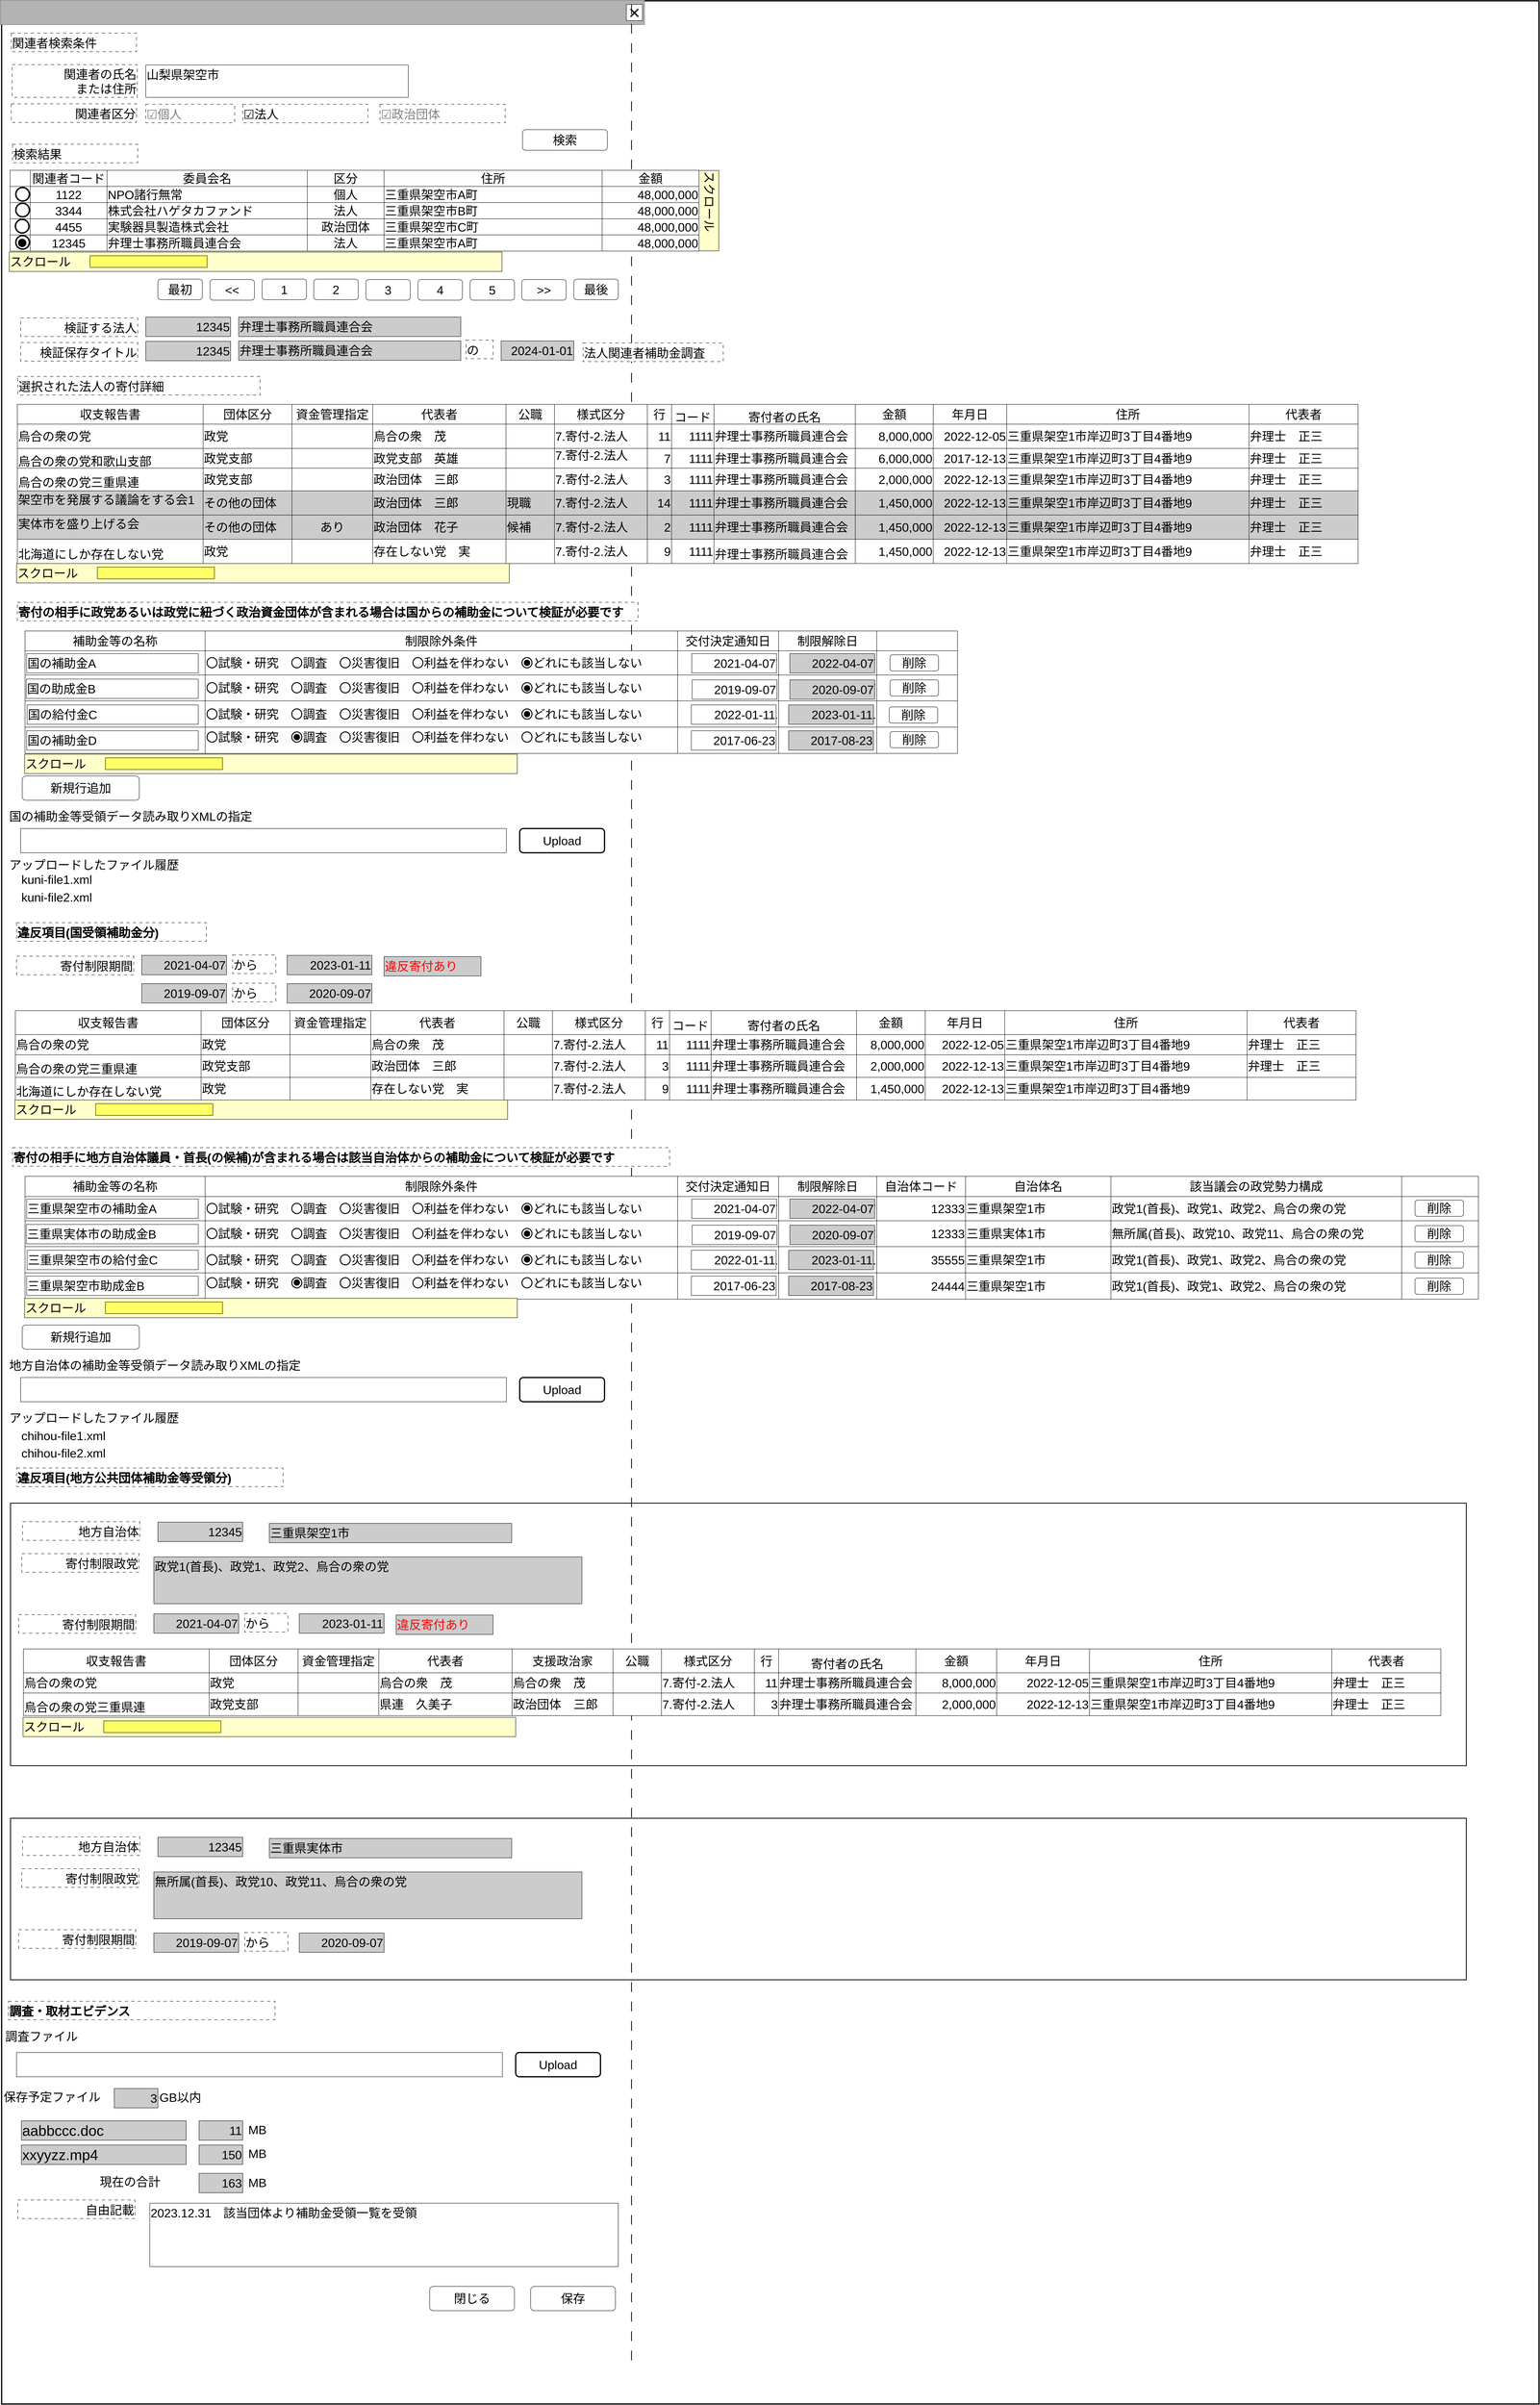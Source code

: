 <mxfile version="24.2.5" type="device">
  <diagram name="ページ1" id="LE8fIzdrHe0wcv1LTvfw">
    <mxGraphModel dx="2887" dy="1727" grid="1" gridSize="10" guides="1" tooltips="1" connect="1" arrows="1" fold="1" page="1" pageScale="1" pageWidth="1600" pageHeight="1200" math="0" shadow="0">
      <root>
        <mxCell id="0" />
        <mxCell id="cFaB45KztUIKXS-_cTrr-4" value="背景" style="locked=1;" parent="0" visible="0" />
        <mxCell id="cFaB45KztUIKXS-_cTrr-5" value="" style="rounded=0;whiteSpace=wrap;html=1;strokeWidth=3;" parent="cFaB45KztUIKXS-_cTrr-4" vertex="1">
          <mxGeometry x="1" y="1" width="1595" height="1180" as="geometry" />
        </mxCell>
        <mxCell id="cFaB45KztUIKXS-_cTrr-6" value="" style="rounded=0;whiteSpace=wrap;html=1;fillColor=#B3B3B3;fontColor=#333333;strokeColor=#666666;" parent="cFaB45KztUIKXS-_cTrr-4" vertex="1">
          <mxGeometry width="1595" height="60" as="geometry" />
        </mxCell>
        <mxCell id="cFaB45KztUIKXS-_cTrr-7" value="&lt;font style=&quot;font-size: 48px;&quot;&gt;×&lt;/font&gt;" style="rounded=0;whiteSpace=wrap;html=1;" parent="cFaB45KztUIKXS-_cTrr-4" vertex="1">
          <mxGeometry x="1550" y="10" width="40" height="40" as="geometry" />
        </mxCell>
        <mxCell id="cFaB45KztUIKXS-_cTrr-8" value="" style="rounded=0;whiteSpace=wrap;html=1;" parent="cFaB45KztUIKXS-_cTrr-4" vertex="1">
          <mxGeometry x="830" y="670" width="120" height="60" as="geometry" />
        </mxCell>
        <mxCell id="cFaB45KztUIKXS-_cTrr-9" value="ウインドウ" style="locked=1;" parent="0" />
        <mxCell id="cFaB45KztUIKXS-_cTrr-10" value="" style="rounded=0;whiteSpace=wrap;html=1;strokeWidth=3;" parent="cFaB45KztUIKXS-_cTrr-9" vertex="1">
          <mxGeometry x="3" y="1" width="3807" height="5949" as="geometry" />
        </mxCell>
        <mxCell id="cFaB45KztUIKXS-_cTrr-11" value="" style="rounded=0;whiteSpace=wrap;html=1;fillColor=#B3B3B3;fontColor=#333333;strokeColor=#666666;" parent="cFaB45KztUIKXS-_cTrr-9" vertex="1">
          <mxGeometry width="1595" height="60" as="geometry" />
        </mxCell>
        <mxCell id="cFaB45KztUIKXS-_cTrr-12" value="&lt;font style=&quot;font-size: 48px;&quot;&gt;×&lt;/font&gt;" style="rounded=0;whiteSpace=wrap;html=1;" parent="cFaB45KztUIKXS-_cTrr-9" vertex="1">
          <mxGeometry x="1550" y="10" width="40" height="40" as="geometry" />
        </mxCell>
        <mxCell id="wv3_iF8e4o7W2eZiALkM-145" value="" style="line;strokeWidth=2;direction=south;html=1;dashed=1;dashPattern=12 12;" parent="cFaB45KztUIKXS-_cTrr-9" vertex="1">
          <mxGeometry x="1543" y="10" width="39.63" height="5840" as="geometry" />
        </mxCell>
        <mxCell id="cFaB45KztUIKXS-_cTrr-14" value="名称未設定レイヤ" style="" parent="0" />
        <mxCell id="-PvrdFAyMToDV84NL_BY-0" value="" style="rounded=0;whiteSpace=wrap;html=1;strokeWidth=2;fillColor=none;" parent="cFaB45KztUIKXS-_cTrr-14" vertex="1">
          <mxGeometry x="25" y="3720" width="3605" height="650" as="geometry" />
        </mxCell>
        <mxCell id="2BkwBsbY77CFFMa2WDuk-166" value="&lt;span style=&quot;font-size: 30px;&quot;&gt;検証する法人&lt;/span&gt;" style="rounded=0;whiteSpace=wrap;html=1;align=right;dashed=1;dashPattern=8 8;verticalAlign=bottom;" parent="cFaB45KztUIKXS-_cTrr-14" vertex="1">
          <mxGeometry x="50" y="786" width="290" height="46" as="geometry" />
        </mxCell>
        <mxCell id="2BkwBsbY77CFFMa2WDuk-167" value="&lt;span style=&quot;font-size: 30px;&quot;&gt;12345&lt;/span&gt;" style="rounded=0;whiteSpace=wrap;html=1;align=right;fillColor=#CCCCCC;" parent="cFaB45KztUIKXS-_cTrr-14" vertex="1">
          <mxGeometry x="360" y="784" width="210" height="48" as="geometry" />
        </mxCell>
        <mxCell id="2BkwBsbY77CFFMa2WDuk-168" value="&lt;span style=&quot;font-size: 30px;&quot;&gt;弁理士事務所職員連合会&lt;/span&gt;" style="rounded=0;whiteSpace=wrap;html=1;align=left;fillColor=#CCCCCC;" parent="cFaB45KztUIKXS-_cTrr-14" vertex="1">
          <mxGeometry x="590" y="784" width="550" height="48" as="geometry" />
        </mxCell>
        <mxCell id="2BkwBsbY77CFFMa2WDuk-169" value="" style="childLayout=tableLayout;recursiveResize=0;shadow=0;fillColor=none;align=left;" parent="cFaB45KztUIKXS-_cTrr-14" vertex="1">
          <mxGeometry x="42" y="1000" width="3320" height="394.0" as="geometry" />
        </mxCell>
        <mxCell id="2BkwBsbY77CFFMa2WDuk-170" value="" style="shape=tableRow;horizontal=0;startSize=0;swimlaneHead=0;swimlaneBody=0;top=0;left=0;bottom=0;right=0;dropTarget=0;collapsible=0;recursiveResize=0;expand=0;fontStyle=0;fillColor=none;strokeColor=inherit;" parent="2BkwBsbY77CFFMa2WDuk-169" vertex="1">
          <mxGeometry width="3320" height="49" as="geometry" />
        </mxCell>
        <mxCell id="2BkwBsbY77CFFMa2WDuk-171" value="&lt;span style=&quot;font-size: 30px;&quot;&gt;収支報告書&lt;/span&gt;" style="connectable=0;recursiveResize=0;strokeColor=inherit;fillColor=none;align=center;whiteSpace=wrap;html=1;" parent="2BkwBsbY77CFFMa2WDuk-170" vertex="1">
          <mxGeometry width="460" height="49" as="geometry">
            <mxRectangle width="460" height="49" as="alternateBounds" />
          </mxGeometry>
        </mxCell>
        <mxCell id="2BkwBsbY77CFFMa2WDuk-172" value="&lt;font style=&quot;font-size: 30px;&quot;&gt;団体区分&lt;/font&gt;" style="connectable=0;recursiveResize=0;strokeColor=inherit;fillColor=none;align=center;whiteSpace=wrap;html=1;" parent="2BkwBsbY77CFFMa2WDuk-170" vertex="1">
          <mxGeometry x="460" width="220" height="49" as="geometry">
            <mxRectangle width="220" height="49" as="alternateBounds" />
          </mxGeometry>
        </mxCell>
        <mxCell id="2BkwBsbY77CFFMa2WDuk-173" value="&lt;font style=&quot;font-size: 30px;&quot;&gt;資金管理指定&lt;/font&gt;" style="connectable=0;recursiveResize=0;strokeColor=inherit;fillColor=none;align=center;whiteSpace=wrap;html=1;" parent="2BkwBsbY77CFFMa2WDuk-170" vertex="1">
          <mxGeometry x="680" width="200" height="49" as="geometry">
            <mxRectangle width="200" height="49" as="alternateBounds" />
          </mxGeometry>
        </mxCell>
        <mxCell id="2BkwBsbY77CFFMa2WDuk-174" value="&lt;font style=&quot;font-size: 30px;&quot;&gt;代表者&lt;/font&gt;" style="connectable=0;recursiveResize=0;strokeColor=inherit;fillColor=none;align=center;whiteSpace=wrap;html=1;" parent="2BkwBsbY77CFFMa2WDuk-170" vertex="1">
          <mxGeometry x="880" width="330" height="49" as="geometry">
            <mxRectangle width="330" height="49" as="alternateBounds" />
          </mxGeometry>
        </mxCell>
        <mxCell id="2BkwBsbY77CFFMa2WDuk-176" value="&lt;font style=&quot;font-size: 30px;&quot;&gt;公職&lt;/font&gt;" style="connectable=0;recursiveResize=0;strokeColor=inherit;fillColor=default;align=center;whiteSpace=wrap;html=1;" parent="2BkwBsbY77CFFMa2WDuk-170" vertex="1">
          <mxGeometry x="1210" width="120" height="49" as="geometry">
            <mxRectangle width="120" height="49" as="alternateBounds" />
          </mxGeometry>
        </mxCell>
        <mxCell id="2BkwBsbY77CFFMa2WDuk-177" value="&lt;font style=&quot;font-size: 30px;&quot;&gt;様式区分&lt;/font&gt;" style="connectable=0;recursiveResize=0;strokeColor=inherit;fillColor=default;align=center;whiteSpace=wrap;html=1;" parent="2BkwBsbY77CFFMa2WDuk-170" vertex="1">
          <mxGeometry x="1330" width="230" height="49" as="geometry">
            <mxRectangle width="230" height="49" as="alternateBounds" />
          </mxGeometry>
        </mxCell>
        <mxCell id="2BkwBsbY77CFFMa2WDuk-178" value="&lt;font style=&quot;font-size: 30px;&quot;&gt;行&lt;/font&gt;" style="connectable=0;recursiveResize=0;strokeColor=inherit;fillColor=none;align=center;whiteSpace=wrap;html=1;" parent="2BkwBsbY77CFFMa2WDuk-170" vertex="1">
          <mxGeometry x="1560" width="60" height="49" as="geometry">
            <mxRectangle width="60" height="49" as="alternateBounds" />
          </mxGeometry>
        </mxCell>
        <mxCell id="wv3_iF8e4o7W2eZiALkM-0" value="&lt;br&gt;&lt;br class=&quot;Apple-interchange-newline&quot;&gt;&lt;span style=&quot;color: rgb(0, 0, 0); font-family: Helvetica; font-size: 30px; font-style: normal; font-variant-ligatures: normal; font-variant-caps: normal; font-weight: 400; letter-spacing: normal; orphans: 2; text-align: center; text-indent: 0px; text-transform: none; widows: 2; word-spacing: 0px; -webkit-text-stroke-width: 0px; white-space: normal; background-color: rgb(251, 251, 251); text-decoration-thickness: initial; text-decoration-style: initial; text-decoration-color: initial; display: inline !important; float: none;&quot;&gt;コード&lt;/span&gt;&lt;div&gt;&lt;br/&gt;&lt;/div&gt;" style="connectable=0;recursiveResize=0;strokeColor=inherit;fillColor=none;align=center;whiteSpace=wrap;html=1;" parent="2BkwBsbY77CFFMa2WDuk-170" vertex="1">
          <mxGeometry x="1620" width="105" height="49" as="geometry">
            <mxRectangle width="105" height="49" as="alternateBounds" />
          </mxGeometry>
        </mxCell>
        <mxCell id="2BkwBsbY77CFFMa2WDuk-179" value="&lt;br&gt;&lt;div&gt;&lt;span style=&quot;font-size: 30px;&quot;&gt;寄付者の氏名&lt;/span&gt;&lt;/div&gt;" style="connectable=0;recursiveResize=0;strokeColor=inherit;fillColor=none;align=center;whiteSpace=wrap;html=1;" parent="2BkwBsbY77CFFMa2WDuk-170" vertex="1">
          <mxGeometry x="1725" width="350" height="49" as="geometry">
            <mxRectangle width="350" height="49" as="alternateBounds" />
          </mxGeometry>
        </mxCell>
        <mxCell id="2BkwBsbY77CFFMa2WDuk-180" value="&lt;font style=&quot;font-size: 30px;&quot;&gt;金額&lt;/font&gt;" style="connectable=0;recursiveResize=0;strokeColor=inherit;fillColor=none;align=center;whiteSpace=wrap;html=1;" parent="2BkwBsbY77CFFMa2WDuk-170" vertex="1">
          <mxGeometry x="2075" width="193" height="49" as="geometry">
            <mxRectangle width="193" height="49" as="alternateBounds" />
          </mxGeometry>
        </mxCell>
        <mxCell id="2BkwBsbY77CFFMa2WDuk-181" value="&lt;font style=&quot;font-size: 30px;&quot;&gt;年月日&lt;/font&gt;" style="connectable=0;recursiveResize=0;strokeColor=inherit;fillColor=none;align=center;whiteSpace=wrap;html=1;" parent="2BkwBsbY77CFFMa2WDuk-170" vertex="1">
          <mxGeometry x="2268" width="182" height="49" as="geometry">
            <mxRectangle width="182" height="49" as="alternateBounds" />
          </mxGeometry>
        </mxCell>
        <mxCell id="2BkwBsbY77CFFMa2WDuk-182" value="&lt;font style=&quot;font-size: 30px;&quot;&gt;住所&lt;/font&gt;" style="connectable=0;recursiveResize=0;strokeColor=inherit;fillColor=none;align=center;whiteSpace=wrap;html=1;" parent="2BkwBsbY77CFFMa2WDuk-170" vertex="1">
          <mxGeometry x="2450" width="600" height="49" as="geometry">
            <mxRectangle width="600" height="49" as="alternateBounds" />
          </mxGeometry>
        </mxCell>
        <mxCell id="2BkwBsbY77CFFMa2WDuk-183" value="&lt;font style=&quot;font-size: 30px;&quot;&gt;代表者&lt;/font&gt;" style="connectable=0;recursiveResize=0;strokeColor=inherit;fillColor=default;align=center;whiteSpace=wrap;html=1;" parent="2BkwBsbY77CFFMa2WDuk-170" vertex="1">
          <mxGeometry x="3050" width="270" height="49" as="geometry">
            <mxRectangle width="270" height="49" as="alternateBounds" />
          </mxGeometry>
        </mxCell>
        <mxCell id="2BkwBsbY77CFFMa2WDuk-184" style="shape=tableRow;horizontal=0;startSize=0;swimlaneHead=0;swimlaneBody=0;top=0;left=0;bottom=0;right=0;dropTarget=0;collapsible=0;recursiveResize=0;expand=0;fontStyle=0;fillColor=none;strokeColor=inherit;" parent="2BkwBsbY77CFFMa2WDuk-169" vertex="1">
          <mxGeometry y="49" width="3320" height="60" as="geometry" />
        </mxCell>
        <mxCell id="2BkwBsbY77CFFMa2WDuk-185" value="&lt;font style=&quot;font-size: 30px;&quot;&gt;烏合の衆の党&lt;/font&gt;" style="connectable=0;recursiveResize=0;strokeColor=inherit;fillColor=none;align=left;whiteSpace=wrap;html=1;" parent="2BkwBsbY77CFFMa2WDuk-184" vertex="1">
          <mxGeometry width="460" height="60" as="geometry">
            <mxRectangle width="460" height="60" as="alternateBounds" />
          </mxGeometry>
        </mxCell>
        <mxCell id="2BkwBsbY77CFFMa2WDuk-186" value="&lt;font style=&quot;font-size: 30px;&quot;&gt;政党&lt;/font&gt;" style="connectable=0;recursiveResize=0;strokeColor=inherit;fillColor=none;align=left;whiteSpace=wrap;html=1;" parent="2BkwBsbY77CFFMa2WDuk-184" vertex="1">
          <mxGeometry x="460" width="220" height="60" as="geometry">
            <mxRectangle width="220" height="60" as="alternateBounds" />
          </mxGeometry>
        </mxCell>
        <mxCell id="2BkwBsbY77CFFMa2WDuk-187" style="connectable=0;recursiveResize=0;strokeColor=inherit;fillColor=none;align=left;whiteSpace=wrap;html=1;" parent="2BkwBsbY77CFFMa2WDuk-184" vertex="1">
          <mxGeometry x="680" width="200" height="60" as="geometry">
            <mxRectangle width="200" height="60" as="alternateBounds" />
          </mxGeometry>
        </mxCell>
        <mxCell id="2BkwBsbY77CFFMa2WDuk-188" value="&lt;span style=&quot;font-size: 30px;&quot;&gt;烏合の衆　茂&lt;/span&gt;" style="connectable=0;recursiveResize=0;strokeColor=inherit;fillColor=none;align=left;whiteSpace=wrap;html=1;" parent="2BkwBsbY77CFFMa2WDuk-184" vertex="1">
          <mxGeometry x="880" width="330" height="60" as="geometry">
            <mxRectangle width="330" height="60" as="alternateBounds" />
          </mxGeometry>
        </mxCell>
        <mxCell id="2BkwBsbY77CFFMa2WDuk-190" style="connectable=0;recursiveResize=0;strokeColor=inherit;fillColor=default;align=left;whiteSpace=wrap;html=1;" parent="2BkwBsbY77CFFMa2WDuk-184" vertex="1">
          <mxGeometry x="1210" width="120" height="60" as="geometry">
            <mxRectangle width="120" height="60" as="alternateBounds" />
          </mxGeometry>
        </mxCell>
        <mxCell id="2BkwBsbY77CFFMa2WDuk-191" value="&lt;font style=&quot;font-size: 30px;&quot;&gt;7.寄付-2.法人&lt;/font&gt;" style="connectable=0;recursiveResize=0;strokeColor=inherit;fillColor=default;align=left;whiteSpace=wrap;html=1;" parent="2BkwBsbY77CFFMa2WDuk-184" vertex="1">
          <mxGeometry x="1330" width="230" height="60" as="geometry">
            <mxRectangle width="230" height="60" as="alternateBounds" />
          </mxGeometry>
        </mxCell>
        <mxCell id="2BkwBsbY77CFFMa2WDuk-192" value="&lt;br&gt;&lt;span style=&quot;color: rgb(0, 0, 0); font-family: Helvetica; font-size: 30px; font-style: normal; font-variant-ligatures: normal; font-variant-caps: normal; font-weight: 400; letter-spacing: normal; orphans: 2; text-indent: 0px; text-transform: none; widows: 2; word-spacing: 0px; -webkit-text-stroke-width: 0px; white-space: normal; text-decoration-thickness: initial; text-decoration-style: initial; text-decoration-color: initial; float: none; display: inline !important;&quot;&gt;11&lt;/span&gt;&lt;div&gt;&lt;br/&gt;&lt;/div&gt;" style="connectable=0;recursiveResize=0;strokeColor=inherit;fillColor=none;align=right;whiteSpace=wrap;html=1;verticalAlign=middle;" parent="2BkwBsbY77CFFMa2WDuk-184" vertex="1">
          <mxGeometry x="1560" width="60" height="60" as="geometry">
            <mxRectangle width="60" height="60" as="alternateBounds" />
          </mxGeometry>
        </mxCell>
        <mxCell id="wv3_iF8e4o7W2eZiALkM-1" value="&lt;br&gt;&lt;span style=&quot;font-size: 30px;&quot;&gt;1111&lt;/span&gt;&lt;div&gt;&lt;br&gt;&lt;/div&gt;" style="connectable=0;recursiveResize=0;strokeColor=inherit;fillColor=none;align=right;whiteSpace=wrap;html=1;verticalAlign=middle;" parent="2BkwBsbY77CFFMa2WDuk-184" vertex="1">
          <mxGeometry x="1620" width="105" height="60" as="geometry">
            <mxRectangle width="105" height="60" as="alternateBounds" />
          </mxGeometry>
        </mxCell>
        <mxCell id="2BkwBsbY77CFFMa2WDuk-193" value="&lt;span style=&quot;font-size: 30px;&quot;&gt;弁理士事務所職員連合会&lt;/span&gt;" style="connectable=0;recursiveResize=0;strokeColor=inherit;fillColor=none;align=left;whiteSpace=wrap;html=1;" parent="2BkwBsbY77CFFMa2WDuk-184" vertex="1">
          <mxGeometry x="1725" width="350" height="60" as="geometry">
            <mxRectangle width="350" height="60" as="alternateBounds" />
          </mxGeometry>
        </mxCell>
        <mxCell id="2BkwBsbY77CFFMa2WDuk-194" value="&lt;font style=&quot;font-size: 30px;&quot;&gt;8,000,000&lt;/font&gt;" style="connectable=0;recursiveResize=0;strokeColor=inherit;fillColor=none;align=right;whiteSpace=wrap;html=1;" parent="2BkwBsbY77CFFMa2WDuk-184" vertex="1">
          <mxGeometry x="2075" width="193" height="60" as="geometry">
            <mxRectangle width="193" height="60" as="alternateBounds" />
          </mxGeometry>
        </mxCell>
        <mxCell id="2BkwBsbY77CFFMa2WDuk-195" value="&lt;font style=&quot;font-size: 30px;&quot;&gt;2022-12-05&lt;/font&gt;" style="connectable=0;recursiveResize=0;strokeColor=inherit;fillColor=none;align=right;whiteSpace=wrap;html=1;" parent="2BkwBsbY77CFFMa2WDuk-184" vertex="1">
          <mxGeometry x="2268" width="182" height="60" as="geometry">
            <mxRectangle width="182" height="60" as="alternateBounds" />
          </mxGeometry>
        </mxCell>
        <mxCell id="2BkwBsbY77CFFMa2WDuk-196" value="&lt;span style=&quot;font-size: 30px;&quot;&gt;三重県架空1市&lt;/span&gt;&lt;span style=&quot;font-size: 30px;&quot;&gt;岸辺町3丁目4番地9&lt;/span&gt;" style="connectable=0;recursiveResize=0;strokeColor=inherit;fillColor=none;align=left;whiteSpace=wrap;html=1;" parent="2BkwBsbY77CFFMa2WDuk-184" vertex="1">
          <mxGeometry x="2450" width="600" height="60" as="geometry">
            <mxRectangle width="600" height="60" as="alternateBounds" />
          </mxGeometry>
        </mxCell>
        <mxCell id="2BkwBsbY77CFFMa2WDuk-197" value="&lt;span style=&quot;font-size: 30px;&quot;&gt;弁理士　正三&lt;/span&gt;" style="connectable=0;recursiveResize=0;strokeColor=inherit;fillColor=default;align=left;whiteSpace=wrap;html=1;" parent="2BkwBsbY77CFFMa2WDuk-184" vertex="1">
          <mxGeometry x="3050" width="270" height="60" as="geometry">
            <mxRectangle width="270" height="60" as="alternateBounds" />
          </mxGeometry>
        </mxCell>
        <mxCell id="2BkwBsbY77CFFMa2WDuk-198" style="shape=tableRow;horizontal=0;startSize=0;swimlaneHead=0;swimlaneBody=0;top=0;left=0;bottom=0;right=0;dropTarget=0;collapsible=0;recursiveResize=0;expand=0;fontStyle=0;fillColor=none;strokeColor=inherit;align=right;" parent="2BkwBsbY77CFFMa2WDuk-169" vertex="1">
          <mxGeometry y="109" width="3320" height="49" as="geometry" />
        </mxCell>
        <mxCell id="2BkwBsbY77CFFMa2WDuk-199" value="&lt;br&gt;&lt;span style=&quot;color: rgb(0, 0, 0); font-family: Helvetica; font-size: 30px; font-style: normal; font-variant-ligatures: normal; font-variant-caps: normal; font-weight: 400; letter-spacing: normal; orphans: 2; text-align: left; text-indent: 0px; text-transform: none; widows: 2; word-spacing: 0px; -webkit-text-stroke-width: 0px; white-space: normal; background-color: rgb(251, 251, 251); text-decoration-thickness: initial; text-decoration-style: initial; text-decoration-color: initial; display: inline !important; float: none;&quot;&gt;烏合の衆の党和歌山支部&lt;/span&gt;" style="connectable=0;recursiveResize=0;strokeColor=inherit;fillColor=none;align=left;whiteSpace=wrap;html=1;" parent="2BkwBsbY77CFFMa2WDuk-198" vertex="1">
          <mxGeometry width="460" height="49" as="geometry">
            <mxRectangle width="460" height="49" as="alternateBounds" />
          </mxGeometry>
        </mxCell>
        <mxCell id="2BkwBsbY77CFFMa2WDuk-200" value="&lt;span style=&quot;font-size: 30px; text-align: center;&quot;&gt;政党支部&lt;/span&gt;" style="connectable=0;recursiveResize=0;strokeColor=inherit;fillColor=none;align=left;whiteSpace=wrap;html=1;" parent="2BkwBsbY77CFFMa2WDuk-198" vertex="1">
          <mxGeometry x="460" width="220" height="49" as="geometry">
            <mxRectangle width="220" height="49" as="alternateBounds" />
          </mxGeometry>
        </mxCell>
        <mxCell id="2BkwBsbY77CFFMa2WDuk-201" style="connectable=0;recursiveResize=0;strokeColor=inherit;fillColor=none;align=left;whiteSpace=wrap;html=1;" parent="2BkwBsbY77CFFMa2WDuk-198" vertex="1">
          <mxGeometry x="680" width="200" height="49" as="geometry">
            <mxRectangle width="200" height="49" as="alternateBounds" />
          </mxGeometry>
        </mxCell>
        <mxCell id="2BkwBsbY77CFFMa2WDuk-202" value="&lt;font style=&quot;font-size: 30px;&quot;&gt;政党支部　英雄&lt;/font&gt;" style="connectable=0;recursiveResize=0;strokeColor=inherit;fillColor=none;align=left;whiteSpace=wrap;html=1;" parent="2BkwBsbY77CFFMa2WDuk-198" vertex="1">
          <mxGeometry x="880" width="330" height="49" as="geometry">
            <mxRectangle width="330" height="49" as="alternateBounds" />
          </mxGeometry>
        </mxCell>
        <mxCell id="2BkwBsbY77CFFMa2WDuk-204" style="connectable=0;recursiveResize=0;strokeColor=inherit;fillColor=default;align=left;whiteSpace=wrap;html=1;" parent="2BkwBsbY77CFFMa2WDuk-198" vertex="1">
          <mxGeometry x="1210" width="120" height="49" as="geometry">
            <mxRectangle width="120" height="49" as="alternateBounds" />
          </mxGeometry>
        </mxCell>
        <mxCell id="2BkwBsbY77CFFMa2WDuk-205" value="&#xa;&lt;span style=&quot;color: rgb(0, 0, 0); font-family: Helvetica; font-size: 30px; font-style: normal; font-variant-ligatures: normal; font-variant-caps: normal; font-weight: 400; letter-spacing: normal; orphans: 2; text-align: left; text-indent: 0px; text-transform: none; widows: 2; word-spacing: 0px; -webkit-text-stroke-width: 0px; white-space: normal; background-color: rgb(251, 251, 251); text-decoration-thickness: initial; text-decoration-style: initial; text-decoration-color: initial; display: inline !important; float: none;&quot;&gt;7.寄付-2.法人&lt;/span&gt;&#xa;&#xa;" style="connectable=0;recursiveResize=0;strokeColor=inherit;fillColor=default;align=left;whiteSpace=wrap;html=1;" parent="2BkwBsbY77CFFMa2WDuk-198" vertex="1">
          <mxGeometry x="1330" width="230" height="49" as="geometry">
            <mxRectangle width="230" height="49" as="alternateBounds" />
          </mxGeometry>
        </mxCell>
        <mxCell id="2BkwBsbY77CFFMa2WDuk-206" value="&lt;br&gt;&lt;span style=&quot;font-size: 30px;&quot;&gt;7&lt;/span&gt;&lt;div&gt;&lt;br style=&quot;&quot;&gt;&lt;/div&gt;" style="connectable=0;recursiveResize=0;strokeColor=inherit;fillColor=none;align=right;whiteSpace=wrap;html=1;" parent="2BkwBsbY77CFFMa2WDuk-198" vertex="1">
          <mxGeometry x="1560" width="60" height="49" as="geometry">
            <mxRectangle width="60" height="49" as="alternateBounds" />
          </mxGeometry>
        </mxCell>
        <mxCell id="wv3_iF8e4o7W2eZiALkM-2" value="&lt;br&gt;&lt;span style=&quot;font-size: 30px;&quot;&gt;1111&lt;/span&gt;&lt;div&gt;&lt;br&gt;&lt;/div&gt;" style="connectable=0;recursiveResize=0;strokeColor=inherit;fillColor=none;align=right;whiteSpace=wrap;html=1;" parent="2BkwBsbY77CFFMa2WDuk-198" vertex="1">
          <mxGeometry x="1620" width="105" height="49" as="geometry">
            <mxRectangle width="105" height="49" as="alternateBounds" />
          </mxGeometry>
        </mxCell>
        <mxCell id="2BkwBsbY77CFFMa2WDuk-207" value="&lt;span style=&quot;font-size: 30px;&quot;&gt;弁理士事務所職員連合会&lt;/span&gt;" style="connectable=0;recursiveResize=0;strokeColor=inherit;fillColor=none;align=left;whiteSpace=wrap;html=1;" parent="2BkwBsbY77CFFMa2WDuk-198" vertex="1">
          <mxGeometry x="1725" width="350" height="49" as="geometry">
            <mxRectangle width="350" height="49" as="alternateBounds" />
          </mxGeometry>
        </mxCell>
        <mxCell id="2BkwBsbY77CFFMa2WDuk-208" value="&lt;font style=&quot;font-size: 30px;&quot;&gt;6,000,000&lt;/font&gt;" style="connectable=0;recursiveResize=0;strokeColor=inherit;fillColor=none;align=right;whiteSpace=wrap;html=1;" parent="2BkwBsbY77CFFMa2WDuk-198" vertex="1">
          <mxGeometry x="2075" width="193" height="49" as="geometry">
            <mxRectangle width="193" height="49" as="alternateBounds" />
          </mxGeometry>
        </mxCell>
        <mxCell id="2BkwBsbY77CFFMa2WDuk-209" value="&lt;font style=&quot;font-size: 30px;&quot;&gt;2017-12-13&lt;/font&gt;" style="connectable=0;recursiveResize=0;strokeColor=inherit;fillColor=none;align=right;whiteSpace=wrap;html=1;" parent="2BkwBsbY77CFFMa2WDuk-198" vertex="1">
          <mxGeometry x="2268" width="182" height="49" as="geometry">
            <mxRectangle width="182" height="49" as="alternateBounds" />
          </mxGeometry>
        </mxCell>
        <mxCell id="2BkwBsbY77CFFMa2WDuk-210" value="&lt;span style=&quot;font-size: 30px;&quot;&gt;三重県架空1市&lt;/span&gt;&lt;span style=&quot;font-size: 30px;&quot;&gt;岸辺町3丁目4番地9&lt;/span&gt;" style="connectable=0;recursiveResize=0;strokeColor=inherit;fillColor=none;align=left;whiteSpace=wrap;html=1;" parent="2BkwBsbY77CFFMa2WDuk-198" vertex="1">
          <mxGeometry x="2450" width="600" height="49" as="geometry">
            <mxRectangle width="600" height="49" as="alternateBounds" />
          </mxGeometry>
        </mxCell>
        <mxCell id="2BkwBsbY77CFFMa2WDuk-211" value="&lt;span style=&quot;font-size: 30px;&quot;&gt;弁理士　正三&lt;/span&gt;" style="connectable=0;recursiveResize=0;strokeColor=inherit;fillColor=default;align=left;whiteSpace=wrap;html=1;" parent="2BkwBsbY77CFFMa2WDuk-198" vertex="1">
          <mxGeometry x="3050" width="270" height="49" as="geometry">
            <mxRectangle width="270" height="49" as="alternateBounds" />
          </mxGeometry>
        </mxCell>
        <mxCell id="2BkwBsbY77CFFMa2WDuk-212" style="shape=tableRow;horizontal=0;startSize=0;swimlaneHead=0;swimlaneBody=0;top=0;left=0;bottom=0;right=0;dropTarget=0;collapsible=0;recursiveResize=0;expand=0;fontStyle=0;fillColor=none;strokeColor=inherit;align=right;" parent="2BkwBsbY77CFFMa2WDuk-169" vertex="1">
          <mxGeometry y="158" width="3320" height="56" as="geometry" />
        </mxCell>
        <mxCell id="2BkwBsbY77CFFMa2WDuk-213" value="&lt;br&gt;&lt;span style=&quot;font-size: 30px;&quot;&gt;烏合の衆の党三重県連&lt;/span&gt;" style="connectable=0;recursiveResize=0;strokeColor=inherit;fillColor=none;align=left;whiteSpace=wrap;html=1;" parent="2BkwBsbY77CFFMa2WDuk-212" vertex="1">
          <mxGeometry width="460" height="56" as="geometry">
            <mxRectangle width="460" height="56" as="alternateBounds" />
          </mxGeometry>
        </mxCell>
        <mxCell id="2BkwBsbY77CFFMa2WDuk-214" value="&lt;span style=&quot;font-size: 30px; text-align: center;&quot;&gt;政党支部&lt;/span&gt;" style="connectable=0;recursiveResize=0;strokeColor=inherit;fillColor=none;align=left;whiteSpace=wrap;html=1;" parent="2BkwBsbY77CFFMa2WDuk-212" vertex="1">
          <mxGeometry x="460" width="220" height="56" as="geometry">
            <mxRectangle width="220" height="56" as="alternateBounds" />
          </mxGeometry>
        </mxCell>
        <mxCell id="2BkwBsbY77CFFMa2WDuk-215" value="" style="connectable=0;recursiveResize=0;strokeColor=inherit;fillColor=none;align=center;whiteSpace=wrap;html=1;" parent="2BkwBsbY77CFFMa2WDuk-212" vertex="1">
          <mxGeometry x="680" width="200" height="56" as="geometry">
            <mxRectangle width="200" height="56" as="alternateBounds" />
          </mxGeometry>
        </mxCell>
        <mxCell id="2BkwBsbY77CFFMa2WDuk-216" value="&lt;span style=&quot;font-size: 30px;&quot;&gt;政治団体　三郎&lt;/span&gt;" style="connectable=0;recursiveResize=0;strokeColor=inherit;fillColor=none;align=left;whiteSpace=wrap;html=1;" parent="2BkwBsbY77CFFMa2WDuk-212" vertex="1">
          <mxGeometry x="880" width="330" height="56" as="geometry">
            <mxRectangle width="330" height="56" as="alternateBounds" />
          </mxGeometry>
        </mxCell>
        <mxCell id="2BkwBsbY77CFFMa2WDuk-218" value="" style="connectable=0;recursiveResize=0;strokeColor=inherit;fillColor=default;align=left;whiteSpace=wrap;html=1;" parent="2BkwBsbY77CFFMa2WDuk-212" vertex="1">
          <mxGeometry x="1210" width="120" height="56" as="geometry">
            <mxRectangle width="120" height="56" as="alternateBounds" />
          </mxGeometry>
        </mxCell>
        <mxCell id="2BkwBsbY77CFFMa2WDuk-219" value="&lt;span style=&quot;font-size: 30px;&quot;&gt;7.寄付-2.法人&lt;/span&gt;" style="connectable=0;recursiveResize=0;strokeColor=inherit;fillColor=default;align=left;whiteSpace=wrap;html=1;" parent="2BkwBsbY77CFFMa2WDuk-212" vertex="1">
          <mxGeometry x="1330" width="230" height="56" as="geometry">
            <mxRectangle width="230" height="56" as="alternateBounds" />
          </mxGeometry>
        </mxCell>
        <mxCell id="2BkwBsbY77CFFMa2WDuk-220" value="&lt;br&gt;&lt;span style=&quot;font-size: 30px;&quot;&gt;3&lt;/span&gt;&lt;div&gt;&lt;br style=&quot;&quot;&gt;&lt;/div&gt;" style="connectable=0;recursiveResize=0;strokeColor=inherit;fillColor=none;align=right;whiteSpace=wrap;html=1;" parent="2BkwBsbY77CFFMa2WDuk-212" vertex="1">
          <mxGeometry x="1560" width="60" height="56" as="geometry">
            <mxRectangle width="60" height="56" as="alternateBounds" />
          </mxGeometry>
        </mxCell>
        <mxCell id="wv3_iF8e4o7W2eZiALkM-3" value="&lt;br&gt;&lt;span style=&quot;font-size: 30px;&quot;&gt;1111&lt;/span&gt;&lt;div&gt;&lt;br&gt;&lt;/div&gt;" style="connectable=0;recursiveResize=0;strokeColor=inherit;fillColor=none;align=right;whiteSpace=wrap;html=1;" parent="2BkwBsbY77CFFMa2WDuk-212" vertex="1">
          <mxGeometry x="1620" width="105" height="56" as="geometry">
            <mxRectangle width="105" height="56" as="alternateBounds" />
          </mxGeometry>
        </mxCell>
        <mxCell id="2BkwBsbY77CFFMa2WDuk-221" value="&lt;span style=&quot;font-size: 30px;&quot;&gt;弁理士事務所職員連合会&lt;/span&gt;" style="connectable=0;recursiveResize=0;strokeColor=inherit;fillColor=none;align=left;whiteSpace=wrap;html=1;" parent="2BkwBsbY77CFFMa2WDuk-212" vertex="1">
          <mxGeometry x="1725" width="350" height="56" as="geometry">
            <mxRectangle width="350" height="56" as="alternateBounds" />
          </mxGeometry>
        </mxCell>
        <mxCell id="2BkwBsbY77CFFMa2WDuk-222" value="&lt;span style=&quot;font-size: 30px;&quot;&gt;2,000,000&lt;/span&gt;" style="connectable=0;recursiveResize=0;strokeColor=inherit;fillColor=none;align=right;whiteSpace=wrap;html=1;" parent="2BkwBsbY77CFFMa2WDuk-212" vertex="1">
          <mxGeometry x="2075" width="193" height="56" as="geometry">
            <mxRectangle width="193" height="56" as="alternateBounds" />
          </mxGeometry>
        </mxCell>
        <mxCell id="2BkwBsbY77CFFMa2WDuk-223" value="&lt;span style=&quot;font-size: 30px;&quot;&gt;2022-12-13&lt;/span&gt;" style="connectable=0;recursiveResize=0;strokeColor=inherit;fillColor=none;align=right;whiteSpace=wrap;html=1;" parent="2BkwBsbY77CFFMa2WDuk-212" vertex="1">
          <mxGeometry x="2268" width="182" height="56" as="geometry">
            <mxRectangle width="182" height="56" as="alternateBounds" />
          </mxGeometry>
        </mxCell>
        <mxCell id="2BkwBsbY77CFFMa2WDuk-224" value="&lt;span style=&quot;font-size: 30px;&quot;&gt;三重県架空1市&lt;/span&gt;&lt;span style=&quot;font-size: 30px;&quot;&gt;岸辺町3丁目4番地9&lt;/span&gt;" style="connectable=0;recursiveResize=0;strokeColor=inherit;fillColor=none;align=left;whiteSpace=wrap;html=1;" parent="2BkwBsbY77CFFMa2WDuk-212" vertex="1">
          <mxGeometry x="2450" width="600" height="56" as="geometry">
            <mxRectangle width="600" height="56" as="alternateBounds" />
          </mxGeometry>
        </mxCell>
        <mxCell id="2BkwBsbY77CFFMa2WDuk-225" value="&lt;span style=&quot;font-size: 30px;&quot;&gt;弁理士　正三&lt;/span&gt;" style="connectable=0;recursiveResize=0;strokeColor=inherit;fillColor=default;align=left;whiteSpace=wrap;html=1;" parent="2BkwBsbY77CFFMa2WDuk-212" vertex="1">
          <mxGeometry x="3050" width="270" height="56" as="geometry">
            <mxRectangle width="270" height="56" as="alternateBounds" />
          </mxGeometry>
        </mxCell>
        <mxCell id="2BkwBsbY77CFFMa2WDuk-226" style="shape=tableRow;horizontal=0;startSize=0;swimlaneHead=0;swimlaneBody=0;top=0;left=0;bottom=0;right=0;dropTarget=0;collapsible=0;recursiveResize=0;expand=0;fontStyle=0;fillColor=none;strokeColor=inherit;align=right;verticalAlign=middle;" parent="2BkwBsbY77CFFMa2WDuk-169" vertex="1">
          <mxGeometry y="214" width="3320" height="60" as="geometry" />
        </mxCell>
        <mxCell id="2BkwBsbY77CFFMa2WDuk-227" value="&lt;span style=&quot;color: rgb(0, 0, 0); font-family: Helvetica; font-size: 30px; font-style: normal; font-variant-ligatures: normal; font-variant-caps: normal; font-weight: 400; letter-spacing: normal; orphans: 2; text-align: left; text-indent: 0px; text-transform: none; widows: 2; word-spacing: 0px; -webkit-text-stroke-width: 0px; white-space: normal; text-decoration-thickness: initial; text-decoration-style: initial; text-decoration-color: initial; float: none; display: inline !important;&quot;&gt;架空市を発展する議論をする会1&lt;/span&gt;&lt;div&gt;&lt;br&gt;&lt;/div&gt;" style="connectable=0;recursiveResize=0;strokeColor=inherit;fillColor=#CCCCCC;align=left;whiteSpace=wrap;html=1;" parent="2BkwBsbY77CFFMa2WDuk-226" vertex="1">
          <mxGeometry width="460" height="60" as="geometry">
            <mxRectangle width="460" height="60" as="alternateBounds" />
          </mxGeometry>
        </mxCell>
        <mxCell id="2BkwBsbY77CFFMa2WDuk-228" value="&lt;span style=&quot;font-size: 30px;&quot;&gt;その他の団体&lt;/span&gt;" style="connectable=0;recursiveResize=0;strokeColor=inherit;fillColor=#CCCCCC;align=left;whiteSpace=wrap;html=1;" parent="2BkwBsbY77CFFMa2WDuk-226" vertex="1">
          <mxGeometry x="460" width="220" height="60" as="geometry">
            <mxRectangle width="220" height="60" as="alternateBounds" />
          </mxGeometry>
        </mxCell>
        <mxCell id="2BkwBsbY77CFFMa2WDuk-229" value="" style="connectable=0;recursiveResize=0;strokeColor=inherit;fillColor=#CCCCCC;align=center;whiteSpace=wrap;html=1;" parent="2BkwBsbY77CFFMa2WDuk-226" vertex="1">
          <mxGeometry x="680" width="200" height="60" as="geometry">
            <mxRectangle width="200" height="60" as="alternateBounds" />
          </mxGeometry>
        </mxCell>
        <mxCell id="2BkwBsbY77CFFMa2WDuk-230" value="&lt;span style=&quot;font-size: 30px;&quot;&gt;政治団体　三郎&lt;/span&gt;" style="connectable=0;recursiveResize=0;strokeColor=inherit;fillColor=#CCCCCC;align=left;whiteSpace=wrap;html=1;" parent="2BkwBsbY77CFFMa2WDuk-226" vertex="1">
          <mxGeometry x="880" width="330" height="60" as="geometry">
            <mxRectangle width="330" height="60" as="alternateBounds" />
          </mxGeometry>
        </mxCell>
        <mxCell id="2BkwBsbY77CFFMa2WDuk-232" value="&lt;span style=&quot;font-size: 30px;&quot;&gt;現職&lt;/span&gt;" style="connectable=0;recursiveResize=0;strokeColor=inherit;fillColor=#CCCCCC;align=left;whiteSpace=wrap;html=1;" parent="2BkwBsbY77CFFMa2WDuk-226" vertex="1">
          <mxGeometry x="1210" width="120" height="60" as="geometry">
            <mxRectangle width="120" height="60" as="alternateBounds" />
          </mxGeometry>
        </mxCell>
        <mxCell id="2BkwBsbY77CFFMa2WDuk-233" value="&lt;span style=&quot;font-size: 30px;&quot;&gt;7.寄付-2.法人&lt;/span&gt;" style="connectable=0;recursiveResize=0;strokeColor=inherit;fillColor=#CCCCCC;align=left;whiteSpace=wrap;html=1;" parent="2BkwBsbY77CFFMa2WDuk-226" vertex="1">
          <mxGeometry x="1330" width="230" height="60" as="geometry">
            <mxRectangle width="230" height="60" as="alternateBounds" />
          </mxGeometry>
        </mxCell>
        <mxCell id="2BkwBsbY77CFFMa2WDuk-234" value="&lt;br&gt;&lt;span style=&quot;font-size: 30px;&quot;&gt;14&lt;/span&gt;&lt;div&gt;&lt;br style=&quot;&quot;&gt;&lt;/div&gt;" style="connectable=0;recursiveResize=0;strokeColor=inherit;fillColor=#CCCCCC;align=right;whiteSpace=wrap;html=1;" parent="2BkwBsbY77CFFMa2WDuk-226" vertex="1">
          <mxGeometry x="1560" width="60" height="60" as="geometry">
            <mxRectangle width="60" height="60" as="alternateBounds" />
          </mxGeometry>
        </mxCell>
        <mxCell id="wv3_iF8e4o7W2eZiALkM-4" value="&lt;br&gt;&lt;span style=&quot;font-size: 30px;&quot;&gt;1111&lt;/span&gt;&lt;div&gt;&lt;br&gt;&lt;/div&gt;" style="connectable=0;recursiveResize=0;strokeColor=inherit;fillColor=#CCCCCC;align=right;whiteSpace=wrap;html=1;" parent="2BkwBsbY77CFFMa2WDuk-226" vertex="1">
          <mxGeometry x="1620" width="105" height="60" as="geometry">
            <mxRectangle width="105" height="60" as="alternateBounds" />
          </mxGeometry>
        </mxCell>
        <mxCell id="2BkwBsbY77CFFMa2WDuk-235" value="&lt;span style=&quot;font-size: 30px;&quot;&gt;弁理士事務所職員連合会&lt;/span&gt;" style="connectable=0;recursiveResize=0;strokeColor=inherit;fillColor=#CCCCCC;align=left;whiteSpace=wrap;html=1;" parent="2BkwBsbY77CFFMa2WDuk-226" vertex="1">
          <mxGeometry x="1725" width="350" height="60" as="geometry">
            <mxRectangle width="350" height="60" as="alternateBounds" />
          </mxGeometry>
        </mxCell>
        <mxCell id="2BkwBsbY77CFFMa2WDuk-236" value="&lt;span style=&quot;font-size: 30px;&quot;&gt;1,450,000&lt;/span&gt;" style="connectable=0;recursiveResize=0;strokeColor=inherit;fillColor=#CCCCCC;align=right;whiteSpace=wrap;html=1;" parent="2BkwBsbY77CFFMa2WDuk-226" vertex="1">
          <mxGeometry x="2075" width="193" height="60" as="geometry">
            <mxRectangle width="193" height="60" as="alternateBounds" />
          </mxGeometry>
        </mxCell>
        <mxCell id="2BkwBsbY77CFFMa2WDuk-237" value="&lt;span style=&quot;font-size: 30px;&quot;&gt;2022-12-13&lt;/span&gt;" style="connectable=0;recursiveResize=0;strokeColor=inherit;fillColor=#CCCCCC;align=right;whiteSpace=wrap;html=1;" parent="2BkwBsbY77CFFMa2WDuk-226" vertex="1">
          <mxGeometry x="2268" width="182" height="60" as="geometry">
            <mxRectangle width="182" height="60" as="alternateBounds" />
          </mxGeometry>
        </mxCell>
        <mxCell id="2BkwBsbY77CFFMa2WDuk-238" value="&lt;span style=&quot;font-size: 30px;&quot;&gt;三重県架空1市&lt;/span&gt;&lt;span style=&quot;font-size: 30px;&quot;&gt;岸辺町3丁目4番地9&lt;/span&gt;" style="connectable=0;recursiveResize=0;strokeColor=inherit;fillColor=#CCCCCC;align=left;whiteSpace=wrap;html=1;" parent="2BkwBsbY77CFFMa2WDuk-226" vertex="1">
          <mxGeometry x="2450" width="600" height="60" as="geometry">
            <mxRectangle width="600" height="60" as="alternateBounds" />
          </mxGeometry>
        </mxCell>
        <mxCell id="2BkwBsbY77CFFMa2WDuk-239" value="&lt;span style=&quot;font-size: 30px;&quot;&gt;弁理士　正三&lt;/span&gt;" style="connectable=0;recursiveResize=0;strokeColor=inherit;fillColor=#CCCCCC;align=left;whiteSpace=wrap;html=1;" parent="2BkwBsbY77CFFMa2WDuk-226" vertex="1">
          <mxGeometry x="3050" width="270" height="60" as="geometry">
            <mxRectangle width="270" height="60" as="alternateBounds" />
          </mxGeometry>
        </mxCell>
        <mxCell id="2BkwBsbY77CFFMa2WDuk-240" style="shape=tableRow;horizontal=0;startSize=0;swimlaneHead=0;swimlaneBody=0;top=0;left=0;bottom=0;right=0;dropTarget=0;collapsible=0;recursiveResize=0;expand=0;fontStyle=0;fillColor=none;strokeColor=inherit;align=right;verticalAlign=middle;" parent="2BkwBsbY77CFFMa2WDuk-169" vertex="1">
          <mxGeometry y="274" width="3320" height="60" as="geometry" />
        </mxCell>
        <mxCell id="2BkwBsbY77CFFMa2WDuk-241" value="&lt;span style=&quot;font-size: 30px;&quot;&gt;実体市を盛り上げる会&lt;/span&gt;&lt;br&gt;&lt;div&gt;&lt;br&gt;&lt;/div&gt;" style="connectable=0;recursiveResize=0;strokeColor=inherit;fillColor=#CCCCCC;align=left;whiteSpace=wrap;html=1;" parent="2BkwBsbY77CFFMa2WDuk-240" vertex="1">
          <mxGeometry width="460" height="60" as="geometry">
            <mxRectangle width="460" height="60" as="alternateBounds" />
          </mxGeometry>
        </mxCell>
        <mxCell id="2BkwBsbY77CFFMa2WDuk-242" value="&lt;span style=&quot;font-size: 30px;&quot;&gt;その他の団体&lt;/span&gt;" style="connectable=0;recursiveResize=0;strokeColor=inherit;fillColor=#CCCCCC;align=left;whiteSpace=wrap;html=1;" parent="2BkwBsbY77CFFMa2WDuk-240" vertex="1">
          <mxGeometry x="460" width="220" height="60" as="geometry">
            <mxRectangle width="220" height="60" as="alternateBounds" />
          </mxGeometry>
        </mxCell>
        <mxCell id="2BkwBsbY77CFFMa2WDuk-243" value="&lt;font style=&quot;font-size: 30px;&quot;&gt;あり&lt;/font&gt;" style="connectable=0;recursiveResize=0;strokeColor=inherit;fillColor=#CCCCCC;align=center;whiteSpace=wrap;html=1;" parent="2BkwBsbY77CFFMa2WDuk-240" vertex="1">
          <mxGeometry x="680" width="200" height="60" as="geometry">
            <mxRectangle width="200" height="60" as="alternateBounds" />
          </mxGeometry>
        </mxCell>
        <mxCell id="2BkwBsbY77CFFMa2WDuk-244" value="&lt;span style=&quot;font-size: 30px;&quot;&gt;政治団体　花子&lt;/span&gt;" style="connectable=0;recursiveResize=0;strokeColor=inherit;fillColor=#CCCCCC;align=left;whiteSpace=wrap;html=1;" parent="2BkwBsbY77CFFMa2WDuk-240" vertex="1">
          <mxGeometry x="880" width="330" height="60" as="geometry">
            <mxRectangle width="330" height="60" as="alternateBounds" />
          </mxGeometry>
        </mxCell>
        <mxCell id="2BkwBsbY77CFFMa2WDuk-246" value="&lt;span style=&quot;font-size: 30px;&quot;&gt;候補&lt;/span&gt;" style="connectable=0;recursiveResize=0;strokeColor=inherit;fillColor=#CCCCCC;align=left;whiteSpace=wrap;html=1;" parent="2BkwBsbY77CFFMa2WDuk-240" vertex="1">
          <mxGeometry x="1210" width="120" height="60" as="geometry">
            <mxRectangle width="120" height="60" as="alternateBounds" />
          </mxGeometry>
        </mxCell>
        <mxCell id="2BkwBsbY77CFFMa2WDuk-247" value="&lt;span style=&quot;font-size: 30px;&quot;&gt;7.寄付-2.法人&lt;/span&gt;" style="connectable=0;recursiveResize=0;strokeColor=inherit;fillColor=#CCCCCC;align=left;whiteSpace=wrap;html=1;" parent="2BkwBsbY77CFFMa2WDuk-240" vertex="1">
          <mxGeometry x="1330" width="230" height="60" as="geometry">
            <mxRectangle width="230" height="60" as="alternateBounds" />
          </mxGeometry>
        </mxCell>
        <mxCell id="2BkwBsbY77CFFMa2WDuk-248" value="&lt;br&gt;&lt;span style=&quot;font-size: 30px;&quot;&gt;2&lt;/span&gt;&lt;div&gt;&lt;br&gt;&lt;/div&gt;" style="connectable=0;recursiveResize=0;strokeColor=inherit;fillColor=#CCCCCC;align=right;whiteSpace=wrap;html=1;" parent="2BkwBsbY77CFFMa2WDuk-240" vertex="1">
          <mxGeometry x="1560" width="60" height="60" as="geometry">
            <mxRectangle width="60" height="60" as="alternateBounds" />
          </mxGeometry>
        </mxCell>
        <mxCell id="wv3_iF8e4o7W2eZiALkM-5" value="&lt;br&gt;&lt;span style=&quot;font-size: 30px;&quot;&gt;1111&lt;/span&gt;&lt;div&gt;&lt;br&gt;&lt;/div&gt;" style="connectable=0;recursiveResize=0;strokeColor=inherit;fillColor=#CCCCCC;align=right;whiteSpace=wrap;html=1;" parent="2BkwBsbY77CFFMa2WDuk-240" vertex="1">
          <mxGeometry x="1620" width="105" height="60" as="geometry">
            <mxRectangle width="105" height="60" as="alternateBounds" />
          </mxGeometry>
        </mxCell>
        <mxCell id="2BkwBsbY77CFFMa2WDuk-249" value="&lt;br&gt;&lt;span style=&quot;color: rgb(0, 0, 0); font-family: Helvetica; font-size: 30px; font-style: normal; font-variant-ligatures: normal; font-variant-caps: normal; font-weight: 400; letter-spacing: normal; orphans: 2; text-align: left; text-indent: 0px; text-transform: none; widows: 2; word-spacing: 0px; -webkit-text-stroke-width: 0px; white-space: normal; text-decoration-thickness: initial; text-decoration-style: initial; text-decoration-color: initial; float: none; display: inline !important;&quot;&gt;弁理士事務所職員連合会&lt;/span&gt;&lt;div&gt;&lt;br/&gt;&lt;/div&gt;" style="connectable=0;recursiveResize=0;strokeColor=inherit;fillColor=#CCCCCC;align=left;whiteSpace=wrap;html=1;" parent="2BkwBsbY77CFFMa2WDuk-240" vertex="1">
          <mxGeometry x="1725" width="350" height="60" as="geometry">
            <mxRectangle width="350" height="60" as="alternateBounds" />
          </mxGeometry>
        </mxCell>
        <mxCell id="2BkwBsbY77CFFMa2WDuk-250" value="&lt;span style=&quot;font-size: 30px;&quot;&gt;1,450,000&lt;/span&gt;" style="connectable=0;recursiveResize=0;strokeColor=inherit;fillColor=#CCCCCC;align=right;whiteSpace=wrap;html=1;" parent="2BkwBsbY77CFFMa2WDuk-240" vertex="1">
          <mxGeometry x="2075" width="193" height="60" as="geometry">
            <mxRectangle width="193" height="60" as="alternateBounds" />
          </mxGeometry>
        </mxCell>
        <mxCell id="2BkwBsbY77CFFMa2WDuk-251" value="&lt;span style=&quot;font-size: 30px;&quot;&gt;2022-12-13&lt;/span&gt;" style="connectable=0;recursiveResize=0;strokeColor=inherit;fillColor=#CCCCCC;align=right;whiteSpace=wrap;html=1;" parent="2BkwBsbY77CFFMa2WDuk-240" vertex="1">
          <mxGeometry x="2268" width="182" height="60" as="geometry">
            <mxRectangle width="182" height="60" as="alternateBounds" />
          </mxGeometry>
        </mxCell>
        <mxCell id="2BkwBsbY77CFFMa2WDuk-252" value="&lt;span style=&quot;font-size: 30px;&quot;&gt;三重県架空1市&lt;/span&gt;&lt;span style=&quot;font-size: 30px;&quot;&gt;岸辺町3丁目4番地9&lt;/span&gt;" style="connectable=0;recursiveResize=0;strokeColor=inherit;fillColor=#CCCCCC;align=left;whiteSpace=wrap;html=1;" parent="2BkwBsbY77CFFMa2WDuk-240" vertex="1">
          <mxGeometry x="2450" width="600" height="60" as="geometry">
            <mxRectangle width="600" height="60" as="alternateBounds" />
          </mxGeometry>
        </mxCell>
        <mxCell id="2BkwBsbY77CFFMa2WDuk-253" value="&lt;span style=&quot;font-size: 30px;&quot;&gt;弁理士　正三&lt;/span&gt;" style="connectable=0;recursiveResize=0;strokeColor=inherit;fillColor=#CCCCCC;align=left;whiteSpace=wrap;html=1;" parent="2BkwBsbY77CFFMa2WDuk-240" vertex="1">
          <mxGeometry x="3050" width="270" height="60" as="geometry">
            <mxRectangle width="270" height="60" as="alternateBounds" />
          </mxGeometry>
        </mxCell>
        <mxCell id="QnOJN9tzEMCWLmQS19hQ-169" style="shape=tableRow;horizontal=0;startSize=0;swimlaneHead=0;swimlaneBody=0;top=0;left=0;bottom=0;right=0;dropTarget=0;collapsible=0;recursiveResize=0;expand=0;fontStyle=0;fillColor=none;strokeColor=inherit;align=right;verticalAlign=middle;" parent="2BkwBsbY77CFFMa2WDuk-169" vertex="1">
          <mxGeometry y="334" width="3320" height="60" as="geometry" />
        </mxCell>
        <mxCell id="QnOJN9tzEMCWLmQS19hQ-170" value="&lt;br&gt;&lt;span style=&quot;font-size: 30px;&quot;&gt;北海道にしか存在しない党&lt;/span&gt;" style="connectable=0;recursiveResize=0;strokeColor=inherit;fillColor=none;align=left;whiteSpace=wrap;html=1;" parent="QnOJN9tzEMCWLmQS19hQ-169" vertex="1">
          <mxGeometry width="460" height="60" as="geometry">
            <mxRectangle width="460" height="60" as="alternateBounds" />
          </mxGeometry>
        </mxCell>
        <mxCell id="QnOJN9tzEMCWLmQS19hQ-171" value="&lt;span style=&quot;font-size: 30px;&quot;&gt;政党&lt;/span&gt;" style="connectable=0;recursiveResize=0;strokeColor=inherit;fillColor=none;align=left;whiteSpace=wrap;html=1;" parent="QnOJN9tzEMCWLmQS19hQ-169" vertex="1">
          <mxGeometry x="460" width="220" height="60" as="geometry">
            <mxRectangle width="220" height="60" as="alternateBounds" />
          </mxGeometry>
        </mxCell>
        <mxCell id="QnOJN9tzEMCWLmQS19hQ-172" style="connectable=0;recursiveResize=0;strokeColor=inherit;fillColor=none;align=center;whiteSpace=wrap;html=1;" parent="QnOJN9tzEMCWLmQS19hQ-169" vertex="1">
          <mxGeometry x="680" width="200" height="60" as="geometry">
            <mxRectangle width="200" height="60" as="alternateBounds" />
          </mxGeometry>
        </mxCell>
        <mxCell id="QnOJN9tzEMCWLmQS19hQ-173" value="&lt;span style=&quot;font-size: 30px;&quot;&gt;存在しない党　実&lt;/span&gt;" style="connectable=0;recursiveResize=0;strokeColor=inherit;fillColor=none;align=left;whiteSpace=wrap;html=1;" parent="QnOJN9tzEMCWLmQS19hQ-169" vertex="1">
          <mxGeometry x="880" width="330" height="60" as="geometry">
            <mxRectangle width="330" height="60" as="alternateBounds" />
          </mxGeometry>
        </mxCell>
        <mxCell id="QnOJN9tzEMCWLmQS19hQ-175" style="connectable=0;recursiveResize=0;strokeColor=inherit;fillColor=default;align=left;whiteSpace=wrap;html=1;" parent="QnOJN9tzEMCWLmQS19hQ-169" vertex="1">
          <mxGeometry x="1210" width="120" height="60" as="geometry">
            <mxRectangle width="120" height="60" as="alternateBounds" />
          </mxGeometry>
        </mxCell>
        <mxCell id="QnOJN9tzEMCWLmQS19hQ-176" value="&lt;span style=&quot;font-size: 30px;&quot;&gt;7.寄付-2.法人&lt;/span&gt;" style="connectable=0;recursiveResize=0;strokeColor=inherit;fillColor=default;align=left;whiteSpace=wrap;html=1;" parent="QnOJN9tzEMCWLmQS19hQ-169" vertex="1">
          <mxGeometry x="1330" width="230" height="60" as="geometry">
            <mxRectangle width="230" height="60" as="alternateBounds" />
          </mxGeometry>
        </mxCell>
        <mxCell id="QnOJN9tzEMCWLmQS19hQ-177" value="&lt;br&gt;&lt;span style=&quot;font-size: 30px;&quot;&gt;9&lt;/span&gt;&lt;div&gt;&lt;br&gt;&lt;/div&gt;" style="connectable=0;recursiveResize=0;strokeColor=inherit;fillColor=none;align=right;whiteSpace=wrap;html=1;" parent="QnOJN9tzEMCWLmQS19hQ-169" vertex="1">
          <mxGeometry x="1560" width="60" height="60" as="geometry">
            <mxRectangle width="60" height="60" as="alternateBounds" />
          </mxGeometry>
        </mxCell>
        <mxCell id="wv3_iF8e4o7W2eZiALkM-6" value="&lt;br&gt;&lt;span style=&quot;font-size: 30px;&quot;&gt;1111&lt;/span&gt;&lt;div&gt;&lt;br&gt;&lt;/div&gt;" style="connectable=0;recursiveResize=0;strokeColor=inherit;fillColor=none;align=right;whiteSpace=wrap;html=1;" parent="QnOJN9tzEMCWLmQS19hQ-169" vertex="1">
          <mxGeometry x="1620" width="105" height="60" as="geometry">
            <mxRectangle width="105" height="60" as="alternateBounds" />
          </mxGeometry>
        </mxCell>
        <mxCell id="QnOJN9tzEMCWLmQS19hQ-178" value="&lt;br&gt;&lt;span style=&quot;font-size: 30px;&quot;&gt;弁理士事務所職員連合会&lt;/span&gt;" style="connectable=0;recursiveResize=0;strokeColor=inherit;fillColor=none;align=left;whiteSpace=wrap;html=1;" parent="QnOJN9tzEMCWLmQS19hQ-169" vertex="1">
          <mxGeometry x="1725" width="350" height="60" as="geometry">
            <mxRectangle width="350" height="60" as="alternateBounds" />
          </mxGeometry>
        </mxCell>
        <mxCell id="QnOJN9tzEMCWLmQS19hQ-179" value="&lt;span style=&quot;font-size: 30px;&quot;&gt;1,450,000&lt;/span&gt;" style="connectable=0;recursiveResize=0;strokeColor=inherit;fillColor=none;align=right;whiteSpace=wrap;html=1;" parent="QnOJN9tzEMCWLmQS19hQ-169" vertex="1">
          <mxGeometry x="2075" width="193" height="60" as="geometry">
            <mxRectangle width="193" height="60" as="alternateBounds" />
          </mxGeometry>
        </mxCell>
        <mxCell id="QnOJN9tzEMCWLmQS19hQ-180" value="&lt;span style=&quot;font-size: 30px;&quot;&gt;2022-12-13&lt;/span&gt;" style="connectable=0;recursiveResize=0;strokeColor=inherit;fillColor=none;align=right;whiteSpace=wrap;html=1;" parent="QnOJN9tzEMCWLmQS19hQ-169" vertex="1">
          <mxGeometry x="2268" width="182" height="60" as="geometry">
            <mxRectangle width="182" height="60" as="alternateBounds" />
          </mxGeometry>
        </mxCell>
        <mxCell id="QnOJN9tzEMCWLmQS19hQ-181" value="&lt;span style=&quot;font-size: 30px;&quot;&gt;三重県架空1市&lt;/span&gt;&lt;span style=&quot;font-size: 30px;&quot;&gt;岸辺町3丁目4番地9&lt;/span&gt;" style="connectable=0;recursiveResize=0;strokeColor=inherit;fillColor=none;align=left;whiteSpace=wrap;html=1;" parent="QnOJN9tzEMCWLmQS19hQ-169" vertex="1">
          <mxGeometry x="2450" width="600" height="60" as="geometry">
            <mxRectangle width="600" height="60" as="alternateBounds" />
          </mxGeometry>
        </mxCell>
        <mxCell id="QnOJN9tzEMCWLmQS19hQ-182" value="&lt;span style=&quot;font-size: 30px;&quot;&gt;弁理士　正三&lt;/span&gt;" style="connectable=0;recursiveResize=0;strokeColor=inherit;fillColor=default;align=left;whiteSpace=wrap;html=1;" parent="QnOJN9tzEMCWLmQS19hQ-169" vertex="1">
          <mxGeometry x="3050" width="270" height="60" as="geometry">
            <mxRectangle width="270" height="60" as="alternateBounds" />
          </mxGeometry>
        </mxCell>
        <mxCell id="2BkwBsbY77CFFMa2WDuk-254" value="&lt;span style=&quot;font-size: 30px;&quot;&gt;選択された法人の寄付詳細&lt;/span&gt;" style="rounded=0;whiteSpace=wrap;html=1;align=left;dashed=1;dashPattern=8 8;verticalAlign=bottom;" parent="cFaB45KztUIKXS-_cTrr-14" vertex="1">
          <mxGeometry x="43" y="931" width="600" height="46" as="geometry" />
        </mxCell>
        <mxCell id="2BkwBsbY77CFFMa2WDuk-255" value="&lt;span style=&quot;font-size: 30px;&quot;&gt;&lt;b&gt;寄付の相手に政党あるいは政党に紐づく政治資金団体が含まれる場合は国からの補助金について検証が必要です&lt;/b&gt;&lt;/span&gt;" style="rounded=0;whiteSpace=wrap;html=1;align=left;dashed=1;dashPattern=8 8;verticalAlign=bottom;" parent="cFaB45KztUIKXS-_cTrr-14" vertex="1">
          <mxGeometry x="42" y="1490" width="1537" height="46" as="geometry" />
        </mxCell>
        <mxCell id="2BkwBsbY77CFFMa2WDuk-256" value="&lt;span style=&quot;font-size: 30px;&quot;&gt;&lt;b&gt;寄付の相手に地方自治体議員・首長(の候補)が含まれる場合は該当自治体からの補助金について検証が必要です&lt;/b&gt;&lt;/span&gt;" style="rounded=0;whiteSpace=wrap;html=1;align=left;dashed=1;dashPattern=8 8;verticalAlign=bottom;" parent="cFaB45KztUIKXS-_cTrr-14" vertex="1">
          <mxGeometry x="30" y="2840" width="1627" height="46" as="geometry" />
        </mxCell>
        <mxCell id="2BkwBsbY77CFFMa2WDuk-257" value="" style="childLayout=tableLayout;recursiveResize=0;shadow=0;fillColor=none;align=left;" parent="cFaB45KztUIKXS-_cTrr-14" vertex="1">
          <mxGeometry x="61" y="1561" width="2309" height="303" as="geometry" />
        </mxCell>
        <mxCell id="2BkwBsbY77CFFMa2WDuk-258" value="" style="shape=tableRow;horizontal=0;startSize=0;swimlaneHead=0;swimlaneBody=0;top=0;left=0;bottom=0;right=0;dropTarget=0;collapsible=0;recursiveResize=0;expand=0;fontStyle=0;fillColor=none;strokeColor=inherit;" parent="2BkwBsbY77CFFMa2WDuk-257" vertex="1">
          <mxGeometry width="2309" height="49" as="geometry" />
        </mxCell>
        <mxCell id="2BkwBsbY77CFFMa2WDuk-259" value="&lt;span style=&quot;font-size: 30px;&quot;&gt;補助金等の名称&lt;/span&gt;" style="connectable=0;recursiveResize=0;strokeColor=inherit;fillColor=none;align=center;whiteSpace=wrap;html=1;" parent="2BkwBsbY77CFFMa2WDuk-258" vertex="1">
          <mxGeometry width="446" height="49" as="geometry">
            <mxRectangle width="446" height="49" as="alternateBounds" />
          </mxGeometry>
        </mxCell>
        <mxCell id="2BkwBsbY77CFFMa2WDuk-260" value="&lt;font style=&quot;font-size: 30px;&quot;&gt;制限除外条件&lt;/font&gt;" style="connectable=0;recursiveResize=0;strokeColor=inherit;fillColor=none;align=center;whiteSpace=wrap;html=1;" parent="2BkwBsbY77CFFMa2WDuk-258" vertex="1">
          <mxGeometry x="446" width="1170" height="49" as="geometry">
            <mxRectangle width="1170" height="49" as="alternateBounds" />
          </mxGeometry>
        </mxCell>
        <mxCell id="2BkwBsbY77CFFMa2WDuk-261" value="&lt;span style=&quot;font-size: 30px;&quot;&gt;交付決定通知日&lt;/span&gt;" style="connectable=0;recursiveResize=0;strokeColor=inherit;fillColor=none;align=center;whiteSpace=wrap;html=1;" parent="2BkwBsbY77CFFMa2WDuk-258" vertex="1">
          <mxGeometry x="1616" width="250" height="49" as="geometry">
            <mxRectangle width="250" height="49" as="alternateBounds" />
          </mxGeometry>
        </mxCell>
        <mxCell id="2BkwBsbY77CFFMa2WDuk-262" value="&lt;font style=&quot;font-size: 30px;&quot;&gt;制限解除日&lt;/font&gt;" style="connectable=0;recursiveResize=0;strokeColor=inherit;fillColor=none;align=center;whiteSpace=wrap;html=1;" parent="2BkwBsbY77CFFMa2WDuk-258" vertex="1">
          <mxGeometry x="1866" width="243" height="49" as="geometry">
            <mxRectangle width="243" height="49" as="alternateBounds" />
          </mxGeometry>
        </mxCell>
        <mxCell id="wv3_iF8e4o7W2eZiALkM-74" style="connectable=0;recursiveResize=0;strokeColor=inherit;fillColor=none;align=center;whiteSpace=wrap;html=1;" parent="2BkwBsbY77CFFMa2WDuk-258" vertex="1">
          <mxGeometry x="2109" width="200" height="49" as="geometry">
            <mxRectangle width="200" height="49" as="alternateBounds" />
          </mxGeometry>
        </mxCell>
        <mxCell id="2BkwBsbY77CFFMa2WDuk-266" style="shape=tableRow;horizontal=0;startSize=0;swimlaneHead=0;swimlaneBody=0;top=0;left=0;bottom=0;right=0;dropTarget=0;collapsible=0;recursiveResize=0;expand=0;fontStyle=0;fillColor=none;strokeColor=inherit;" parent="2BkwBsbY77CFFMa2WDuk-257" vertex="1">
          <mxGeometry y="49" width="2309" height="60" as="geometry" />
        </mxCell>
        <mxCell id="2BkwBsbY77CFFMa2WDuk-267" value="&lt;font style=&quot;font-size: 30px;&quot;&gt;国の補助金A&lt;/font&gt;" style="connectable=0;recursiveResize=0;strokeColor=inherit;fillColor=none;align=left;whiteSpace=wrap;html=1;" parent="2BkwBsbY77CFFMa2WDuk-266" vertex="1">
          <mxGeometry width="446" height="60" as="geometry">
            <mxRectangle width="446" height="60" as="alternateBounds" />
          </mxGeometry>
        </mxCell>
        <mxCell id="2BkwBsbY77CFFMa2WDuk-268" value="&lt;font style=&quot;font-size: 30px;&quot;&gt;〇試験・研究　〇調査　〇災害復旧　〇利益を伴わない　〇どれにも該当しない&lt;/font&gt;" style="connectable=0;recursiveResize=0;strokeColor=inherit;fillColor=default;align=left;whiteSpace=wrap;html=1;" parent="2BkwBsbY77CFFMa2WDuk-266" vertex="1">
          <mxGeometry x="446" width="1170" height="60" as="geometry">
            <mxRectangle width="1170" height="60" as="alternateBounds" />
          </mxGeometry>
        </mxCell>
        <mxCell id="2BkwBsbY77CFFMa2WDuk-269" value="&lt;span style=&quot;font-size: 30px;&quot;&gt;2021-04-07&lt;/span&gt;" style="connectable=0;recursiveResize=0;strokeColor=inherit;fillColor=none;align=right;whiteSpace=wrap;html=1;" parent="2BkwBsbY77CFFMa2WDuk-266" vertex="1">
          <mxGeometry x="1616" width="250" height="60" as="geometry">
            <mxRectangle width="250" height="60" as="alternateBounds" />
          </mxGeometry>
        </mxCell>
        <mxCell id="2BkwBsbY77CFFMa2WDuk-270" value="&lt;span style=&quot;font-size: 30px;&quot;&gt;2022-04-07&lt;/span&gt;" style="connectable=0;recursiveResize=0;strokeColor=inherit;fillColor=none;align=right;whiteSpace=wrap;html=1;" parent="2BkwBsbY77CFFMa2WDuk-266" vertex="1">
          <mxGeometry x="1866" width="243" height="60" as="geometry">
            <mxRectangle width="243" height="60" as="alternateBounds" />
          </mxGeometry>
        </mxCell>
        <mxCell id="wv3_iF8e4o7W2eZiALkM-75" style="connectable=0;recursiveResize=0;strokeColor=inherit;fillColor=none;align=right;whiteSpace=wrap;html=1;" parent="2BkwBsbY77CFFMa2WDuk-266" vertex="1">
          <mxGeometry x="2109" width="200" height="60" as="geometry">
            <mxRectangle width="200" height="60" as="alternateBounds" />
          </mxGeometry>
        </mxCell>
        <mxCell id="2BkwBsbY77CFFMa2WDuk-274" style="shape=tableRow;horizontal=0;startSize=0;swimlaneHead=0;swimlaneBody=0;top=0;left=0;bottom=0;right=0;dropTarget=0;collapsible=0;recursiveResize=0;expand=0;fontStyle=0;fillColor=none;strokeColor=inherit;align=right;" parent="2BkwBsbY77CFFMa2WDuk-257" vertex="1">
          <mxGeometry y="109" width="2309" height="64" as="geometry" />
        </mxCell>
        <mxCell id="2BkwBsbY77CFFMa2WDuk-275" value="&lt;span style=&quot;font-size: 30px;&quot;&gt;国の助成金B&lt;/span&gt;" style="connectable=0;recursiveResize=0;strokeColor=inherit;fillColor=none;align=left;whiteSpace=wrap;html=1;" parent="2BkwBsbY77CFFMa2WDuk-274" vertex="1">
          <mxGeometry width="446" height="64" as="geometry">
            <mxRectangle width="446" height="64" as="alternateBounds" />
          </mxGeometry>
        </mxCell>
        <mxCell id="2BkwBsbY77CFFMa2WDuk-276" value="&lt;div style=&quot;&quot;&gt;&lt;span style=&quot;font-size: 30px; background-color: initial;&quot;&gt;〇試験・研究　〇調査　〇災害復旧　〇利益を伴わない　〇どれにも該当しない&lt;/span&gt;&lt;/div&gt;" style="connectable=0;recursiveResize=0;strokeColor=inherit;fillColor=default;align=left;whiteSpace=wrap;html=1;" parent="2BkwBsbY77CFFMa2WDuk-274" vertex="1">
          <mxGeometry x="446" width="1170" height="64" as="geometry">
            <mxRectangle width="1170" height="64" as="alternateBounds" />
          </mxGeometry>
        </mxCell>
        <mxCell id="2BkwBsbY77CFFMa2WDuk-277" value="&lt;span style=&quot;font-size: 30px;&quot;&gt;2021-04-07&lt;/span&gt;" style="connectable=0;recursiveResize=0;strokeColor=inherit;fillColor=none;align=right;whiteSpace=wrap;html=1;" parent="2BkwBsbY77CFFMa2WDuk-274" vertex="1">
          <mxGeometry x="1616" width="250" height="64" as="geometry">
            <mxRectangle width="250" height="64" as="alternateBounds" />
          </mxGeometry>
        </mxCell>
        <mxCell id="2BkwBsbY77CFFMa2WDuk-278" value="&lt;span style=&quot;font-size: 30px;&quot;&gt;2022-04-07&lt;/span&gt;" style="connectable=0;recursiveResize=0;strokeColor=inherit;fillColor=none;align=right;whiteSpace=wrap;html=1;" parent="2BkwBsbY77CFFMa2WDuk-274" vertex="1">
          <mxGeometry x="1866" width="243" height="64" as="geometry">
            <mxRectangle width="243" height="64" as="alternateBounds" />
          </mxGeometry>
        </mxCell>
        <mxCell id="wv3_iF8e4o7W2eZiALkM-76" style="connectable=0;recursiveResize=0;strokeColor=inherit;fillColor=none;align=right;whiteSpace=wrap;html=1;" parent="2BkwBsbY77CFFMa2WDuk-274" vertex="1">
          <mxGeometry x="2109" width="200" height="64" as="geometry">
            <mxRectangle width="200" height="64" as="alternateBounds" />
          </mxGeometry>
        </mxCell>
        <mxCell id="2BkwBsbY77CFFMa2WDuk-282" style="shape=tableRow;horizontal=0;startSize=0;swimlaneHead=0;swimlaneBody=0;top=0;left=0;bottom=0;right=0;dropTarget=0;collapsible=0;recursiveResize=0;expand=0;fontStyle=0;fillColor=none;strokeColor=inherit;align=right;" parent="2BkwBsbY77CFFMa2WDuk-257" vertex="1">
          <mxGeometry y="173" width="2309" height="65" as="geometry" />
        </mxCell>
        <mxCell id="2BkwBsbY77CFFMa2WDuk-283" value="&lt;span style=&quot;font-size: 30px;&quot;&gt;国の給付金C&lt;/span&gt;" style="connectable=0;recursiveResize=0;strokeColor=inherit;fillColor=none;align=left;whiteSpace=wrap;html=1;" parent="2BkwBsbY77CFFMa2WDuk-282" vertex="1">
          <mxGeometry width="446" height="65" as="geometry">
            <mxRectangle width="446" height="65" as="alternateBounds" />
          </mxGeometry>
        </mxCell>
        <mxCell id="2BkwBsbY77CFFMa2WDuk-284" value="&lt;span style=&quot;font-size: 30px;&quot;&gt;〇試験・研究　〇調査　〇災害復旧　〇利益を伴わない　〇どれにも該当しない&lt;/span&gt;" style="connectable=0;recursiveResize=0;strokeColor=inherit;fillColor=default;align=left;whiteSpace=wrap;html=1;" parent="2BkwBsbY77CFFMa2WDuk-282" vertex="1">
          <mxGeometry x="446" width="1170" height="65" as="geometry">
            <mxRectangle width="1170" height="65" as="alternateBounds" />
          </mxGeometry>
        </mxCell>
        <mxCell id="2BkwBsbY77CFFMa2WDuk-285" value="&lt;span style=&quot;font-size: 30px;&quot;&gt;2022-01-11&lt;/span&gt;" style="connectable=0;recursiveResize=0;strokeColor=inherit;fillColor=none;align=right;whiteSpace=wrap;html=1;" parent="2BkwBsbY77CFFMa2WDuk-282" vertex="1">
          <mxGeometry x="1616" width="250" height="65" as="geometry">
            <mxRectangle width="250" height="65" as="alternateBounds" />
          </mxGeometry>
        </mxCell>
        <mxCell id="2BkwBsbY77CFFMa2WDuk-286" value="&lt;span style=&quot;font-size: 30px;&quot;&gt;2023-01-11&lt;/span&gt;" style="connectable=0;recursiveResize=0;strokeColor=inherit;fillColor=none;align=right;whiteSpace=wrap;html=1;" parent="2BkwBsbY77CFFMa2WDuk-282" vertex="1">
          <mxGeometry x="1866" width="243" height="65" as="geometry">
            <mxRectangle width="243" height="65" as="alternateBounds" />
          </mxGeometry>
        </mxCell>
        <mxCell id="wv3_iF8e4o7W2eZiALkM-77" style="connectable=0;recursiveResize=0;strokeColor=inherit;fillColor=none;align=right;whiteSpace=wrap;html=1;" parent="2BkwBsbY77CFFMa2WDuk-282" vertex="1">
          <mxGeometry x="2109" width="200" height="65" as="geometry">
            <mxRectangle width="200" height="65" as="alternateBounds" />
          </mxGeometry>
        </mxCell>
        <mxCell id="QnOJN9tzEMCWLmQS19hQ-12" style="shape=tableRow;horizontal=0;startSize=0;swimlaneHead=0;swimlaneBody=0;top=0;left=0;bottom=0;right=0;dropTarget=0;collapsible=0;recursiveResize=0;expand=0;fontStyle=0;fillColor=none;strokeColor=inherit;align=right;" parent="2BkwBsbY77CFFMa2WDuk-257" vertex="1">
          <mxGeometry y="238" width="2309" height="65" as="geometry" />
        </mxCell>
        <mxCell id="QnOJN9tzEMCWLmQS19hQ-13" value="&lt;span style=&quot;font-size: 30px;&quot;&gt;国の補助金D&lt;/span&gt;" style="connectable=0;recursiveResize=0;strokeColor=inherit;fillColor=none;align=left;whiteSpace=wrap;html=1;" parent="QnOJN9tzEMCWLmQS19hQ-12" vertex="1">
          <mxGeometry width="446" height="65" as="geometry">
            <mxRectangle width="446" height="65" as="alternateBounds" />
          </mxGeometry>
        </mxCell>
        <mxCell id="QnOJN9tzEMCWLmQS19hQ-14" value="&#xa;&lt;span style=&quot;color: rgb(0, 0, 0); font-family: Helvetica; font-size: 30px; font-style: normal; font-variant-ligatures: normal; font-variant-caps: normal; font-weight: 400; letter-spacing: normal; orphans: 2; text-align: left; text-indent: 0px; text-transform: none; widows: 2; word-spacing: 0px; -webkit-text-stroke-width: 0px; white-space: normal; background-color: rgb(251, 251, 251); text-decoration-thickness: initial; text-decoration-style: initial; text-decoration-color: initial; display: inline !important; float: none;&quot;&gt;〇試験・研究　〇調査　〇災害復旧　〇利益を伴わない　〇どれにも該当しない&lt;/span&gt;&#xa;&#xa;" style="connectable=0;recursiveResize=0;strokeColor=inherit;fillColor=default;align=left;whiteSpace=wrap;html=1;" parent="QnOJN9tzEMCWLmQS19hQ-12" vertex="1">
          <mxGeometry x="446" width="1170" height="65" as="geometry">
            <mxRectangle width="1170" height="65" as="alternateBounds" />
          </mxGeometry>
        </mxCell>
        <mxCell id="QnOJN9tzEMCWLmQS19hQ-15" style="connectable=0;recursiveResize=0;strokeColor=inherit;fillColor=none;align=right;whiteSpace=wrap;html=1;" parent="QnOJN9tzEMCWLmQS19hQ-12" vertex="1">
          <mxGeometry x="1616" width="250" height="65" as="geometry">
            <mxRectangle width="250" height="65" as="alternateBounds" />
          </mxGeometry>
        </mxCell>
        <mxCell id="QnOJN9tzEMCWLmQS19hQ-16" style="connectable=0;recursiveResize=0;strokeColor=inherit;fillColor=none;align=right;whiteSpace=wrap;html=1;" parent="QnOJN9tzEMCWLmQS19hQ-12" vertex="1">
          <mxGeometry x="1866" width="243" height="65" as="geometry">
            <mxRectangle width="243" height="65" as="alternateBounds" />
          </mxGeometry>
        </mxCell>
        <mxCell id="wv3_iF8e4o7W2eZiALkM-78" style="connectable=0;recursiveResize=0;strokeColor=inherit;fillColor=none;align=right;whiteSpace=wrap;html=1;" parent="QnOJN9tzEMCWLmQS19hQ-12" vertex="1">
          <mxGeometry x="2109" width="200" height="65" as="geometry">
            <mxRectangle width="200" height="65" as="alternateBounds" />
          </mxGeometry>
        </mxCell>
        <mxCell id="2BkwBsbY77CFFMa2WDuk-291" value="&lt;span style=&quot;font-size: 30px;&quot;&gt;寄付制限期間&lt;/span&gt;" style="rounded=0;whiteSpace=wrap;html=1;align=right;dashed=1;dashPattern=8 8;verticalAlign=bottom;" parent="cFaB45KztUIKXS-_cTrr-14" vertex="1">
          <mxGeometry x="40" y="2366" width="290" height="46" as="geometry" />
        </mxCell>
        <mxCell id="2BkwBsbY77CFFMa2WDuk-292" value="&lt;span style=&quot;font-size: 30px;&quot;&gt;2021-04-07&lt;/span&gt;" style="rounded=0;whiteSpace=wrap;html=1;align=right;fillColor=#CCCCCC;" parent="cFaB45KztUIKXS-_cTrr-14" vertex="1">
          <mxGeometry x="350" y="2364" width="210" height="48" as="geometry" />
        </mxCell>
        <mxCell id="2BkwBsbY77CFFMa2WDuk-293" value="&lt;span style=&quot;font-size: 30px;&quot;&gt;2023-01-11&lt;/span&gt;" style="rounded=0;whiteSpace=wrap;html=1;align=right;fillColor=#CCCCCC;" parent="cFaB45KztUIKXS-_cTrr-14" vertex="1">
          <mxGeometry x="710" y="2364" width="210" height="48" as="geometry" />
        </mxCell>
        <mxCell id="2BkwBsbY77CFFMa2WDuk-294" value="&lt;span style=&quot;font-size: 30px;&quot;&gt;から&lt;/span&gt;" style="rounded=0;whiteSpace=wrap;html=1;align=left;dashed=1;dashPattern=8 8;verticalAlign=bottom;" parent="cFaB45KztUIKXS-_cTrr-14" vertex="1">
          <mxGeometry x="575" y="2363" width="107" height="46" as="geometry" />
        </mxCell>
        <mxCell id="2BkwBsbY77CFFMa2WDuk-296" value="&lt;span style=&quot;font-size: 30px;&quot;&gt;&lt;font color=&quot;#ff0000&quot;&gt;違反寄付あり&lt;/font&gt;&lt;/span&gt;" style="rounded=0;whiteSpace=wrap;html=1;align=left;fillColor=#CCCCCC;" parent="cFaB45KztUIKXS-_cTrr-14" vertex="1">
          <mxGeometry x="950" y="2367" width="240" height="48" as="geometry" />
        </mxCell>
        <mxCell id="QnOJN9tzEMCWLmQS19hQ-0" value="&lt;span style=&quot;font-size: 30px;&quot;&gt;2021-04-07&lt;/span&gt;" style="rounded=0;whiteSpace=wrap;html=1;align=right;fillColor=#FFFFFF;" parent="cFaB45KztUIKXS-_cTrr-14" vertex="1">
          <mxGeometry x="1712" y="1617" width="210" height="48" as="geometry" />
        </mxCell>
        <mxCell id="QnOJN9tzEMCWLmQS19hQ-1" value="&lt;span style=&quot;font-size: 30px;&quot;&gt;2019-09-07&lt;/span&gt;" style="rounded=0;whiteSpace=wrap;html=1;align=right;fillColor=#FFFFFF;" parent="cFaB45KztUIKXS-_cTrr-14" vertex="1">
          <mxGeometry x="1713" y="1682" width="210" height="48" as="geometry" />
        </mxCell>
        <mxCell id="QnOJN9tzEMCWLmQS19hQ-2" value="&lt;span style=&quot;font-size: 30px;&quot;&gt;2022-01-11&lt;/span&gt;" style="rounded=0;whiteSpace=wrap;html=1;align=right;fillColor=#FFFFFF;" parent="cFaB45KztUIKXS-_cTrr-14" vertex="1">
          <mxGeometry x="1711" y="1744" width="210" height="48" as="geometry" />
        </mxCell>
        <mxCell id="QnOJN9tzEMCWLmQS19hQ-3" value="&lt;span style=&quot;font-size: 30px;&quot;&gt;2022-04-07&lt;/span&gt;" style="rounded=0;whiteSpace=wrap;html=1;align=right;fillColor=#CCCCCC;" parent="cFaB45KztUIKXS-_cTrr-14" vertex="1">
          <mxGeometry x="1955" y="1617" width="210" height="48" as="geometry" />
        </mxCell>
        <mxCell id="QnOJN9tzEMCWLmQS19hQ-4" value="&lt;span style=&quot;font-size: 30px;&quot;&gt;2020-09-07&lt;/span&gt;" style="rounded=0;whiteSpace=wrap;html=1;align=right;fillColor=#CCCCCC;" parent="cFaB45KztUIKXS-_cTrr-14" vertex="1">
          <mxGeometry x="1955" y="1682" width="210" height="48" as="geometry" />
        </mxCell>
        <mxCell id="QnOJN9tzEMCWLmQS19hQ-5" value="&lt;span style=&quot;font-size: 30px;&quot;&gt;2023-01-11&lt;/span&gt;" style="rounded=0;whiteSpace=wrap;html=1;align=right;fillColor=#CCCCCC;" parent="cFaB45KztUIKXS-_cTrr-14" vertex="1">
          <mxGeometry x="1952" y="1744" width="210" height="48" as="geometry" />
        </mxCell>
        <mxCell id="QnOJN9tzEMCWLmQS19hQ-6" value="&lt;span style=&quot;font-size: 30px;&quot;&gt;2019-09-07&lt;/span&gt;" style="rounded=0;whiteSpace=wrap;html=1;align=right;fillColor=#CCCCCC;" parent="cFaB45KztUIKXS-_cTrr-14" vertex="1">
          <mxGeometry x="350" y="2434" width="210" height="48" as="geometry" />
        </mxCell>
        <mxCell id="QnOJN9tzEMCWLmQS19hQ-7" value="&lt;span style=&quot;font-size: 30px;&quot;&gt;2020-09-07&lt;/span&gt;" style="rounded=0;whiteSpace=wrap;html=1;align=right;fillColor=#CCCCCC;" parent="cFaB45KztUIKXS-_cTrr-14" vertex="1">
          <mxGeometry x="710" y="2434" width="210" height="48" as="geometry" />
        </mxCell>
        <mxCell id="QnOJN9tzEMCWLmQS19hQ-8" value="&lt;span style=&quot;font-size: 30px;&quot;&gt;から&lt;/span&gt;" style="rounded=0;whiteSpace=wrap;html=1;align=left;dashed=1;dashPattern=8 8;verticalAlign=bottom;" parent="cFaB45KztUIKXS-_cTrr-14" vertex="1">
          <mxGeometry x="575" y="2433" width="107" height="46" as="geometry" />
        </mxCell>
        <mxCell id="QnOJN9tzEMCWLmQS19hQ-9" value="&lt;font style=&quot;font-size: 36px;&quot;&gt;●&lt;/font&gt;" style="text;html=1;strokeColor=none;fillColor=none;align=center;verticalAlign=middle;whiteSpace=wrap;rounded=0;fontSize=48;" parent="cFaB45KztUIKXS-_cTrr-14" vertex="1">
          <mxGeometry x="1285" y="1618" width="38" height="30" as="geometry" />
        </mxCell>
        <mxCell id="QnOJN9tzEMCWLmQS19hQ-10" value="&lt;font style=&quot;font-size: 36px;&quot;&gt;●&lt;/font&gt;" style="text;html=1;strokeColor=none;fillColor=none;align=center;verticalAlign=middle;whiteSpace=wrap;rounded=0;fontSize=48;" parent="cFaB45KztUIKXS-_cTrr-14" vertex="1">
          <mxGeometry x="1285" y="1745" width="38" height="30" as="geometry" />
        </mxCell>
        <mxCell id="QnOJN9tzEMCWLmQS19hQ-11" value="&lt;font style=&quot;font-size: 36px;&quot;&gt;●&lt;/font&gt;" style="text;html=1;strokeColor=none;fillColor=none;align=center;verticalAlign=middle;whiteSpace=wrap;rounded=0;fontSize=48;" parent="cFaB45KztUIKXS-_cTrr-14" vertex="1">
          <mxGeometry x="1285" y="1681" width="38" height="30" as="geometry" />
        </mxCell>
        <mxCell id="QnOJN9tzEMCWLmQS19hQ-20" value="&lt;span style=&quot;font-size: 30px;&quot;&gt;2017-06-23&lt;/span&gt;" style="rounded=0;whiteSpace=wrap;html=1;align=right;fillColor=#FFFFFF;" parent="cFaB45KztUIKXS-_cTrr-14" vertex="1">
          <mxGeometry x="1711" y="1808" width="210" height="48" as="geometry" />
        </mxCell>
        <mxCell id="QnOJN9tzEMCWLmQS19hQ-21" value="&lt;span style=&quot;font-size: 30px;&quot;&gt;2017-08-23&lt;/span&gt;" style="rounded=0;whiteSpace=wrap;html=1;align=right;fillColor=#CCCCCC;" parent="cFaB45KztUIKXS-_cTrr-14" vertex="1">
          <mxGeometry x="1952" y="1808" width="210" height="48" as="geometry" />
        </mxCell>
        <mxCell id="QnOJN9tzEMCWLmQS19hQ-22" value="&lt;font style=&quot;font-size: 36px;&quot;&gt;●&lt;/font&gt;" style="text;html=1;strokeColor=none;fillColor=none;align=center;verticalAlign=middle;whiteSpace=wrap;rounded=0;fontSize=48;" parent="cFaB45KztUIKXS-_cTrr-14" vertex="1">
          <mxGeometry x="715" y="1802" width="38" height="30" as="geometry" />
        </mxCell>
        <mxCell id="QnOJN9tzEMCWLmQS19hQ-23" value="" style="childLayout=tableLayout;recursiveResize=0;shadow=0;fillColor=none;align=left;" parent="cFaB45KztUIKXS-_cTrr-14" vertex="1">
          <mxGeometry x="37" y="2501" width="3320" height="221.0" as="geometry" />
        </mxCell>
        <mxCell id="QnOJN9tzEMCWLmQS19hQ-24" value="" style="shape=tableRow;horizontal=0;startSize=0;swimlaneHead=0;swimlaneBody=0;top=0;left=0;bottom=0;right=0;dropTarget=0;collapsible=0;recursiveResize=0;expand=0;fontStyle=0;fillColor=none;strokeColor=inherit;" parent="QnOJN9tzEMCWLmQS19hQ-23" vertex="1">
          <mxGeometry width="3320" height="59" as="geometry" />
        </mxCell>
        <mxCell id="QnOJN9tzEMCWLmQS19hQ-25" value="&lt;span style=&quot;font-size: 30px;&quot;&gt;収支報告書&lt;/span&gt;" style="connectable=0;recursiveResize=0;strokeColor=inherit;fillColor=none;align=center;whiteSpace=wrap;html=1;" parent="QnOJN9tzEMCWLmQS19hQ-24" vertex="1">
          <mxGeometry width="460" height="59" as="geometry">
            <mxRectangle width="460" height="59" as="alternateBounds" />
          </mxGeometry>
        </mxCell>
        <mxCell id="QnOJN9tzEMCWLmQS19hQ-26" value="&lt;font style=&quot;font-size: 30px;&quot;&gt;団体区分&lt;/font&gt;" style="connectable=0;recursiveResize=0;strokeColor=inherit;fillColor=none;align=center;whiteSpace=wrap;html=1;" parent="QnOJN9tzEMCWLmQS19hQ-24" vertex="1">
          <mxGeometry x="460" width="220" height="59" as="geometry">
            <mxRectangle width="220" height="59" as="alternateBounds" />
          </mxGeometry>
        </mxCell>
        <mxCell id="QnOJN9tzEMCWLmQS19hQ-27" value="&lt;font style=&quot;font-size: 30px;&quot;&gt;資金管理指定&lt;/font&gt;" style="connectable=0;recursiveResize=0;strokeColor=inherit;fillColor=none;align=center;whiteSpace=wrap;html=1;" parent="QnOJN9tzEMCWLmQS19hQ-24" vertex="1">
          <mxGeometry x="680" width="200" height="59" as="geometry">
            <mxRectangle width="200" height="59" as="alternateBounds" />
          </mxGeometry>
        </mxCell>
        <mxCell id="QnOJN9tzEMCWLmQS19hQ-28" value="&lt;font style=&quot;font-size: 30px;&quot;&gt;代表者&lt;/font&gt;" style="connectable=0;recursiveResize=0;strokeColor=inherit;fillColor=none;align=center;whiteSpace=wrap;html=1;" parent="QnOJN9tzEMCWLmQS19hQ-24" vertex="1">
          <mxGeometry x="880" width="330" height="59" as="geometry">
            <mxRectangle width="330" height="59" as="alternateBounds" />
          </mxGeometry>
        </mxCell>
        <mxCell id="QnOJN9tzEMCWLmQS19hQ-30" value="&lt;font style=&quot;font-size: 30px;&quot;&gt;公職&lt;/font&gt;" style="connectable=0;recursiveResize=0;strokeColor=inherit;fillColor=default;align=center;whiteSpace=wrap;html=1;" parent="QnOJN9tzEMCWLmQS19hQ-24" vertex="1">
          <mxGeometry x="1210" width="120" height="59" as="geometry">
            <mxRectangle width="120" height="59" as="alternateBounds" />
          </mxGeometry>
        </mxCell>
        <mxCell id="QnOJN9tzEMCWLmQS19hQ-31" value="&lt;font style=&quot;font-size: 30px;&quot;&gt;様式区分&lt;/font&gt;" style="connectable=0;recursiveResize=0;strokeColor=inherit;fillColor=default;align=center;whiteSpace=wrap;html=1;" parent="QnOJN9tzEMCWLmQS19hQ-24" vertex="1">
          <mxGeometry x="1330" width="230" height="59" as="geometry">
            <mxRectangle width="230" height="59" as="alternateBounds" />
          </mxGeometry>
        </mxCell>
        <mxCell id="QnOJN9tzEMCWLmQS19hQ-32" value="&lt;font style=&quot;font-size: 30px;&quot;&gt;行&lt;/font&gt;" style="connectable=0;recursiveResize=0;strokeColor=inherit;fillColor=none;align=center;whiteSpace=wrap;html=1;" parent="QnOJN9tzEMCWLmQS19hQ-24" vertex="1">
          <mxGeometry x="1560" width="60" height="59" as="geometry">
            <mxRectangle width="60" height="59" as="alternateBounds" />
          </mxGeometry>
        </mxCell>
        <mxCell id="wv3_iF8e4o7W2eZiALkM-7" value="&lt;div&gt;&lt;br&gt;&lt;/div&gt;&lt;div&gt;&lt;span style=&quot;font-size: 30px;&quot;&gt;コード&lt;/span&gt;&lt;br&gt;&lt;/div&gt;" style="connectable=0;recursiveResize=0;strokeColor=inherit;fillColor=none;align=center;whiteSpace=wrap;html=1;" parent="QnOJN9tzEMCWLmQS19hQ-24" vertex="1">
          <mxGeometry x="1620" width="103" height="59" as="geometry">
            <mxRectangle width="103" height="59" as="alternateBounds" />
          </mxGeometry>
        </mxCell>
        <mxCell id="QnOJN9tzEMCWLmQS19hQ-33" value="&lt;br&gt;&lt;div&gt;&lt;span style=&quot;font-size: 30px;&quot;&gt;寄付者の氏名&lt;/span&gt;&lt;/div&gt;" style="connectable=0;recursiveResize=0;strokeColor=inherit;fillColor=none;align=center;whiteSpace=wrap;html=1;" parent="QnOJN9tzEMCWLmQS19hQ-24" vertex="1">
          <mxGeometry x="1723" width="360" height="59" as="geometry">
            <mxRectangle width="360" height="59" as="alternateBounds" />
          </mxGeometry>
        </mxCell>
        <mxCell id="QnOJN9tzEMCWLmQS19hQ-34" value="&lt;font style=&quot;font-size: 30px;&quot;&gt;金額&lt;/font&gt;" style="connectable=0;recursiveResize=0;strokeColor=inherit;fillColor=none;align=center;whiteSpace=wrap;html=1;" parent="QnOJN9tzEMCWLmQS19hQ-24" vertex="1">
          <mxGeometry x="2083" width="170" height="59" as="geometry">
            <mxRectangle width="170" height="59" as="alternateBounds" />
          </mxGeometry>
        </mxCell>
        <mxCell id="QnOJN9tzEMCWLmQS19hQ-35" value="&lt;font style=&quot;font-size: 30px;&quot;&gt;年月日&lt;/font&gt;" style="connectable=0;recursiveResize=0;strokeColor=inherit;fillColor=none;align=center;whiteSpace=wrap;html=1;" parent="QnOJN9tzEMCWLmQS19hQ-24" vertex="1">
          <mxGeometry x="2253" width="197" height="59" as="geometry">
            <mxRectangle width="197" height="59" as="alternateBounds" />
          </mxGeometry>
        </mxCell>
        <mxCell id="QnOJN9tzEMCWLmQS19hQ-36" value="&lt;font style=&quot;font-size: 30px;&quot;&gt;住所&lt;/font&gt;" style="connectable=0;recursiveResize=0;strokeColor=inherit;fillColor=none;align=center;whiteSpace=wrap;html=1;" parent="QnOJN9tzEMCWLmQS19hQ-24" vertex="1">
          <mxGeometry x="2450" width="600" height="59" as="geometry">
            <mxRectangle width="600" height="59" as="alternateBounds" />
          </mxGeometry>
        </mxCell>
        <mxCell id="QnOJN9tzEMCWLmQS19hQ-37" value="&lt;font style=&quot;font-size: 30px;&quot;&gt;代表者&lt;/font&gt;" style="connectable=0;recursiveResize=0;strokeColor=inherit;fillColor=default;align=center;whiteSpace=wrap;html=1;" parent="QnOJN9tzEMCWLmQS19hQ-24" vertex="1">
          <mxGeometry x="3050" width="270" height="59" as="geometry">
            <mxRectangle width="270" height="59" as="alternateBounds" />
          </mxGeometry>
        </mxCell>
        <mxCell id="QnOJN9tzEMCWLmQS19hQ-38" style="shape=tableRow;horizontal=0;startSize=0;swimlaneHead=0;swimlaneBody=0;top=0;left=0;bottom=0;right=0;dropTarget=0;collapsible=0;recursiveResize=0;expand=0;fontStyle=0;fillColor=none;strokeColor=inherit;" parent="QnOJN9tzEMCWLmQS19hQ-23" vertex="1">
          <mxGeometry y="59" width="3320" height="50" as="geometry" />
        </mxCell>
        <mxCell id="QnOJN9tzEMCWLmQS19hQ-39" value="&lt;font style=&quot;font-size: 30px;&quot;&gt;烏合の衆の党&lt;/font&gt;" style="connectable=0;recursiveResize=0;strokeColor=inherit;fillColor=none;align=left;whiteSpace=wrap;html=1;" parent="QnOJN9tzEMCWLmQS19hQ-38" vertex="1">
          <mxGeometry width="460" height="50" as="geometry">
            <mxRectangle width="460" height="50" as="alternateBounds" />
          </mxGeometry>
        </mxCell>
        <mxCell id="QnOJN9tzEMCWLmQS19hQ-40" value="&lt;font style=&quot;font-size: 30px;&quot;&gt;政党&lt;/font&gt;" style="connectable=0;recursiveResize=0;strokeColor=inherit;fillColor=none;align=left;whiteSpace=wrap;html=1;" parent="QnOJN9tzEMCWLmQS19hQ-38" vertex="1">
          <mxGeometry x="460" width="220" height="50" as="geometry">
            <mxRectangle width="220" height="50" as="alternateBounds" />
          </mxGeometry>
        </mxCell>
        <mxCell id="QnOJN9tzEMCWLmQS19hQ-41" style="connectable=0;recursiveResize=0;strokeColor=inherit;fillColor=none;align=left;whiteSpace=wrap;html=1;" parent="QnOJN9tzEMCWLmQS19hQ-38" vertex="1">
          <mxGeometry x="680" width="200" height="50" as="geometry">
            <mxRectangle width="200" height="50" as="alternateBounds" />
          </mxGeometry>
        </mxCell>
        <mxCell id="QnOJN9tzEMCWLmQS19hQ-42" value="&lt;span style=&quot;font-size: 30px;&quot;&gt;烏合の衆　茂&lt;/span&gt;" style="connectable=0;recursiveResize=0;strokeColor=inherit;fillColor=none;align=left;whiteSpace=wrap;html=1;" parent="QnOJN9tzEMCWLmQS19hQ-38" vertex="1">
          <mxGeometry x="880" width="330" height="50" as="geometry">
            <mxRectangle width="330" height="50" as="alternateBounds" />
          </mxGeometry>
        </mxCell>
        <mxCell id="QnOJN9tzEMCWLmQS19hQ-44" style="connectable=0;recursiveResize=0;strokeColor=inherit;fillColor=default;align=left;whiteSpace=wrap;html=1;" parent="QnOJN9tzEMCWLmQS19hQ-38" vertex="1">
          <mxGeometry x="1210" width="120" height="50" as="geometry">
            <mxRectangle width="120" height="50" as="alternateBounds" />
          </mxGeometry>
        </mxCell>
        <mxCell id="QnOJN9tzEMCWLmQS19hQ-45" value="&lt;font style=&quot;font-size: 30px;&quot;&gt;7.寄付-2.法人&lt;/font&gt;" style="connectable=0;recursiveResize=0;strokeColor=inherit;fillColor=default;align=left;whiteSpace=wrap;html=1;" parent="QnOJN9tzEMCWLmQS19hQ-38" vertex="1">
          <mxGeometry x="1330" width="230" height="50" as="geometry">
            <mxRectangle width="230" height="50" as="alternateBounds" />
          </mxGeometry>
        </mxCell>
        <mxCell id="QnOJN9tzEMCWLmQS19hQ-46" value="&lt;br&gt;&lt;span style=&quot;color: rgb(0, 0, 0); font-family: Helvetica; font-size: 30px; font-style: normal; font-variant-ligatures: normal; font-variant-caps: normal; font-weight: 400; letter-spacing: normal; orphans: 2; text-indent: 0px; text-transform: none; widows: 2; word-spacing: 0px; -webkit-text-stroke-width: 0px; white-space: normal; text-decoration-thickness: initial; text-decoration-style: initial; text-decoration-color: initial; float: none; display: inline !important;&quot;&gt;11&lt;/span&gt;&lt;div&gt;&lt;br/&gt;&lt;/div&gt;" style="connectable=0;recursiveResize=0;strokeColor=inherit;fillColor=none;align=right;whiteSpace=wrap;html=1;verticalAlign=middle;" parent="QnOJN9tzEMCWLmQS19hQ-38" vertex="1">
          <mxGeometry x="1560" width="60" height="50" as="geometry">
            <mxRectangle width="60" height="50" as="alternateBounds" />
          </mxGeometry>
        </mxCell>
        <mxCell id="wv3_iF8e4o7W2eZiALkM-8" value="&lt;br&gt;&lt;span style=&quot;font-size: 30px;&quot;&gt;1111&lt;/span&gt;&lt;div&gt;&lt;br&gt;&lt;/div&gt;" style="connectable=0;recursiveResize=0;strokeColor=inherit;fillColor=none;align=right;whiteSpace=wrap;html=1;verticalAlign=middle;" parent="QnOJN9tzEMCWLmQS19hQ-38" vertex="1">
          <mxGeometry x="1620" width="103" height="50" as="geometry">
            <mxRectangle width="103" height="50" as="alternateBounds" />
          </mxGeometry>
        </mxCell>
        <mxCell id="QnOJN9tzEMCWLmQS19hQ-47" value="&lt;span style=&quot;font-size: 30px;&quot;&gt;弁理士事務所職員連合会&lt;/span&gt;" style="connectable=0;recursiveResize=0;strokeColor=inherit;fillColor=none;align=left;whiteSpace=wrap;html=1;" parent="QnOJN9tzEMCWLmQS19hQ-38" vertex="1">
          <mxGeometry x="1723" width="360" height="50" as="geometry">
            <mxRectangle width="360" height="50" as="alternateBounds" />
          </mxGeometry>
        </mxCell>
        <mxCell id="QnOJN9tzEMCWLmQS19hQ-48" value="&lt;font style=&quot;font-size: 30px;&quot;&gt;8,000,000&lt;/font&gt;" style="connectable=0;recursiveResize=0;strokeColor=inherit;fillColor=none;align=right;whiteSpace=wrap;html=1;" parent="QnOJN9tzEMCWLmQS19hQ-38" vertex="1">
          <mxGeometry x="2083" width="170" height="50" as="geometry">
            <mxRectangle width="170" height="50" as="alternateBounds" />
          </mxGeometry>
        </mxCell>
        <mxCell id="QnOJN9tzEMCWLmQS19hQ-49" value="&lt;font style=&quot;font-size: 30px;&quot;&gt;2022-12-05&lt;/font&gt;" style="connectable=0;recursiveResize=0;strokeColor=inherit;fillColor=none;align=right;whiteSpace=wrap;html=1;" parent="QnOJN9tzEMCWLmQS19hQ-38" vertex="1">
          <mxGeometry x="2253" width="197" height="50" as="geometry">
            <mxRectangle width="197" height="50" as="alternateBounds" />
          </mxGeometry>
        </mxCell>
        <mxCell id="QnOJN9tzEMCWLmQS19hQ-50" value="&lt;span style=&quot;font-size: 30px;&quot;&gt;三重県架空1市&lt;/span&gt;&lt;span style=&quot;font-size: 30px;&quot;&gt;岸辺町3丁目4番地9&lt;/span&gt;" style="connectable=0;recursiveResize=0;strokeColor=inherit;fillColor=none;align=left;whiteSpace=wrap;html=1;" parent="QnOJN9tzEMCWLmQS19hQ-38" vertex="1">
          <mxGeometry x="2450" width="600" height="50" as="geometry">
            <mxRectangle width="600" height="50" as="alternateBounds" />
          </mxGeometry>
        </mxCell>
        <mxCell id="QnOJN9tzEMCWLmQS19hQ-51" value="&lt;span style=&quot;font-size: 30px;&quot;&gt;弁理士　正三&lt;/span&gt;" style="connectable=0;recursiveResize=0;strokeColor=inherit;fillColor=default;align=left;whiteSpace=wrap;html=1;" parent="QnOJN9tzEMCWLmQS19hQ-38" vertex="1">
          <mxGeometry x="3050" width="270" height="50" as="geometry">
            <mxRectangle width="270" height="50" as="alternateBounds" />
          </mxGeometry>
        </mxCell>
        <mxCell id="QnOJN9tzEMCWLmQS19hQ-66" style="shape=tableRow;horizontal=0;startSize=0;swimlaneHead=0;swimlaneBody=0;top=0;left=0;bottom=0;right=0;dropTarget=0;collapsible=0;recursiveResize=0;expand=0;fontStyle=0;fillColor=none;strokeColor=inherit;align=right;" parent="QnOJN9tzEMCWLmQS19hQ-23" vertex="1">
          <mxGeometry y="109" width="3320" height="56" as="geometry" />
        </mxCell>
        <mxCell id="QnOJN9tzEMCWLmQS19hQ-67" value="&lt;br&gt;&lt;span style=&quot;font-size: 30px;&quot;&gt;烏合の衆の党三重県連&lt;/span&gt;" style="connectable=0;recursiveResize=0;strokeColor=inherit;fillColor=none;align=left;whiteSpace=wrap;html=1;" parent="QnOJN9tzEMCWLmQS19hQ-66" vertex="1">
          <mxGeometry width="460" height="56" as="geometry">
            <mxRectangle width="460" height="56" as="alternateBounds" />
          </mxGeometry>
        </mxCell>
        <mxCell id="QnOJN9tzEMCWLmQS19hQ-68" value="&lt;span style=&quot;font-size: 30px;&quot;&gt;政党支部&lt;/span&gt;" style="connectable=0;recursiveResize=0;strokeColor=inherit;fillColor=none;align=left;whiteSpace=wrap;html=1;" parent="QnOJN9tzEMCWLmQS19hQ-66" vertex="1">
          <mxGeometry x="460" width="220" height="56" as="geometry">
            <mxRectangle width="220" height="56" as="alternateBounds" />
          </mxGeometry>
        </mxCell>
        <mxCell id="QnOJN9tzEMCWLmQS19hQ-69" value="" style="connectable=0;recursiveResize=0;strokeColor=inherit;fillColor=none;align=center;whiteSpace=wrap;html=1;" parent="QnOJN9tzEMCWLmQS19hQ-66" vertex="1">
          <mxGeometry x="680" width="200" height="56" as="geometry">
            <mxRectangle width="200" height="56" as="alternateBounds" />
          </mxGeometry>
        </mxCell>
        <mxCell id="QnOJN9tzEMCWLmQS19hQ-70" value="&lt;span style=&quot;font-size: 30px;&quot;&gt;政治団体　三郎&lt;/span&gt;" style="connectable=0;recursiveResize=0;strokeColor=inherit;fillColor=none;align=left;whiteSpace=wrap;html=1;" parent="QnOJN9tzEMCWLmQS19hQ-66" vertex="1">
          <mxGeometry x="880" width="330" height="56" as="geometry">
            <mxRectangle width="330" height="56" as="alternateBounds" />
          </mxGeometry>
        </mxCell>
        <mxCell id="QnOJN9tzEMCWLmQS19hQ-72" value="" style="connectable=0;recursiveResize=0;strokeColor=inherit;fillColor=default;align=left;whiteSpace=wrap;html=1;" parent="QnOJN9tzEMCWLmQS19hQ-66" vertex="1">
          <mxGeometry x="1210" width="120" height="56" as="geometry">
            <mxRectangle width="120" height="56" as="alternateBounds" />
          </mxGeometry>
        </mxCell>
        <mxCell id="QnOJN9tzEMCWLmQS19hQ-73" value="&lt;span style=&quot;font-size: 30px;&quot;&gt;7.寄付-2.法人&lt;/span&gt;" style="connectable=0;recursiveResize=0;strokeColor=inherit;fillColor=default;align=left;whiteSpace=wrap;html=1;" parent="QnOJN9tzEMCWLmQS19hQ-66" vertex="1">
          <mxGeometry x="1330" width="230" height="56" as="geometry">
            <mxRectangle width="230" height="56" as="alternateBounds" />
          </mxGeometry>
        </mxCell>
        <mxCell id="QnOJN9tzEMCWLmQS19hQ-74" value="&lt;br&gt;&lt;span style=&quot;font-size: 30px;&quot;&gt;3&lt;/span&gt;&lt;div&gt;&lt;br style=&quot;&quot;&gt;&lt;/div&gt;" style="connectable=0;recursiveResize=0;strokeColor=inherit;fillColor=none;align=right;whiteSpace=wrap;html=1;" parent="QnOJN9tzEMCWLmQS19hQ-66" vertex="1">
          <mxGeometry x="1560" width="60" height="56" as="geometry">
            <mxRectangle width="60" height="56" as="alternateBounds" />
          </mxGeometry>
        </mxCell>
        <mxCell id="wv3_iF8e4o7W2eZiALkM-9" value="&lt;span style=&quot;font-size: 30px;&quot;&gt;1111&lt;/span&gt;" style="connectable=0;recursiveResize=0;strokeColor=inherit;fillColor=none;align=right;whiteSpace=wrap;html=1;" parent="QnOJN9tzEMCWLmQS19hQ-66" vertex="1">
          <mxGeometry x="1620" width="103" height="56" as="geometry">
            <mxRectangle width="103" height="56" as="alternateBounds" />
          </mxGeometry>
        </mxCell>
        <mxCell id="QnOJN9tzEMCWLmQS19hQ-75" value="&lt;span style=&quot;font-size: 30px;&quot;&gt;弁理士事務所職員連合会&lt;/span&gt;" style="connectable=0;recursiveResize=0;strokeColor=inherit;fillColor=none;align=left;whiteSpace=wrap;html=1;" parent="QnOJN9tzEMCWLmQS19hQ-66" vertex="1">
          <mxGeometry x="1723" width="360" height="56" as="geometry">
            <mxRectangle width="360" height="56" as="alternateBounds" />
          </mxGeometry>
        </mxCell>
        <mxCell id="QnOJN9tzEMCWLmQS19hQ-76" value="&lt;span style=&quot;font-size: 30px;&quot;&gt;2,000,000&lt;/span&gt;" style="connectable=0;recursiveResize=0;strokeColor=inherit;fillColor=none;align=right;whiteSpace=wrap;html=1;" parent="QnOJN9tzEMCWLmQS19hQ-66" vertex="1">
          <mxGeometry x="2083" width="170" height="56" as="geometry">
            <mxRectangle width="170" height="56" as="alternateBounds" />
          </mxGeometry>
        </mxCell>
        <mxCell id="QnOJN9tzEMCWLmQS19hQ-77" value="&lt;span style=&quot;font-size: 30px;&quot;&gt;2022-12-13&lt;/span&gt;" style="connectable=0;recursiveResize=0;strokeColor=inherit;fillColor=none;align=right;whiteSpace=wrap;html=1;" parent="QnOJN9tzEMCWLmQS19hQ-66" vertex="1">
          <mxGeometry x="2253" width="197" height="56" as="geometry">
            <mxRectangle width="197" height="56" as="alternateBounds" />
          </mxGeometry>
        </mxCell>
        <mxCell id="QnOJN9tzEMCWLmQS19hQ-78" value="&lt;span style=&quot;font-size: 30px;&quot;&gt;三重県架空1市&lt;/span&gt;&lt;span style=&quot;font-size: 30px;&quot;&gt;岸辺町3丁目4番地9&lt;/span&gt;" style="connectable=0;recursiveResize=0;strokeColor=inherit;fillColor=none;align=left;whiteSpace=wrap;html=1;" parent="QnOJN9tzEMCWLmQS19hQ-66" vertex="1">
          <mxGeometry x="2450" width="600" height="56" as="geometry">
            <mxRectangle width="600" height="56" as="alternateBounds" />
          </mxGeometry>
        </mxCell>
        <mxCell id="QnOJN9tzEMCWLmQS19hQ-79" value="&lt;span style=&quot;font-size: 30px;&quot;&gt;弁理士　正三&lt;/span&gt;" style="connectable=0;recursiveResize=0;strokeColor=inherit;fillColor=default;align=left;whiteSpace=wrap;html=1;" parent="QnOJN9tzEMCWLmQS19hQ-66" vertex="1">
          <mxGeometry x="3050" width="270" height="56" as="geometry">
            <mxRectangle width="270" height="56" as="alternateBounds" />
          </mxGeometry>
        </mxCell>
        <mxCell id="QnOJN9tzEMCWLmQS19hQ-183" style="shape=tableRow;horizontal=0;startSize=0;swimlaneHead=0;swimlaneBody=0;top=0;left=0;bottom=0;right=0;dropTarget=0;collapsible=0;recursiveResize=0;expand=0;fontStyle=0;fillColor=none;strokeColor=inherit;align=right;" parent="QnOJN9tzEMCWLmQS19hQ-23" vertex="1">
          <mxGeometry y="165" width="3320" height="56" as="geometry" />
        </mxCell>
        <mxCell id="QnOJN9tzEMCWLmQS19hQ-184" value="&lt;br&gt;&lt;span style=&quot;font-size: 30px;&quot;&gt;北海道にしか存在しない党&lt;/span&gt;" style="connectable=0;recursiveResize=0;strokeColor=inherit;fillColor=none;align=left;whiteSpace=wrap;html=1;" parent="QnOJN9tzEMCWLmQS19hQ-183" vertex="1">
          <mxGeometry width="460" height="56" as="geometry">
            <mxRectangle width="460" height="56" as="alternateBounds" />
          </mxGeometry>
        </mxCell>
        <mxCell id="QnOJN9tzEMCWLmQS19hQ-185" value="&lt;span style=&quot;font-size: 30px;&quot;&gt;政党&lt;/span&gt;" style="connectable=0;recursiveResize=0;strokeColor=inherit;fillColor=none;align=left;whiteSpace=wrap;html=1;" parent="QnOJN9tzEMCWLmQS19hQ-183" vertex="1">
          <mxGeometry x="460" width="220" height="56" as="geometry">
            <mxRectangle width="220" height="56" as="alternateBounds" />
          </mxGeometry>
        </mxCell>
        <mxCell id="QnOJN9tzEMCWLmQS19hQ-186" style="connectable=0;recursiveResize=0;strokeColor=inherit;fillColor=none;align=center;whiteSpace=wrap;html=1;" parent="QnOJN9tzEMCWLmQS19hQ-183" vertex="1">
          <mxGeometry x="680" width="200" height="56" as="geometry">
            <mxRectangle width="200" height="56" as="alternateBounds" />
          </mxGeometry>
        </mxCell>
        <mxCell id="QnOJN9tzEMCWLmQS19hQ-187" value="&lt;span style=&quot;font-size: 30px;&quot;&gt;存在しない党　実&lt;/span&gt;" style="connectable=0;recursiveResize=0;strokeColor=inherit;fillColor=none;align=left;whiteSpace=wrap;html=1;" parent="QnOJN9tzEMCWLmQS19hQ-183" vertex="1">
          <mxGeometry x="880" width="330" height="56" as="geometry">
            <mxRectangle width="330" height="56" as="alternateBounds" />
          </mxGeometry>
        </mxCell>
        <mxCell id="QnOJN9tzEMCWLmQS19hQ-189" style="connectable=0;recursiveResize=0;strokeColor=inherit;fillColor=default;align=left;whiteSpace=wrap;html=1;" parent="QnOJN9tzEMCWLmQS19hQ-183" vertex="1">
          <mxGeometry x="1210" width="120" height="56" as="geometry">
            <mxRectangle width="120" height="56" as="alternateBounds" />
          </mxGeometry>
        </mxCell>
        <mxCell id="QnOJN9tzEMCWLmQS19hQ-190" value="&lt;span style=&quot;font-size: 30px;&quot;&gt;7.寄付-2.法人&lt;/span&gt;" style="connectable=0;recursiveResize=0;strokeColor=inherit;fillColor=default;align=left;whiteSpace=wrap;html=1;" parent="QnOJN9tzEMCWLmQS19hQ-183" vertex="1">
          <mxGeometry x="1330" width="230" height="56" as="geometry">
            <mxRectangle width="230" height="56" as="alternateBounds" />
          </mxGeometry>
        </mxCell>
        <mxCell id="QnOJN9tzEMCWLmQS19hQ-191" value="&lt;br&gt;&lt;span style=&quot;font-size: 30px;&quot;&gt;9&lt;/span&gt;&lt;div&gt;&lt;br&gt;&lt;/div&gt;" style="connectable=0;recursiveResize=0;strokeColor=inherit;fillColor=none;align=right;whiteSpace=wrap;html=1;" parent="QnOJN9tzEMCWLmQS19hQ-183" vertex="1">
          <mxGeometry x="1560" width="60" height="56" as="geometry">
            <mxRectangle width="60" height="56" as="alternateBounds" />
          </mxGeometry>
        </mxCell>
        <mxCell id="wv3_iF8e4o7W2eZiALkM-10" value="&lt;span style=&quot;font-size: 30px;&quot;&gt;1111&lt;/span&gt;" style="connectable=0;recursiveResize=0;strokeColor=inherit;fillColor=none;align=right;whiteSpace=wrap;html=1;" parent="QnOJN9tzEMCWLmQS19hQ-183" vertex="1">
          <mxGeometry x="1620" width="103" height="56" as="geometry">
            <mxRectangle width="103" height="56" as="alternateBounds" />
          </mxGeometry>
        </mxCell>
        <mxCell id="QnOJN9tzEMCWLmQS19hQ-192" value="&lt;span style=&quot;font-size: 30px;&quot;&gt;弁理士事務所職員連合会&lt;/span&gt;" style="connectable=0;recursiveResize=0;strokeColor=inherit;fillColor=none;align=left;whiteSpace=wrap;html=1;" parent="QnOJN9tzEMCWLmQS19hQ-183" vertex="1">
          <mxGeometry x="1723" width="360" height="56" as="geometry">
            <mxRectangle width="360" height="56" as="alternateBounds" />
          </mxGeometry>
        </mxCell>
        <mxCell id="QnOJN9tzEMCWLmQS19hQ-193" value="&lt;span style=&quot;font-size: 30px;&quot;&gt;1,450,000&lt;/span&gt;" style="connectable=0;recursiveResize=0;strokeColor=inherit;fillColor=none;align=right;whiteSpace=wrap;html=1;" parent="QnOJN9tzEMCWLmQS19hQ-183" vertex="1">
          <mxGeometry x="2083" width="170" height="56" as="geometry">
            <mxRectangle width="170" height="56" as="alternateBounds" />
          </mxGeometry>
        </mxCell>
        <mxCell id="QnOJN9tzEMCWLmQS19hQ-194" value="&lt;span style=&quot;font-size: 30px;&quot;&gt;2022-12-13&lt;/span&gt;" style="connectable=0;recursiveResize=0;strokeColor=inherit;fillColor=none;align=right;whiteSpace=wrap;html=1;" parent="QnOJN9tzEMCWLmQS19hQ-183" vertex="1">
          <mxGeometry x="2253" width="197" height="56" as="geometry">
            <mxRectangle width="197" height="56" as="alternateBounds" />
          </mxGeometry>
        </mxCell>
        <mxCell id="QnOJN9tzEMCWLmQS19hQ-195" value="&lt;span style=&quot;font-size: 30px;&quot;&gt;三重県架空1市&lt;/span&gt;&lt;span style=&quot;font-size: 30px;&quot;&gt;岸辺町3丁目4番地9&lt;/span&gt;" style="connectable=0;recursiveResize=0;strokeColor=inherit;fillColor=none;align=left;whiteSpace=wrap;html=1;" parent="QnOJN9tzEMCWLmQS19hQ-183" vertex="1">
          <mxGeometry x="2450" width="600" height="56" as="geometry">
            <mxRectangle width="600" height="56" as="alternateBounds" />
          </mxGeometry>
        </mxCell>
        <mxCell id="QnOJN9tzEMCWLmQS19hQ-196" style="connectable=0;recursiveResize=0;strokeColor=inherit;fillColor=default;align=left;whiteSpace=wrap;html=1;" parent="QnOJN9tzEMCWLmQS19hQ-183" vertex="1">
          <mxGeometry x="3050" width="270" height="56" as="geometry">
            <mxRectangle width="270" height="56" as="alternateBounds" />
          </mxGeometry>
        </mxCell>
        <mxCell id="QnOJN9tzEMCWLmQS19hQ-108" value="&lt;span style=&quot;font-size: 30px;&quot;&gt;国の補助金A&lt;/span&gt;" style="rounded=0;whiteSpace=wrap;html=1;align=left;fillColor=#FFFFFF;" parent="cFaB45KztUIKXS-_cTrr-14" vertex="1">
          <mxGeometry x="65" y="1617" width="425" height="48" as="geometry" />
        </mxCell>
        <mxCell id="QnOJN9tzEMCWLmQS19hQ-109" value="&lt;span style=&quot;font-size: 30px;&quot;&gt;国の助成金B&lt;/span&gt;" style="rounded=0;whiteSpace=wrap;html=1;align=left;fillColor=#FFFFFF;" parent="cFaB45KztUIKXS-_cTrr-14" vertex="1">
          <mxGeometry x="64" y="1680" width="426" height="48" as="geometry" />
        </mxCell>
        <mxCell id="QnOJN9tzEMCWLmQS19hQ-110" value="&lt;span style=&quot;font-size: 30px;&quot;&gt;国の給付金C&lt;/span&gt;" style="rounded=0;whiteSpace=wrap;html=1;align=left;fillColor=#FFFFFF;" parent="cFaB45KztUIKXS-_cTrr-14" vertex="1">
          <mxGeometry x="66" y="1744" width="424" height="48" as="geometry" />
        </mxCell>
        <mxCell id="QnOJN9tzEMCWLmQS19hQ-111" value="&lt;span style=&quot;font-size: 30px;&quot;&gt;国の補助金D&lt;/span&gt;" style="rounded=0;whiteSpace=wrap;html=1;align=left;fillColor=#FFFFFF;" parent="cFaB45KztUIKXS-_cTrr-14" vertex="1">
          <mxGeometry x="65" y="1808" width="425" height="48" as="geometry" />
        </mxCell>
        <mxCell id="QnOJN9tzEMCWLmQS19hQ-112" value="" style="childLayout=tableLayout;recursiveResize=0;shadow=0;fillColor=none;align=left;" parent="cFaB45KztUIKXS-_cTrr-14" vertex="1">
          <mxGeometry x="61" y="2911" width="3599" height="304" as="geometry" />
        </mxCell>
        <mxCell id="QnOJN9tzEMCWLmQS19hQ-113" value="" style="shape=tableRow;horizontal=0;startSize=0;swimlaneHead=0;swimlaneBody=0;top=0;left=0;bottom=0;right=0;dropTarget=0;collapsible=0;recursiveResize=0;expand=0;fontStyle=0;fillColor=none;strokeColor=inherit;" parent="QnOJN9tzEMCWLmQS19hQ-112" vertex="1">
          <mxGeometry width="3599" height="50" as="geometry" />
        </mxCell>
        <mxCell id="QnOJN9tzEMCWLmQS19hQ-114" value="&lt;span style=&quot;font-size: 30px;&quot;&gt;補助金等の名称&lt;/span&gt;" style="connectable=0;recursiveResize=0;strokeColor=inherit;fillColor=none;align=center;whiteSpace=wrap;html=1;" parent="QnOJN9tzEMCWLmQS19hQ-113" vertex="1">
          <mxGeometry width="446" height="50" as="geometry">
            <mxRectangle width="446" height="50" as="alternateBounds" />
          </mxGeometry>
        </mxCell>
        <mxCell id="QnOJN9tzEMCWLmQS19hQ-115" value="&lt;font style=&quot;font-size: 30px;&quot;&gt;制限除外条件&lt;/font&gt;" style="connectable=0;recursiveResize=0;strokeColor=inherit;fillColor=default;align=center;whiteSpace=wrap;html=1;" parent="QnOJN9tzEMCWLmQS19hQ-113" vertex="1">
          <mxGeometry x="446" width="1170" height="50" as="geometry">
            <mxRectangle width="1170" height="50" as="alternateBounds" />
          </mxGeometry>
        </mxCell>
        <mxCell id="QnOJN9tzEMCWLmQS19hQ-116" value="&lt;span style=&quot;font-size: 30px;&quot;&gt;交付決定通知日&lt;/span&gt;" style="connectable=0;recursiveResize=0;strokeColor=inherit;fillColor=none;align=center;whiteSpace=wrap;html=1;" parent="QnOJN9tzEMCWLmQS19hQ-113" vertex="1">
          <mxGeometry x="1616" width="250" height="50" as="geometry">
            <mxRectangle width="250" height="50" as="alternateBounds" />
          </mxGeometry>
        </mxCell>
        <mxCell id="QnOJN9tzEMCWLmQS19hQ-117" value="&lt;font style=&quot;font-size: 30px;&quot;&gt;制限解除日&lt;/font&gt;" style="connectable=0;recursiveResize=0;strokeColor=inherit;fillColor=none;align=center;whiteSpace=wrap;html=1;" parent="QnOJN9tzEMCWLmQS19hQ-113" vertex="1">
          <mxGeometry x="1866" width="243" height="50" as="geometry">
            <mxRectangle width="243" height="50" as="alternateBounds" />
          </mxGeometry>
        </mxCell>
        <mxCell id="QnOJN9tzEMCWLmQS19hQ-118" value="&lt;span style=&quot;font-size: 30px;&quot;&gt;自治体コード&lt;/span&gt;" style="connectable=0;recursiveResize=0;strokeColor=inherit;fillColor=none;align=center;whiteSpace=wrap;html=1;" parent="QnOJN9tzEMCWLmQS19hQ-113" vertex="1">
          <mxGeometry x="2109" width="220" height="50" as="geometry">
            <mxRectangle width="220" height="50" as="alternateBounds" />
          </mxGeometry>
        </mxCell>
        <mxCell id="QnOJN9tzEMCWLmQS19hQ-119" value="&lt;span style=&quot;font-size: 30px;&quot;&gt;自治体名&lt;/span&gt;" style="connectable=0;recursiveResize=0;strokeColor=inherit;fillColor=none;align=center;whiteSpace=wrap;html=1;" parent="QnOJN9tzEMCWLmQS19hQ-113" vertex="1">
          <mxGeometry x="2329" width="360" height="50" as="geometry">
            <mxRectangle width="360" height="50" as="alternateBounds" />
          </mxGeometry>
        </mxCell>
        <mxCell id="QnOJN9tzEMCWLmQS19hQ-120" value="&lt;font style=&quot;font-size: 30px;&quot;&gt;該当議会の政党勢力構成&lt;/font&gt;" style="connectable=0;recursiveResize=0;strokeColor=inherit;fillColor=default;align=center;whiteSpace=wrap;html=1;" parent="QnOJN9tzEMCWLmQS19hQ-113" vertex="1">
          <mxGeometry x="2689" width="720" height="50" as="geometry">
            <mxRectangle width="720" height="50" as="alternateBounds" />
          </mxGeometry>
        </mxCell>
        <mxCell id="wv3_iF8e4o7W2eZiALkM-92" style="connectable=0;recursiveResize=0;strokeColor=inherit;fillColor=default;align=center;whiteSpace=wrap;html=1;" parent="QnOJN9tzEMCWLmQS19hQ-113" vertex="1">
          <mxGeometry x="3409" width="190" height="50" as="geometry">
            <mxRectangle width="190" height="50" as="alternateBounds" />
          </mxGeometry>
        </mxCell>
        <mxCell id="QnOJN9tzEMCWLmQS19hQ-121" style="shape=tableRow;horizontal=0;startSize=0;swimlaneHead=0;swimlaneBody=0;top=0;left=0;bottom=0;right=0;dropTarget=0;collapsible=0;recursiveResize=0;expand=0;fontStyle=0;fillColor=none;strokeColor=inherit;" parent="QnOJN9tzEMCWLmQS19hQ-112" vertex="1">
          <mxGeometry y="50" width="3599" height="60" as="geometry" />
        </mxCell>
        <mxCell id="QnOJN9tzEMCWLmQS19hQ-122" value="&lt;font style=&quot;font-size: 30px;&quot;&gt;国の補助金A&lt;/font&gt;" style="connectable=0;recursiveResize=0;strokeColor=inherit;fillColor=none;align=left;whiteSpace=wrap;html=1;" parent="QnOJN9tzEMCWLmQS19hQ-121" vertex="1">
          <mxGeometry width="446" height="60" as="geometry">
            <mxRectangle width="446" height="60" as="alternateBounds" />
          </mxGeometry>
        </mxCell>
        <mxCell id="QnOJN9tzEMCWLmQS19hQ-123" value="&lt;font style=&quot;font-size: 30px;&quot;&gt;〇試験・研究　〇調査　〇災害復旧　〇利益を伴わない　〇どれにも該当しない&lt;/font&gt;" style="connectable=0;recursiveResize=0;strokeColor=inherit;fillColor=default;align=left;whiteSpace=wrap;html=1;" parent="QnOJN9tzEMCWLmQS19hQ-121" vertex="1">
          <mxGeometry x="446" width="1170" height="60" as="geometry">
            <mxRectangle width="1170" height="60" as="alternateBounds" />
          </mxGeometry>
        </mxCell>
        <mxCell id="QnOJN9tzEMCWLmQS19hQ-124" value="&lt;span style=&quot;font-size: 30px;&quot;&gt;2021-04-07&lt;/span&gt;" style="connectable=0;recursiveResize=0;strokeColor=inherit;fillColor=none;align=right;whiteSpace=wrap;html=1;" parent="QnOJN9tzEMCWLmQS19hQ-121" vertex="1">
          <mxGeometry x="1616" width="250" height="60" as="geometry">
            <mxRectangle width="250" height="60" as="alternateBounds" />
          </mxGeometry>
        </mxCell>
        <mxCell id="QnOJN9tzEMCWLmQS19hQ-125" value="&lt;span style=&quot;font-size: 30px;&quot;&gt;2022-04-07&lt;/span&gt;" style="connectable=0;recursiveResize=0;strokeColor=inherit;fillColor=none;align=right;whiteSpace=wrap;html=1;" parent="QnOJN9tzEMCWLmQS19hQ-121" vertex="1">
          <mxGeometry x="1866" width="243" height="60" as="geometry">
            <mxRectangle width="243" height="60" as="alternateBounds" />
          </mxGeometry>
        </mxCell>
        <mxCell id="QnOJN9tzEMCWLmQS19hQ-126" value="&lt;font style=&quot;font-size: 30px;&quot;&gt;12333&lt;/font&gt;" style="connectable=0;recursiveResize=0;strokeColor=inherit;fillColor=none;align=right;whiteSpace=wrap;html=1;" parent="QnOJN9tzEMCWLmQS19hQ-121" vertex="1">
          <mxGeometry x="2109" width="220" height="60" as="geometry">
            <mxRectangle width="220" height="60" as="alternateBounds" />
          </mxGeometry>
        </mxCell>
        <mxCell id="QnOJN9tzEMCWLmQS19hQ-127" value="&lt;span style=&quot;font-size: 30px;&quot;&gt;三重県架空1市&lt;/span&gt;" style="connectable=0;recursiveResize=0;strokeColor=inherit;fillColor=none;align=left;whiteSpace=wrap;html=1;" parent="QnOJN9tzEMCWLmQS19hQ-121" vertex="1">
          <mxGeometry x="2329" width="360" height="60" as="geometry">
            <mxRectangle width="360" height="60" as="alternateBounds" />
          </mxGeometry>
        </mxCell>
        <mxCell id="QnOJN9tzEMCWLmQS19hQ-128" value="&lt;font style=&quot;font-size: 30px;&quot;&gt;政党1(首長)、政党1、&lt;/font&gt;&lt;span style=&quot;font-size: 30px;&quot;&gt;政党2、&lt;/span&gt;&lt;span style=&quot;font-size: 30px;&quot;&gt;烏合の衆の党&lt;/span&gt;" style="connectable=0;recursiveResize=0;strokeColor=inherit;fillColor=default;align=left;whiteSpace=wrap;html=1;" parent="QnOJN9tzEMCWLmQS19hQ-121" vertex="1">
          <mxGeometry x="2689" width="720" height="60" as="geometry">
            <mxRectangle width="720" height="60" as="alternateBounds" />
          </mxGeometry>
        </mxCell>
        <mxCell id="wv3_iF8e4o7W2eZiALkM-93" style="connectable=0;recursiveResize=0;strokeColor=inherit;fillColor=default;align=left;whiteSpace=wrap;html=1;" parent="QnOJN9tzEMCWLmQS19hQ-121" vertex="1">
          <mxGeometry x="3409" width="190" height="60" as="geometry">
            <mxRectangle width="190" height="60" as="alternateBounds" />
          </mxGeometry>
        </mxCell>
        <mxCell id="QnOJN9tzEMCWLmQS19hQ-129" style="shape=tableRow;horizontal=0;startSize=0;swimlaneHead=0;swimlaneBody=0;top=0;left=0;bottom=0;right=0;dropTarget=0;collapsible=0;recursiveResize=0;expand=0;fontStyle=0;fillColor=none;strokeColor=inherit;align=right;" parent="QnOJN9tzEMCWLmQS19hQ-112" vertex="1">
          <mxGeometry y="110" width="3599" height="64" as="geometry" />
        </mxCell>
        <mxCell id="QnOJN9tzEMCWLmQS19hQ-130" value="&lt;span style=&quot;font-size: 30px;&quot;&gt;国の助成金B&lt;/span&gt;" style="connectable=0;recursiveResize=0;strokeColor=inherit;fillColor=none;align=left;whiteSpace=wrap;html=1;" parent="QnOJN9tzEMCWLmQS19hQ-129" vertex="1">
          <mxGeometry width="446" height="64" as="geometry">
            <mxRectangle width="446" height="64" as="alternateBounds" />
          </mxGeometry>
        </mxCell>
        <mxCell id="QnOJN9tzEMCWLmQS19hQ-131" value="&lt;div style=&quot;&quot;&gt;&lt;span style=&quot;font-size: 30px; background-color: initial;&quot;&gt;〇試験・研究　〇調査　〇災害復旧　〇利益を伴わない　〇どれにも該当しない&lt;/span&gt;&lt;/div&gt;" style="connectable=0;recursiveResize=0;strokeColor=inherit;fillColor=default;align=left;whiteSpace=wrap;html=1;" parent="QnOJN9tzEMCWLmQS19hQ-129" vertex="1">
          <mxGeometry x="446" width="1170" height="64" as="geometry">
            <mxRectangle width="1170" height="64" as="alternateBounds" />
          </mxGeometry>
        </mxCell>
        <mxCell id="QnOJN9tzEMCWLmQS19hQ-132" value="&lt;span style=&quot;font-size: 30px;&quot;&gt;2021-04-07&lt;/span&gt;" style="connectable=0;recursiveResize=0;strokeColor=inherit;fillColor=none;align=right;whiteSpace=wrap;html=1;" parent="QnOJN9tzEMCWLmQS19hQ-129" vertex="1">
          <mxGeometry x="1616" width="250" height="64" as="geometry">
            <mxRectangle width="250" height="64" as="alternateBounds" />
          </mxGeometry>
        </mxCell>
        <mxCell id="QnOJN9tzEMCWLmQS19hQ-133" value="&lt;span style=&quot;font-size: 30px;&quot;&gt;2022-04-07&lt;/span&gt;" style="connectable=0;recursiveResize=0;strokeColor=inherit;fillColor=none;align=right;whiteSpace=wrap;html=1;" parent="QnOJN9tzEMCWLmQS19hQ-129" vertex="1">
          <mxGeometry x="1866" width="243" height="64" as="geometry">
            <mxRectangle width="243" height="64" as="alternateBounds" />
          </mxGeometry>
        </mxCell>
        <mxCell id="QnOJN9tzEMCWLmQS19hQ-134" value="&lt;font style=&quot;font-size: 30px;&quot;&gt;12333&lt;/font&gt;" style="connectable=0;recursiveResize=0;strokeColor=inherit;fillColor=none;align=right;whiteSpace=wrap;html=1;" parent="QnOJN9tzEMCWLmQS19hQ-129" vertex="1">
          <mxGeometry x="2109" width="220" height="64" as="geometry">
            <mxRectangle width="220" height="64" as="alternateBounds" />
          </mxGeometry>
        </mxCell>
        <mxCell id="QnOJN9tzEMCWLmQS19hQ-135" value="&lt;span style=&quot;font-size: 30px;&quot;&gt;三重県実体1市&lt;/span&gt;" style="connectable=0;recursiveResize=0;strokeColor=inherit;fillColor=none;align=left;whiteSpace=wrap;html=1;" parent="QnOJN9tzEMCWLmQS19hQ-129" vertex="1">
          <mxGeometry x="2329" width="360" height="64" as="geometry">
            <mxRectangle width="360" height="64" as="alternateBounds" />
          </mxGeometry>
        </mxCell>
        <mxCell id="QnOJN9tzEMCWLmQS19hQ-136" value="&lt;span style=&quot;font-size: 30px;&quot;&gt;無所属(首長)、政党10、政党11、&lt;/span&gt;&lt;span style=&quot;font-size: 30px;&quot;&gt;烏合の衆の党&lt;/span&gt;" style="connectable=0;recursiveResize=0;strokeColor=inherit;fillColor=default;align=left;whiteSpace=wrap;html=1;" parent="QnOJN9tzEMCWLmQS19hQ-129" vertex="1">
          <mxGeometry x="2689" width="720" height="64" as="geometry">
            <mxRectangle width="720" height="64" as="alternateBounds" />
          </mxGeometry>
        </mxCell>
        <mxCell id="wv3_iF8e4o7W2eZiALkM-94" style="connectable=0;recursiveResize=0;strokeColor=inherit;fillColor=default;align=left;whiteSpace=wrap;html=1;" parent="QnOJN9tzEMCWLmQS19hQ-129" vertex="1">
          <mxGeometry x="3409" width="190" height="64" as="geometry">
            <mxRectangle width="190" height="64" as="alternateBounds" />
          </mxGeometry>
        </mxCell>
        <mxCell id="QnOJN9tzEMCWLmQS19hQ-137" style="shape=tableRow;horizontal=0;startSize=0;swimlaneHead=0;swimlaneBody=0;top=0;left=0;bottom=0;right=0;dropTarget=0;collapsible=0;recursiveResize=0;expand=0;fontStyle=0;fillColor=none;strokeColor=inherit;align=right;" parent="QnOJN9tzEMCWLmQS19hQ-112" vertex="1">
          <mxGeometry y="174" width="3599" height="65" as="geometry" />
        </mxCell>
        <mxCell id="QnOJN9tzEMCWLmQS19hQ-138" value="&lt;span style=&quot;font-size: 30px;&quot;&gt;国の給付金C&lt;/span&gt;" style="connectable=0;recursiveResize=0;strokeColor=inherit;fillColor=none;align=left;whiteSpace=wrap;html=1;" parent="QnOJN9tzEMCWLmQS19hQ-137" vertex="1">
          <mxGeometry width="446" height="65" as="geometry">
            <mxRectangle width="446" height="65" as="alternateBounds" />
          </mxGeometry>
        </mxCell>
        <mxCell id="QnOJN9tzEMCWLmQS19hQ-139" value="&lt;span style=&quot;font-size: 30px;&quot;&gt;〇試験・研究　〇調査　〇災害復旧　〇利益を伴わない　〇どれにも該当しない&lt;/span&gt;" style="connectable=0;recursiveResize=0;strokeColor=inherit;fillColor=default;align=left;whiteSpace=wrap;html=1;" parent="QnOJN9tzEMCWLmQS19hQ-137" vertex="1">
          <mxGeometry x="446" width="1170" height="65" as="geometry">
            <mxRectangle width="1170" height="65" as="alternateBounds" />
          </mxGeometry>
        </mxCell>
        <mxCell id="QnOJN9tzEMCWLmQS19hQ-140" value="&lt;span style=&quot;font-size: 30px;&quot;&gt;2022-01-11&lt;/span&gt;" style="connectable=0;recursiveResize=0;strokeColor=inherit;fillColor=none;align=right;whiteSpace=wrap;html=1;" parent="QnOJN9tzEMCWLmQS19hQ-137" vertex="1">
          <mxGeometry x="1616" width="250" height="65" as="geometry">
            <mxRectangle width="250" height="65" as="alternateBounds" />
          </mxGeometry>
        </mxCell>
        <mxCell id="QnOJN9tzEMCWLmQS19hQ-141" value="&lt;span style=&quot;font-size: 30px;&quot;&gt;2023-01-11&lt;/span&gt;" style="connectable=0;recursiveResize=0;strokeColor=inherit;fillColor=none;align=right;whiteSpace=wrap;html=1;" parent="QnOJN9tzEMCWLmQS19hQ-137" vertex="1">
          <mxGeometry x="1866" width="243" height="65" as="geometry">
            <mxRectangle width="243" height="65" as="alternateBounds" />
          </mxGeometry>
        </mxCell>
        <mxCell id="QnOJN9tzEMCWLmQS19hQ-142" value="&lt;span style=&quot;font-size: 30px;&quot;&gt;35555&lt;/span&gt;" style="connectable=0;recursiveResize=0;strokeColor=inherit;fillColor=none;align=right;whiteSpace=wrap;html=1;" parent="QnOJN9tzEMCWLmQS19hQ-137" vertex="1">
          <mxGeometry x="2109" width="220" height="65" as="geometry">
            <mxRectangle width="220" height="65" as="alternateBounds" />
          </mxGeometry>
        </mxCell>
        <mxCell id="QnOJN9tzEMCWLmQS19hQ-143" value="&lt;span style=&quot;font-size: 30px;&quot;&gt;三重県架空1市&lt;/span&gt;" style="connectable=0;recursiveResize=0;strokeColor=inherit;fillColor=none;align=left;whiteSpace=wrap;html=1;" parent="QnOJN9tzEMCWLmQS19hQ-137" vertex="1">
          <mxGeometry x="2329" width="360" height="65" as="geometry">
            <mxRectangle width="360" height="65" as="alternateBounds" />
          </mxGeometry>
        </mxCell>
        <mxCell id="QnOJN9tzEMCWLmQS19hQ-144" value="&lt;font style=&quot;font-size: 30px;&quot;&gt;政党1(首長)、政党1、&lt;/font&gt;&lt;span style=&quot;font-size: 30px;&quot;&gt;政党2、&lt;/span&gt;&lt;span style=&quot;font-size: 30px;&quot;&gt;烏合の衆の党&lt;/span&gt;" style="connectable=0;recursiveResize=0;strokeColor=inherit;fillColor=default;align=left;whiteSpace=wrap;html=1;" parent="QnOJN9tzEMCWLmQS19hQ-137" vertex="1">
          <mxGeometry x="2689" width="720" height="65" as="geometry">
            <mxRectangle width="720" height="65" as="alternateBounds" />
          </mxGeometry>
        </mxCell>
        <mxCell id="wv3_iF8e4o7W2eZiALkM-95" style="connectable=0;recursiveResize=0;strokeColor=inherit;fillColor=default;align=left;whiteSpace=wrap;html=1;" parent="QnOJN9tzEMCWLmQS19hQ-137" vertex="1">
          <mxGeometry x="3409" width="190" height="65" as="geometry">
            <mxRectangle width="190" height="65" as="alternateBounds" />
          </mxGeometry>
        </mxCell>
        <mxCell id="QnOJN9tzEMCWLmQS19hQ-145" style="shape=tableRow;horizontal=0;startSize=0;swimlaneHead=0;swimlaneBody=0;top=0;left=0;bottom=0;right=0;dropTarget=0;collapsible=0;recursiveResize=0;expand=0;fontStyle=0;fillColor=none;strokeColor=inherit;align=right;" parent="QnOJN9tzEMCWLmQS19hQ-112" vertex="1">
          <mxGeometry y="239" width="3599" height="65" as="geometry" />
        </mxCell>
        <mxCell id="QnOJN9tzEMCWLmQS19hQ-146" value="&lt;span style=&quot;font-size: 30px;&quot;&gt;国の補助金D&lt;/span&gt;" style="connectable=0;recursiveResize=0;strokeColor=inherit;fillColor=none;align=left;whiteSpace=wrap;html=1;" parent="QnOJN9tzEMCWLmQS19hQ-145" vertex="1">
          <mxGeometry width="446" height="65" as="geometry">
            <mxRectangle width="446" height="65" as="alternateBounds" />
          </mxGeometry>
        </mxCell>
        <mxCell id="QnOJN9tzEMCWLmQS19hQ-147" value="&#xa;&lt;span style=&quot;color: rgb(0, 0, 0); font-family: Helvetica; font-size: 30px; font-style: normal; font-variant-ligatures: normal; font-variant-caps: normal; font-weight: 400; letter-spacing: normal; orphans: 2; text-align: left; text-indent: 0px; text-transform: none; widows: 2; word-spacing: 0px; -webkit-text-stroke-width: 0px; white-space: normal; background-color: rgb(251, 251, 251); text-decoration-thickness: initial; text-decoration-style: initial; text-decoration-color: initial; display: inline !important; float: none;&quot;&gt;〇試験・研究　〇調査　〇災害復旧　〇利益を伴わない　〇どれにも該当しない&lt;/span&gt;&#xa;&#xa;" style="connectable=0;recursiveResize=0;strokeColor=inherit;fillColor=default;align=left;whiteSpace=wrap;html=1;" parent="QnOJN9tzEMCWLmQS19hQ-145" vertex="1">
          <mxGeometry x="446" width="1170" height="65" as="geometry">
            <mxRectangle width="1170" height="65" as="alternateBounds" />
          </mxGeometry>
        </mxCell>
        <mxCell id="QnOJN9tzEMCWLmQS19hQ-148" style="connectable=0;recursiveResize=0;strokeColor=inherit;fillColor=none;align=right;whiteSpace=wrap;html=1;" parent="QnOJN9tzEMCWLmQS19hQ-145" vertex="1">
          <mxGeometry x="1616" width="250" height="65" as="geometry">
            <mxRectangle width="250" height="65" as="alternateBounds" />
          </mxGeometry>
        </mxCell>
        <mxCell id="QnOJN9tzEMCWLmQS19hQ-149" style="connectable=0;recursiveResize=0;strokeColor=inherit;fillColor=none;align=right;whiteSpace=wrap;html=1;" parent="QnOJN9tzEMCWLmQS19hQ-145" vertex="1">
          <mxGeometry x="1866" width="243" height="65" as="geometry">
            <mxRectangle width="243" height="65" as="alternateBounds" />
          </mxGeometry>
        </mxCell>
        <mxCell id="QnOJN9tzEMCWLmQS19hQ-150" value="&lt;span style=&quot;font-size: 30px;&quot;&gt;24444&lt;/span&gt;" style="connectable=0;recursiveResize=0;strokeColor=inherit;fillColor=none;align=right;whiteSpace=wrap;html=1;" parent="QnOJN9tzEMCWLmQS19hQ-145" vertex="1">
          <mxGeometry x="2109" width="220" height="65" as="geometry">
            <mxRectangle width="220" height="65" as="alternateBounds" />
          </mxGeometry>
        </mxCell>
        <mxCell id="QnOJN9tzEMCWLmQS19hQ-151" value="&lt;span style=&quot;font-size: 30px;&quot;&gt;三重県架空1市&lt;/span&gt;" style="connectable=0;recursiveResize=0;strokeColor=inherit;fillColor=none;align=left;whiteSpace=wrap;html=1;" parent="QnOJN9tzEMCWLmQS19hQ-145" vertex="1">
          <mxGeometry x="2329" width="360" height="65" as="geometry">
            <mxRectangle width="360" height="65" as="alternateBounds" />
          </mxGeometry>
        </mxCell>
        <mxCell id="QnOJN9tzEMCWLmQS19hQ-152" value="&lt;font style=&quot;font-size: 30px;&quot;&gt;政党1(首長)、政党1、&lt;/font&gt;&lt;span style=&quot;font-size: 30px;&quot;&gt;政党2、&lt;/span&gt;&lt;span style=&quot;font-size: 30px;&quot;&gt;烏合の衆の党&lt;/span&gt;" style="connectable=0;recursiveResize=0;strokeColor=inherit;fillColor=default;align=left;whiteSpace=wrap;html=1;" parent="QnOJN9tzEMCWLmQS19hQ-145" vertex="1">
          <mxGeometry x="2689" width="720" height="65" as="geometry">
            <mxRectangle width="720" height="65" as="alternateBounds" />
          </mxGeometry>
        </mxCell>
        <mxCell id="wv3_iF8e4o7W2eZiALkM-96" style="connectable=0;recursiveResize=0;strokeColor=inherit;fillColor=default;align=left;whiteSpace=wrap;html=1;" parent="QnOJN9tzEMCWLmQS19hQ-145" vertex="1">
          <mxGeometry x="3409" width="190" height="65" as="geometry">
            <mxRectangle width="190" height="65" as="alternateBounds" />
          </mxGeometry>
        </mxCell>
        <mxCell id="QnOJN9tzEMCWLmQS19hQ-153" value="&lt;span style=&quot;font-size: 30px;&quot;&gt;2021-04-07&lt;/span&gt;" style="rounded=0;whiteSpace=wrap;html=1;align=right;fillColor=#FFFFFF;" parent="cFaB45KztUIKXS-_cTrr-14" vertex="1">
          <mxGeometry x="1712" y="2967" width="210" height="48" as="geometry" />
        </mxCell>
        <mxCell id="QnOJN9tzEMCWLmQS19hQ-154" value="&lt;span style=&quot;font-size: 30px;&quot;&gt;2019-09-07&lt;/span&gt;" style="rounded=0;whiteSpace=wrap;html=1;align=right;fillColor=#FFFFFF;" parent="cFaB45KztUIKXS-_cTrr-14" vertex="1">
          <mxGeometry x="1713" y="3032" width="210" height="48" as="geometry" />
        </mxCell>
        <mxCell id="QnOJN9tzEMCWLmQS19hQ-155" value="&lt;span style=&quot;font-size: 30px;&quot;&gt;2022-01-11&lt;/span&gt;" style="rounded=0;whiteSpace=wrap;html=1;align=right;fillColor=#FFFFFF;" parent="cFaB45KztUIKXS-_cTrr-14" vertex="1">
          <mxGeometry x="1711" y="3094" width="210" height="48" as="geometry" />
        </mxCell>
        <mxCell id="QnOJN9tzEMCWLmQS19hQ-156" value="&lt;span style=&quot;font-size: 30px;&quot;&gt;2022-04-07&lt;/span&gt;" style="rounded=0;whiteSpace=wrap;html=1;align=right;fillColor=#CCCCCC;" parent="cFaB45KztUIKXS-_cTrr-14" vertex="1">
          <mxGeometry x="1955" y="2967" width="210" height="48" as="geometry" />
        </mxCell>
        <mxCell id="QnOJN9tzEMCWLmQS19hQ-157" value="&lt;span style=&quot;font-size: 30px;&quot;&gt;2020-09-07&lt;/span&gt;" style="rounded=0;whiteSpace=wrap;html=1;align=right;fillColor=#CCCCCC;" parent="cFaB45KztUIKXS-_cTrr-14" vertex="1">
          <mxGeometry x="1955" y="3032" width="210" height="48" as="geometry" />
        </mxCell>
        <mxCell id="QnOJN9tzEMCWLmQS19hQ-158" value="&lt;span style=&quot;font-size: 30px;&quot;&gt;2023-01-11&lt;/span&gt;" style="rounded=0;whiteSpace=wrap;html=1;align=right;fillColor=#CCCCCC;" parent="cFaB45KztUIKXS-_cTrr-14" vertex="1">
          <mxGeometry x="1952" y="3094" width="210" height="48" as="geometry" />
        </mxCell>
        <mxCell id="QnOJN9tzEMCWLmQS19hQ-159" value="&lt;font style=&quot;font-size: 36px;&quot;&gt;●&lt;/font&gt;" style="text;html=1;strokeColor=none;fillColor=none;align=center;verticalAlign=middle;whiteSpace=wrap;rounded=0;fontSize=48;" parent="cFaB45KztUIKXS-_cTrr-14" vertex="1">
          <mxGeometry x="1285" y="2968" width="38" height="30" as="geometry" />
        </mxCell>
        <mxCell id="QnOJN9tzEMCWLmQS19hQ-160" value="&lt;font style=&quot;font-size: 36px;&quot;&gt;●&lt;/font&gt;" style="text;html=1;strokeColor=none;fillColor=none;align=center;verticalAlign=middle;whiteSpace=wrap;rounded=0;fontSize=48;" parent="cFaB45KztUIKXS-_cTrr-14" vertex="1">
          <mxGeometry x="1285" y="3095" width="38" height="30" as="geometry" />
        </mxCell>
        <mxCell id="QnOJN9tzEMCWLmQS19hQ-161" value="&lt;font style=&quot;font-size: 36px;&quot;&gt;●&lt;/font&gt;" style="text;html=1;strokeColor=none;fillColor=none;align=center;verticalAlign=middle;whiteSpace=wrap;rounded=0;fontSize=48;" parent="cFaB45KztUIKXS-_cTrr-14" vertex="1">
          <mxGeometry x="1285" y="3031" width="38" height="30" as="geometry" />
        </mxCell>
        <mxCell id="QnOJN9tzEMCWLmQS19hQ-162" value="&lt;span style=&quot;font-size: 30px;&quot;&gt;2017-06-23&lt;/span&gt;" style="rounded=0;whiteSpace=wrap;html=1;align=right;fillColor=#FFFFFF;" parent="cFaB45KztUIKXS-_cTrr-14" vertex="1">
          <mxGeometry x="1711" y="3158" width="210" height="48" as="geometry" />
        </mxCell>
        <mxCell id="QnOJN9tzEMCWLmQS19hQ-163" value="&lt;span style=&quot;font-size: 30px;&quot;&gt;2017-08-23&lt;/span&gt;" style="rounded=0;whiteSpace=wrap;html=1;align=right;fillColor=#CCCCCC;" parent="cFaB45KztUIKXS-_cTrr-14" vertex="1">
          <mxGeometry x="1952" y="3158" width="210" height="48" as="geometry" />
        </mxCell>
        <mxCell id="QnOJN9tzEMCWLmQS19hQ-164" value="&lt;font style=&quot;font-size: 36px;&quot;&gt;●&lt;/font&gt;" style="text;html=1;strokeColor=none;fillColor=none;align=center;verticalAlign=middle;whiteSpace=wrap;rounded=0;fontSize=48;" parent="cFaB45KztUIKXS-_cTrr-14" vertex="1">
          <mxGeometry x="715" y="3152" width="38" height="30" as="geometry" />
        </mxCell>
        <mxCell id="QnOJN9tzEMCWLmQS19hQ-165" value="&lt;span style=&quot;font-size: 30px;&quot;&gt;三重県架空市の補助金A&lt;/span&gt;" style="rounded=0;whiteSpace=wrap;html=1;align=left;fillColor=#FFFFFF;" parent="cFaB45KztUIKXS-_cTrr-14" vertex="1">
          <mxGeometry x="65" y="2967" width="425" height="48" as="geometry" />
        </mxCell>
        <mxCell id="QnOJN9tzEMCWLmQS19hQ-166" value="&lt;span style=&quot;font-size: 30px;&quot;&gt;三重県実体市の助成金B&lt;/span&gt;" style="rounded=0;whiteSpace=wrap;html=1;align=left;fillColor=#FFFFFF;" parent="cFaB45KztUIKXS-_cTrr-14" vertex="1">
          <mxGeometry x="64" y="3030" width="426" height="48" as="geometry" />
        </mxCell>
        <mxCell id="QnOJN9tzEMCWLmQS19hQ-167" value="&lt;span style=&quot;font-size: 30px;&quot;&gt;三重県架空市の&lt;/span&gt;&lt;span style=&quot;font-size: 30px;&quot;&gt;給付金C&lt;/span&gt;" style="rounded=0;whiteSpace=wrap;html=1;align=left;fillColor=#FFFFFF;" parent="cFaB45KztUIKXS-_cTrr-14" vertex="1">
          <mxGeometry x="66" y="3094" width="424" height="48" as="geometry" />
        </mxCell>
        <mxCell id="QnOJN9tzEMCWLmQS19hQ-168" value="&lt;span style=&quot;font-size: 30px;&quot;&gt;三重県架空市助成金B&lt;/span&gt;" style="rounded=0;whiteSpace=wrap;html=1;align=left;fillColor=#FFFFFF;" parent="cFaB45KztUIKXS-_cTrr-14" vertex="1">
          <mxGeometry x="65" y="3158" width="425" height="48" as="geometry" />
        </mxCell>
        <mxCell id="QnOJN9tzEMCWLmQS19hQ-197" value="&lt;span style=&quot;font-size: 30px;&quot;&gt;寄付制限政党&lt;/span&gt;" style="rounded=0;whiteSpace=wrap;html=1;align=right;dashed=1;dashPattern=8 8;verticalAlign=bottom;" parent="cFaB45KztUIKXS-_cTrr-14" vertex="1">
          <mxGeometry x="53" y="3845" width="290" height="46" as="geometry" />
        </mxCell>
        <mxCell id="QnOJN9tzEMCWLmQS19hQ-198" value="&lt;font style=&quot;font-size: 30px;&quot;&gt;政党1(首長)、政党1、&lt;/font&gt;&lt;span style=&quot;font-size: 30px;&quot;&gt;政党2、&lt;/span&gt;&lt;span style=&quot;font-size: 30px;&quot;&gt;烏合の衆の党&lt;/span&gt;" style="rounded=0;whiteSpace=wrap;html=1;align=left;fillColor=#CCCCCC;verticalAlign=top;" parent="cFaB45KztUIKXS-_cTrr-14" vertex="1">
          <mxGeometry x="380" y="3853" width="1060" height="116" as="geometry" />
        </mxCell>
        <mxCell id="QnOJN9tzEMCWLmQS19hQ-199" value="&lt;span style=&quot;font-size: 30px;&quot;&gt;寄付制限期間&lt;/span&gt;" style="rounded=0;whiteSpace=wrap;html=1;align=right;dashed=1;dashPattern=8 8;verticalAlign=bottom;" parent="cFaB45KztUIKXS-_cTrr-14" vertex="1">
          <mxGeometry x="45" y="3996" width="290" height="46" as="geometry" />
        </mxCell>
        <mxCell id="QnOJN9tzEMCWLmQS19hQ-200" value="&lt;span style=&quot;font-size: 30px;&quot;&gt;2021-04-07&lt;/span&gt;" style="rounded=0;whiteSpace=wrap;html=1;align=right;fillColor=#CCCCCC;" parent="cFaB45KztUIKXS-_cTrr-14" vertex="1">
          <mxGeometry x="380" y="3994" width="210" height="48" as="geometry" />
        </mxCell>
        <mxCell id="QnOJN9tzEMCWLmQS19hQ-201" value="&lt;span style=&quot;font-size: 30px;&quot;&gt;2023-01-11&lt;/span&gt;" style="rounded=0;whiteSpace=wrap;html=1;align=right;fillColor=#CCCCCC;" parent="cFaB45KztUIKXS-_cTrr-14" vertex="1">
          <mxGeometry x="740" y="3994" width="210" height="48" as="geometry" />
        </mxCell>
        <mxCell id="QnOJN9tzEMCWLmQS19hQ-202" value="&lt;span style=&quot;font-size: 30px;&quot;&gt;から&lt;/span&gt;" style="rounded=0;whiteSpace=wrap;html=1;align=left;dashed=1;dashPattern=8 8;verticalAlign=bottom;" parent="cFaB45KztUIKXS-_cTrr-14" vertex="1">
          <mxGeometry x="605" y="3993" width="107" height="46" as="geometry" />
        </mxCell>
        <mxCell id="QnOJN9tzEMCWLmQS19hQ-203" value="&lt;span style=&quot;font-size: 30px;&quot;&gt;&lt;font color=&quot;#ff0000&quot;&gt;違反寄付あり&lt;/font&gt;&lt;/span&gt;" style="rounded=0;whiteSpace=wrap;html=1;align=left;fillColor=#CCCCCC;" parent="cFaB45KztUIKXS-_cTrr-14" vertex="1">
          <mxGeometry x="980" y="3997" width="240" height="48" as="geometry" />
        </mxCell>
        <mxCell id="QnOJN9tzEMCWLmQS19hQ-207" value="" style="childLayout=tableLayout;recursiveResize=0;shadow=0;fillColor=none;align=left;" parent="cFaB45KztUIKXS-_cTrr-14" vertex="1">
          <mxGeometry x="57" y="4081" width="3510" height="165.0" as="geometry" />
        </mxCell>
        <mxCell id="QnOJN9tzEMCWLmQS19hQ-208" value="" style="shape=tableRow;horizontal=0;startSize=0;swimlaneHead=0;swimlaneBody=0;top=0;left=0;bottom=0;right=0;dropTarget=0;collapsible=0;recursiveResize=0;expand=0;fontStyle=0;fillColor=none;strokeColor=inherit;" parent="QnOJN9tzEMCWLmQS19hQ-207" vertex="1">
          <mxGeometry width="3510" height="59" as="geometry" />
        </mxCell>
        <mxCell id="QnOJN9tzEMCWLmQS19hQ-209" value="&lt;span style=&quot;font-size: 30px;&quot;&gt;収支報告書&lt;/span&gt;" style="connectable=0;recursiveResize=0;strokeColor=inherit;fillColor=none;align=center;whiteSpace=wrap;html=1;" parent="QnOJN9tzEMCWLmQS19hQ-208" vertex="1">
          <mxGeometry width="460" height="59" as="geometry">
            <mxRectangle width="460" height="59" as="alternateBounds" />
          </mxGeometry>
        </mxCell>
        <mxCell id="QnOJN9tzEMCWLmQS19hQ-210" value="&lt;font style=&quot;font-size: 30px;&quot;&gt;団体区分&lt;/font&gt;" style="connectable=0;recursiveResize=0;strokeColor=inherit;fillColor=none;align=center;whiteSpace=wrap;html=1;" parent="QnOJN9tzEMCWLmQS19hQ-208" vertex="1">
          <mxGeometry x="460" width="220" height="59" as="geometry">
            <mxRectangle width="220" height="59" as="alternateBounds" />
          </mxGeometry>
        </mxCell>
        <mxCell id="QnOJN9tzEMCWLmQS19hQ-211" value="&lt;font style=&quot;font-size: 30px;&quot;&gt;資金管理指定&lt;/font&gt;" style="connectable=0;recursiveResize=0;strokeColor=inherit;fillColor=none;align=center;whiteSpace=wrap;html=1;" parent="QnOJN9tzEMCWLmQS19hQ-208" vertex="1">
          <mxGeometry x="680" width="200" height="59" as="geometry">
            <mxRectangle width="200" height="59" as="alternateBounds" />
          </mxGeometry>
        </mxCell>
        <mxCell id="QnOJN9tzEMCWLmQS19hQ-212" value="&lt;font style=&quot;font-size: 30px;&quot;&gt;代表者&lt;/font&gt;" style="connectable=0;recursiveResize=0;strokeColor=inherit;fillColor=none;align=center;whiteSpace=wrap;html=1;" parent="QnOJN9tzEMCWLmQS19hQ-208" vertex="1">
          <mxGeometry x="880" width="330" height="59" as="geometry">
            <mxRectangle width="330" height="59" as="alternateBounds" />
          </mxGeometry>
        </mxCell>
        <mxCell id="QnOJN9tzEMCWLmQS19hQ-213" value="&lt;font style=&quot;font-size: 30px;&quot;&gt;支援政治家&lt;/font&gt;" style="connectable=0;recursiveResize=0;strokeColor=inherit;fillColor=none;align=center;whiteSpace=wrap;html=1;" parent="QnOJN9tzEMCWLmQS19hQ-208" vertex="1">
          <mxGeometry x="1210" width="250" height="59" as="geometry">
            <mxRectangle width="250" height="59" as="alternateBounds" />
          </mxGeometry>
        </mxCell>
        <mxCell id="QnOJN9tzEMCWLmQS19hQ-214" value="&lt;font style=&quot;font-size: 30px;&quot;&gt;公職&lt;/font&gt;" style="connectable=0;recursiveResize=0;strokeColor=inherit;fillColor=default;align=center;whiteSpace=wrap;html=1;" parent="QnOJN9tzEMCWLmQS19hQ-208" vertex="1">
          <mxGeometry x="1460" width="120" height="59" as="geometry">
            <mxRectangle width="120" height="59" as="alternateBounds" />
          </mxGeometry>
        </mxCell>
        <mxCell id="QnOJN9tzEMCWLmQS19hQ-215" value="&lt;font style=&quot;font-size: 30px;&quot;&gt;様式区分&lt;/font&gt;" style="connectable=0;recursiveResize=0;strokeColor=inherit;fillColor=none;align=center;whiteSpace=wrap;html=1;" parent="QnOJN9tzEMCWLmQS19hQ-208" vertex="1">
          <mxGeometry x="1580" width="230" height="59" as="geometry">
            <mxRectangle width="230" height="59" as="alternateBounds" />
          </mxGeometry>
        </mxCell>
        <mxCell id="QnOJN9tzEMCWLmQS19hQ-216" value="&lt;font style=&quot;font-size: 30px;&quot;&gt;行&lt;/font&gt;" style="connectable=0;recursiveResize=0;strokeColor=inherit;fillColor=none;align=center;whiteSpace=wrap;html=1;" parent="QnOJN9tzEMCWLmQS19hQ-208" vertex="1">
          <mxGeometry x="1810" width="60" height="59" as="geometry">
            <mxRectangle width="60" height="59" as="alternateBounds" />
          </mxGeometry>
        </mxCell>
        <mxCell id="QnOJN9tzEMCWLmQS19hQ-217" value="&lt;br&gt;&lt;div&gt;&lt;span style=&quot;font-size: 30px;&quot;&gt;寄付者の氏名&lt;/span&gt;&lt;/div&gt;" style="connectable=0;recursiveResize=0;strokeColor=inherit;fillColor=none;align=center;whiteSpace=wrap;html=1;" parent="QnOJN9tzEMCWLmQS19hQ-208" vertex="1">
          <mxGeometry x="1870" width="340" height="59" as="geometry">
            <mxRectangle width="340" height="59" as="alternateBounds" />
          </mxGeometry>
        </mxCell>
        <mxCell id="QnOJN9tzEMCWLmQS19hQ-218" value="&lt;font style=&quot;font-size: 30px;&quot;&gt;金額&lt;/font&gt;" style="connectable=0;recursiveResize=0;strokeColor=inherit;fillColor=none;align=center;whiteSpace=wrap;html=1;" parent="QnOJN9tzEMCWLmQS19hQ-208" vertex="1">
          <mxGeometry x="2210" width="200" height="59" as="geometry">
            <mxRectangle width="200" height="59" as="alternateBounds" />
          </mxGeometry>
        </mxCell>
        <mxCell id="QnOJN9tzEMCWLmQS19hQ-219" value="&lt;font style=&quot;font-size: 30px;&quot;&gt;年月日&lt;/font&gt;" style="connectable=0;recursiveResize=0;strokeColor=inherit;fillColor=none;align=center;whiteSpace=wrap;html=1;" parent="QnOJN9tzEMCWLmQS19hQ-208" vertex="1">
          <mxGeometry x="2410" width="230" height="59" as="geometry">
            <mxRectangle width="230" height="59" as="alternateBounds" />
          </mxGeometry>
        </mxCell>
        <mxCell id="QnOJN9tzEMCWLmQS19hQ-220" value="&lt;font style=&quot;font-size: 30px;&quot;&gt;住所&lt;/font&gt;" style="connectable=0;recursiveResize=0;strokeColor=inherit;fillColor=none;align=center;whiteSpace=wrap;html=1;" parent="QnOJN9tzEMCWLmQS19hQ-208" vertex="1">
          <mxGeometry x="2640" width="600" height="59" as="geometry">
            <mxRectangle width="600" height="59" as="alternateBounds" />
          </mxGeometry>
        </mxCell>
        <mxCell id="QnOJN9tzEMCWLmQS19hQ-221" value="&lt;font style=&quot;font-size: 30px;&quot;&gt;代表者&lt;/font&gt;" style="connectable=0;recursiveResize=0;strokeColor=inherit;fillColor=default;align=center;whiteSpace=wrap;html=1;" parent="QnOJN9tzEMCWLmQS19hQ-208" vertex="1">
          <mxGeometry x="3240" width="270" height="59" as="geometry">
            <mxRectangle width="270" height="59" as="alternateBounds" />
          </mxGeometry>
        </mxCell>
        <mxCell id="QnOJN9tzEMCWLmQS19hQ-222" style="shape=tableRow;horizontal=0;startSize=0;swimlaneHead=0;swimlaneBody=0;top=0;left=0;bottom=0;right=0;dropTarget=0;collapsible=0;recursiveResize=0;expand=0;fontStyle=0;fillColor=none;strokeColor=inherit;" parent="QnOJN9tzEMCWLmQS19hQ-207" vertex="1">
          <mxGeometry y="59" width="3510" height="50" as="geometry" />
        </mxCell>
        <mxCell id="QnOJN9tzEMCWLmQS19hQ-223" value="&lt;font style=&quot;font-size: 30px;&quot;&gt;烏合の衆の党&lt;/font&gt;" style="connectable=0;recursiveResize=0;strokeColor=inherit;fillColor=none;align=left;whiteSpace=wrap;html=1;" parent="QnOJN9tzEMCWLmQS19hQ-222" vertex="1">
          <mxGeometry width="460" height="50" as="geometry">
            <mxRectangle width="460" height="50" as="alternateBounds" />
          </mxGeometry>
        </mxCell>
        <mxCell id="QnOJN9tzEMCWLmQS19hQ-224" value="&lt;font style=&quot;font-size: 30px;&quot;&gt;政党&lt;/font&gt;" style="connectable=0;recursiveResize=0;strokeColor=inherit;fillColor=none;align=left;whiteSpace=wrap;html=1;" parent="QnOJN9tzEMCWLmQS19hQ-222" vertex="1">
          <mxGeometry x="460" width="220" height="50" as="geometry">
            <mxRectangle width="220" height="50" as="alternateBounds" />
          </mxGeometry>
        </mxCell>
        <mxCell id="QnOJN9tzEMCWLmQS19hQ-225" style="connectable=0;recursiveResize=0;strokeColor=inherit;fillColor=none;align=left;whiteSpace=wrap;html=1;" parent="QnOJN9tzEMCWLmQS19hQ-222" vertex="1">
          <mxGeometry x="680" width="200" height="50" as="geometry">
            <mxRectangle width="200" height="50" as="alternateBounds" />
          </mxGeometry>
        </mxCell>
        <mxCell id="QnOJN9tzEMCWLmQS19hQ-226" value="&lt;span style=&quot;font-size: 30px;&quot;&gt;烏合の衆　茂&lt;/span&gt;" style="connectable=0;recursiveResize=0;strokeColor=inherit;fillColor=none;align=left;whiteSpace=wrap;html=1;" parent="QnOJN9tzEMCWLmQS19hQ-222" vertex="1">
          <mxGeometry x="880" width="330" height="50" as="geometry">
            <mxRectangle width="330" height="50" as="alternateBounds" />
          </mxGeometry>
        </mxCell>
        <mxCell id="QnOJN9tzEMCWLmQS19hQ-227" value="&lt;span style=&quot;font-size: 30px;&quot;&gt;烏合の衆　茂&lt;/span&gt;" style="connectable=0;recursiveResize=0;strokeColor=inherit;fillColor=none;align=left;whiteSpace=wrap;html=1;" parent="QnOJN9tzEMCWLmQS19hQ-222" vertex="1">
          <mxGeometry x="1210" width="250" height="50" as="geometry">
            <mxRectangle width="250" height="50" as="alternateBounds" />
          </mxGeometry>
        </mxCell>
        <mxCell id="QnOJN9tzEMCWLmQS19hQ-228" style="connectable=0;recursiveResize=0;strokeColor=inherit;fillColor=default;align=left;whiteSpace=wrap;html=1;" parent="QnOJN9tzEMCWLmQS19hQ-222" vertex="1">
          <mxGeometry x="1460" width="120" height="50" as="geometry">
            <mxRectangle width="120" height="50" as="alternateBounds" />
          </mxGeometry>
        </mxCell>
        <mxCell id="QnOJN9tzEMCWLmQS19hQ-229" value="&lt;font style=&quot;font-size: 30px;&quot;&gt;7.寄付-2.法人&lt;/font&gt;" style="connectable=0;recursiveResize=0;strokeColor=inherit;fillColor=none;align=left;whiteSpace=wrap;html=1;" parent="QnOJN9tzEMCWLmQS19hQ-222" vertex="1">
          <mxGeometry x="1580" width="230" height="50" as="geometry">
            <mxRectangle width="230" height="50" as="alternateBounds" />
          </mxGeometry>
        </mxCell>
        <mxCell id="QnOJN9tzEMCWLmQS19hQ-230" value="&lt;br&gt;&lt;span style=&quot;color: rgb(0, 0, 0); font-family: Helvetica; font-size: 30px; font-style: normal; font-variant-ligatures: normal; font-variant-caps: normal; font-weight: 400; letter-spacing: normal; orphans: 2; text-indent: 0px; text-transform: none; widows: 2; word-spacing: 0px; -webkit-text-stroke-width: 0px; white-space: normal; text-decoration-thickness: initial; text-decoration-style: initial; text-decoration-color: initial; float: none; display: inline !important;&quot;&gt;11&lt;/span&gt;&lt;div&gt;&lt;br/&gt;&lt;/div&gt;" style="connectable=0;recursiveResize=0;strokeColor=inherit;fillColor=none;align=right;whiteSpace=wrap;html=1;verticalAlign=middle;" parent="QnOJN9tzEMCWLmQS19hQ-222" vertex="1">
          <mxGeometry x="1810" width="60" height="50" as="geometry">
            <mxRectangle width="60" height="50" as="alternateBounds" />
          </mxGeometry>
        </mxCell>
        <mxCell id="QnOJN9tzEMCWLmQS19hQ-231" value="&lt;span style=&quot;font-size: 30px;&quot;&gt;弁理士事務所職員連合会&lt;/span&gt;" style="connectable=0;recursiveResize=0;strokeColor=inherit;fillColor=none;align=left;whiteSpace=wrap;html=1;" parent="QnOJN9tzEMCWLmQS19hQ-222" vertex="1">
          <mxGeometry x="1870" width="340" height="50" as="geometry">
            <mxRectangle width="340" height="50" as="alternateBounds" />
          </mxGeometry>
        </mxCell>
        <mxCell id="QnOJN9tzEMCWLmQS19hQ-232" value="&lt;font style=&quot;font-size: 30px;&quot;&gt;8,000,000&lt;/font&gt;" style="connectable=0;recursiveResize=0;strokeColor=inherit;fillColor=none;align=right;whiteSpace=wrap;html=1;" parent="QnOJN9tzEMCWLmQS19hQ-222" vertex="1">
          <mxGeometry x="2210" width="200" height="50" as="geometry">
            <mxRectangle width="200" height="50" as="alternateBounds" />
          </mxGeometry>
        </mxCell>
        <mxCell id="QnOJN9tzEMCWLmQS19hQ-233" value="&lt;font style=&quot;font-size: 30px;&quot;&gt;2022-12-05&lt;/font&gt;" style="connectable=0;recursiveResize=0;strokeColor=inherit;fillColor=none;align=right;whiteSpace=wrap;html=1;" parent="QnOJN9tzEMCWLmQS19hQ-222" vertex="1">
          <mxGeometry x="2410" width="230" height="50" as="geometry">
            <mxRectangle width="230" height="50" as="alternateBounds" />
          </mxGeometry>
        </mxCell>
        <mxCell id="QnOJN9tzEMCWLmQS19hQ-234" value="&lt;span style=&quot;font-size: 30px;&quot;&gt;三重県架空1市&lt;/span&gt;&lt;span style=&quot;font-size: 30px;&quot;&gt;岸辺町3丁目4番地9&lt;/span&gt;" style="connectable=0;recursiveResize=0;strokeColor=inherit;fillColor=none;align=left;whiteSpace=wrap;html=1;" parent="QnOJN9tzEMCWLmQS19hQ-222" vertex="1">
          <mxGeometry x="2640" width="600" height="50" as="geometry">
            <mxRectangle width="600" height="50" as="alternateBounds" />
          </mxGeometry>
        </mxCell>
        <mxCell id="QnOJN9tzEMCWLmQS19hQ-235" value="&lt;span style=&quot;font-size: 30px;&quot;&gt;弁理士　正三&lt;/span&gt;" style="connectable=0;recursiveResize=0;strokeColor=inherit;fillColor=default;align=left;whiteSpace=wrap;html=1;" parent="QnOJN9tzEMCWLmQS19hQ-222" vertex="1">
          <mxGeometry x="3240" width="270" height="50" as="geometry">
            <mxRectangle width="270" height="50" as="alternateBounds" />
          </mxGeometry>
        </mxCell>
        <mxCell id="QnOJN9tzEMCWLmQS19hQ-250" style="shape=tableRow;horizontal=0;startSize=0;swimlaneHead=0;swimlaneBody=0;top=0;left=0;bottom=0;right=0;dropTarget=0;collapsible=0;recursiveResize=0;expand=0;fontStyle=0;fillColor=none;strokeColor=inherit;align=right;" parent="QnOJN9tzEMCWLmQS19hQ-207" vertex="1">
          <mxGeometry y="109" width="3510" height="56" as="geometry" />
        </mxCell>
        <mxCell id="QnOJN9tzEMCWLmQS19hQ-251" value="&lt;br&gt;&lt;span style=&quot;font-size: 30px;&quot;&gt;烏合の衆の党三重県連&lt;/span&gt;" style="connectable=0;recursiveResize=0;strokeColor=inherit;fillColor=none;align=left;whiteSpace=wrap;html=1;" parent="QnOJN9tzEMCWLmQS19hQ-250" vertex="1">
          <mxGeometry width="460" height="56" as="geometry">
            <mxRectangle width="460" height="56" as="alternateBounds" />
          </mxGeometry>
        </mxCell>
        <mxCell id="QnOJN9tzEMCWLmQS19hQ-252" value="&lt;span style=&quot;font-size: 30px;&quot;&gt;政党支部&lt;/span&gt;" style="connectable=0;recursiveResize=0;strokeColor=inherit;fillColor=none;align=left;whiteSpace=wrap;html=1;" parent="QnOJN9tzEMCWLmQS19hQ-250" vertex="1">
          <mxGeometry x="460" width="220" height="56" as="geometry">
            <mxRectangle width="220" height="56" as="alternateBounds" />
          </mxGeometry>
        </mxCell>
        <mxCell id="QnOJN9tzEMCWLmQS19hQ-253" value="" style="connectable=0;recursiveResize=0;strokeColor=inherit;fillColor=none;align=center;whiteSpace=wrap;html=1;" parent="QnOJN9tzEMCWLmQS19hQ-250" vertex="1">
          <mxGeometry x="680" width="200" height="56" as="geometry">
            <mxRectangle width="200" height="56" as="alternateBounds" />
          </mxGeometry>
        </mxCell>
        <mxCell id="QnOJN9tzEMCWLmQS19hQ-254" value="&lt;span style=&quot;font-size: 30px;&quot;&gt;県連　久美子&lt;/span&gt;" style="connectable=0;recursiveResize=0;strokeColor=inherit;fillColor=none;align=left;whiteSpace=wrap;html=1;" parent="QnOJN9tzEMCWLmQS19hQ-250" vertex="1">
          <mxGeometry x="880" width="330" height="56" as="geometry">
            <mxRectangle width="330" height="56" as="alternateBounds" />
          </mxGeometry>
        </mxCell>
        <mxCell id="QnOJN9tzEMCWLmQS19hQ-255" value="&lt;span style=&quot;font-size: 30px;&quot;&gt;政治団体　三郎&lt;/span&gt;" style="connectable=0;recursiveResize=0;strokeColor=inherit;fillColor=none;align=left;whiteSpace=wrap;html=1;" parent="QnOJN9tzEMCWLmQS19hQ-250" vertex="1">
          <mxGeometry x="1210" width="250" height="56" as="geometry">
            <mxRectangle width="250" height="56" as="alternateBounds" />
          </mxGeometry>
        </mxCell>
        <mxCell id="QnOJN9tzEMCWLmQS19hQ-256" value="" style="connectable=0;recursiveResize=0;strokeColor=inherit;fillColor=default;align=left;whiteSpace=wrap;html=1;" parent="QnOJN9tzEMCWLmQS19hQ-250" vertex="1">
          <mxGeometry x="1460" width="120" height="56" as="geometry">
            <mxRectangle width="120" height="56" as="alternateBounds" />
          </mxGeometry>
        </mxCell>
        <mxCell id="QnOJN9tzEMCWLmQS19hQ-257" value="&lt;span style=&quot;font-size: 30px;&quot;&gt;7.寄付-2.法人&lt;/span&gt;" style="connectable=0;recursiveResize=0;strokeColor=inherit;fillColor=none;align=left;whiteSpace=wrap;html=1;" parent="QnOJN9tzEMCWLmQS19hQ-250" vertex="1">
          <mxGeometry x="1580" width="230" height="56" as="geometry">
            <mxRectangle width="230" height="56" as="alternateBounds" />
          </mxGeometry>
        </mxCell>
        <mxCell id="QnOJN9tzEMCWLmQS19hQ-258" value="&lt;br&gt;&lt;span style=&quot;font-size: 30px;&quot;&gt;3&lt;/span&gt;&lt;div&gt;&lt;br style=&quot;&quot;&gt;&lt;/div&gt;" style="connectable=0;recursiveResize=0;strokeColor=inherit;fillColor=none;align=right;whiteSpace=wrap;html=1;" parent="QnOJN9tzEMCWLmQS19hQ-250" vertex="1">
          <mxGeometry x="1810" width="60" height="56" as="geometry">
            <mxRectangle width="60" height="56" as="alternateBounds" />
          </mxGeometry>
        </mxCell>
        <mxCell id="QnOJN9tzEMCWLmQS19hQ-259" value="&lt;span style=&quot;font-size: 30px;&quot;&gt;弁理士事務所職員連合会&lt;/span&gt;" style="connectable=0;recursiveResize=0;strokeColor=inherit;fillColor=none;align=left;whiteSpace=wrap;html=1;" parent="QnOJN9tzEMCWLmQS19hQ-250" vertex="1">
          <mxGeometry x="1870" width="340" height="56" as="geometry">
            <mxRectangle width="340" height="56" as="alternateBounds" />
          </mxGeometry>
        </mxCell>
        <mxCell id="QnOJN9tzEMCWLmQS19hQ-260" value="&lt;span style=&quot;font-size: 30px;&quot;&gt;2,000,000&lt;/span&gt;" style="connectable=0;recursiveResize=0;strokeColor=inherit;fillColor=none;align=right;whiteSpace=wrap;html=1;" parent="QnOJN9tzEMCWLmQS19hQ-250" vertex="1">
          <mxGeometry x="2210" width="200" height="56" as="geometry">
            <mxRectangle width="200" height="56" as="alternateBounds" />
          </mxGeometry>
        </mxCell>
        <mxCell id="QnOJN9tzEMCWLmQS19hQ-261" value="&lt;span style=&quot;font-size: 30px;&quot;&gt;2022-12-13&lt;/span&gt;" style="connectable=0;recursiveResize=0;strokeColor=inherit;fillColor=none;align=right;whiteSpace=wrap;html=1;" parent="QnOJN9tzEMCWLmQS19hQ-250" vertex="1">
          <mxGeometry x="2410" width="230" height="56" as="geometry">
            <mxRectangle width="230" height="56" as="alternateBounds" />
          </mxGeometry>
        </mxCell>
        <mxCell id="QnOJN9tzEMCWLmQS19hQ-262" value="&lt;span style=&quot;font-size: 30px;&quot;&gt;三重県架空1市&lt;/span&gt;&lt;span style=&quot;font-size: 30px;&quot;&gt;岸辺町3丁目4番地9&lt;/span&gt;" style="connectable=0;recursiveResize=0;strokeColor=inherit;fillColor=none;align=left;whiteSpace=wrap;html=1;" parent="QnOJN9tzEMCWLmQS19hQ-250" vertex="1">
          <mxGeometry x="2640" width="600" height="56" as="geometry">
            <mxRectangle width="600" height="56" as="alternateBounds" />
          </mxGeometry>
        </mxCell>
        <mxCell id="QnOJN9tzEMCWLmQS19hQ-263" value="&lt;span style=&quot;font-size: 30px;&quot;&gt;弁理士　正三&lt;/span&gt;" style="connectable=0;recursiveResize=0;strokeColor=inherit;fillColor=default;align=left;whiteSpace=wrap;html=1;" parent="QnOJN9tzEMCWLmQS19hQ-250" vertex="1">
          <mxGeometry x="3240" width="270" height="56" as="geometry">
            <mxRectangle width="270" height="56" as="alternateBounds" />
          </mxGeometry>
        </mxCell>
        <mxCell id="wv3_iF8e4o7W2eZiALkM-11" value="&lt;font style=&quot;font-size: 30px;&quot;&gt;山梨県架空市&lt;/font&gt;&lt;span style=&quot;font-size: 30px;&quot;&gt;&lt;br&gt;&lt;/span&gt;" style="rounded=0;whiteSpace=wrap;html=1;align=left;verticalAlign=top;" parent="cFaB45KztUIKXS-_cTrr-14" vertex="1">
          <mxGeometry x="360" y="160" width="650" height="80" as="geometry" />
        </mxCell>
        <mxCell id="wv3_iF8e4o7W2eZiALkM-12" value="&lt;span style=&quot;font-size: 30px;&quot;&gt;検索結果&lt;/span&gt;" style="rounded=0;whiteSpace=wrap;html=1;align=left;dashed=1;dashPattern=8 8;verticalAlign=bottom;" parent="cFaB45KztUIKXS-_cTrr-14" vertex="1">
          <mxGeometry x="30" y="356" width="310" height="46" as="geometry" />
        </mxCell>
        <mxCell id="wv3_iF8e4o7W2eZiALkM-13" value="&lt;span style=&quot;font-size: 30px;&quot;&gt;検索&lt;/span&gt;" style="rounded=1;whiteSpace=wrap;html=1;" parent="cFaB45KztUIKXS-_cTrr-14" vertex="1">
          <mxGeometry x="1293" y="320" width="210" height="51" as="geometry" />
        </mxCell>
        <mxCell id="wv3_iF8e4o7W2eZiALkM-14" value="&lt;span style=&quot;font-size: 30px;&quot;&gt;関連者の氏名&lt;/span&gt;&lt;div&gt;&lt;span style=&quot;font-size: 30px;&quot;&gt;または住所&lt;/span&gt;&lt;/div&gt;" style="rounded=0;whiteSpace=wrap;html=1;align=right;dashed=1;dashPattern=8 8;verticalAlign=bottom;" parent="cFaB45KztUIKXS-_cTrr-14" vertex="1">
          <mxGeometry x="29" y="159" width="310" height="81" as="geometry" />
        </mxCell>
        <mxCell id="wv3_iF8e4o7W2eZiALkM-15" value="&lt;span style=&quot;font-size: 30px;&quot;&gt;最初&lt;/span&gt;" style="rounded=1;whiteSpace=wrap;html=1;" parent="cFaB45KztUIKXS-_cTrr-14" vertex="1">
          <mxGeometry x="390" y="690" width="110" height="51" as="geometry" />
        </mxCell>
        <mxCell id="wv3_iF8e4o7W2eZiALkM-16" value="&lt;span style=&quot;font-size: 30px;&quot;&gt;最後&lt;/span&gt;" style="rounded=1;whiteSpace=wrap;html=1;" parent="cFaB45KztUIKXS-_cTrr-14" vertex="1">
          <mxGeometry x="1420" y="690" width="110" height="51" as="geometry" />
        </mxCell>
        <mxCell id="wv3_iF8e4o7W2eZiALkM-17" value="&lt;span style=&quot;font-size: 30px;&quot;&gt;1&lt;/span&gt;" style="rounded=1;whiteSpace=wrap;html=1;" parent="cFaB45KztUIKXS-_cTrr-14" vertex="1">
          <mxGeometry x="648" y="690" width="110" height="51" as="geometry" />
        </mxCell>
        <mxCell id="wv3_iF8e4o7W2eZiALkM-18" value="&lt;span style=&quot;font-size: 30px;&quot;&gt;2&lt;/span&gt;" style="rounded=1;whiteSpace=wrap;html=1;" parent="cFaB45KztUIKXS-_cTrr-14" vertex="1">
          <mxGeometry x="776" y="690" width="110" height="51" as="geometry" />
        </mxCell>
        <mxCell id="wv3_iF8e4o7W2eZiALkM-19" value="&lt;span style=&quot;font-size: 30px;&quot;&gt;3&lt;/span&gt;" style="rounded=1;whiteSpace=wrap;html=1;" parent="cFaB45KztUIKXS-_cTrr-14" vertex="1">
          <mxGeometry x="905" y="691" width="110" height="51" as="geometry" />
        </mxCell>
        <mxCell id="wv3_iF8e4o7W2eZiALkM-20" value="&lt;span style=&quot;font-size: 30px;&quot;&gt;4&lt;/span&gt;" style="rounded=1;whiteSpace=wrap;html=1;" parent="cFaB45KztUIKXS-_cTrr-14" vertex="1">
          <mxGeometry x="1034" y="691" width="110" height="51" as="geometry" />
        </mxCell>
        <mxCell id="wv3_iF8e4o7W2eZiALkM-21" value="&lt;span style=&quot;font-size: 30px;&quot;&gt;5&lt;/span&gt;" style="rounded=1;whiteSpace=wrap;html=1;" parent="cFaB45KztUIKXS-_cTrr-14" vertex="1">
          <mxGeometry x="1163" y="691" width="110" height="51" as="geometry" />
        </mxCell>
        <mxCell id="wv3_iF8e4o7W2eZiALkM-22" value="&lt;span style=&quot;font-size: 30px;&quot;&gt;&amp;gt;&amp;gt;&lt;/span&gt;" style="rounded=1;whiteSpace=wrap;html=1;" parent="cFaB45KztUIKXS-_cTrr-14" vertex="1">
          <mxGeometry x="1291" y="691" width="110" height="51" as="geometry" />
        </mxCell>
        <mxCell id="wv3_iF8e4o7W2eZiALkM-23" value="&lt;span style=&quot;font-size: 30px;&quot;&gt;&amp;lt;&amp;lt;&lt;/span&gt;" style="rounded=1;whiteSpace=wrap;html=1;" parent="cFaB45KztUIKXS-_cTrr-14" vertex="1">
          <mxGeometry x="519" y="691" width="110" height="51" as="geometry" />
        </mxCell>
        <mxCell id="wv3_iF8e4o7W2eZiALkM-24" value="&lt;div style=&quot;&quot;&gt;&lt;font style=&quot;font-size: 30px;&quot;&gt;スクロール&lt;/font&gt;&lt;/div&gt;" style="rounded=0;whiteSpace=wrap;html=1;align=left;verticalAlign=top;fillColor=#FFFFCC;rotation=90;" parent="cFaB45KztUIKXS-_cTrr-14" vertex="1">
          <mxGeometry x="1655" y="496" width="199" height="49" as="geometry" />
        </mxCell>
        <mxCell id="wv3_iF8e4o7W2eZiALkM-25" value="" style="shape=table;startSize=0;container=1;collapsible=0;childLayout=tableLayout;fontSize=16;" parent="cFaB45KztUIKXS-_cTrr-14" vertex="1">
          <mxGeometry x="24" y="420.5" width="1706" height="200" as="geometry" />
        </mxCell>
        <mxCell id="wv3_iF8e4o7W2eZiALkM-26" value="" style="shape=tableRow;horizontal=0;startSize=0;swimlaneHead=0;swimlaneBody=0;strokeColor=inherit;top=0;left=0;bottom=0;right=0;collapsible=0;dropTarget=0;fillColor=none;points=[[0,0.5],[1,0.5]];portConstraint=eastwest;fontSize=16;" parent="wv3_iF8e4o7W2eZiALkM-25" vertex="1">
          <mxGeometry width="1706" height="40" as="geometry" />
        </mxCell>
        <mxCell id="wv3_iF8e4o7W2eZiALkM-27" value="" style="shape=partialRectangle;html=1;whiteSpace=wrap;connectable=0;strokeColor=inherit;overflow=hidden;fillColor=none;top=0;left=0;bottom=0;right=0;pointerEvents=1;fontSize=16;" parent="wv3_iF8e4o7W2eZiALkM-26" vertex="1">
          <mxGeometry width="50" height="40" as="geometry">
            <mxRectangle width="50" height="40" as="alternateBounds" />
          </mxGeometry>
        </mxCell>
        <mxCell id="wv3_iF8e4o7W2eZiALkM-28" value="&lt;font style=&quot;font-size: 30px;&quot;&gt;関連者コード&lt;/font&gt;" style="shape=partialRectangle;html=1;whiteSpace=wrap;connectable=0;strokeColor=inherit;overflow=hidden;fillColor=none;top=0;left=0;bottom=0;right=0;pointerEvents=1;fontSize=16;" parent="wv3_iF8e4o7W2eZiALkM-26" vertex="1">
          <mxGeometry x="50" width="190" height="40" as="geometry">
            <mxRectangle width="190" height="40" as="alternateBounds" />
          </mxGeometry>
        </mxCell>
        <mxCell id="wv3_iF8e4o7W2eZiALkM-29" value="&lt;font style=&quot;font-size: 30px;&quot;&gt;委員会名&lt;/font&gt;" style="shape=partialRectangle;html=1;whiteSpace=wrap;connectable=0;strokeColor=inherit;overflow=hidden;fillColor=none;top=0;left=0;bottom=0;right=0;pointerEvents=1;fontSize=16;" parent="wv3_iF8e4o7W2eZiALkM-26" vertex="1">
          <mxGeometry x="240" width="496" height="40" as="geometry">
            <mxRectangle width="496" height="40" as="alternateBounds" />
          </mxGeometry>
        </mxCell>
        <mxCell id="wv3_iF8e4o7W2eZiALkM-30" value="&lt;font style=&quot;font-size: 30px;&quot;&gt;区分&lt;/font&gt;" style="shape=partialRectangle;html=1;whiteSpace=wrap;connectable=0;strokeColor=inherit;overflow=hidden;fillColor=none;top=0;left=0;bottom=0;right=0;pointerEvents=1;fontSize=16;" parent="wv3_iF8e4o7W2eZiALkM-26" vertex="1">
          <mxGeometry x="736" width="190" height="40" as="geometry">
            <mxRectangle width="190" height="40" as="alternateBounds" />
          </mxGeometry>
        </mxCell>
        <mxCell id="wv3_iF8e4o7W2eZiALkM-31" value="&lt;font style=&quot;font-size: 30px;&quot;&gt;住所&lt;/font&gt;" style="shape=partialRectangle;html=1;whiteSpace=wrap;connectable=0;strokeColor=inherit;overflow=hidden;fillColor=none;top=0;left=0;bottom=0;right=0;pointerEvents=1;fontSize=16;" parent="wv3_iF8e4o7W2eZiALkM-26" vertex="1">
          <mxGeometry x="926" width="540" height="40" as="geometry">
            <mxRectangle width="540" height="40" as="alternateBounds" />
          </mxGeometry>
        </mxCell>
        <mxCell id="YdTfH4ptAGXjZM48_KD2-0" value="&lt;font style=&quot;font-size: 30px;&quot;&gt;金額&lt;/font&gt;" style="shape=partialRectangle;html=1;whiteSpace=wrap;connectable=0;strokeColor=inherit;overflow=hidden;fillColor=none;top=0;left=0;bottom=0;right=0;pointerEvents=1;fontSize=16;" parent="wv3_iF8e4o7W2eZiALkM-26" vertex="1">
          <mxGeometry x="1466" width="240" height="40" as="geometry">
            <mxRectangle width="240" height="40" as="alternateBounds" />
          </mxGeometry>
        </mxCell>
        <mxCell id="wv3_iF8e4o7W2eZiALkM-32" value="" style="shape=tableRow;horizontal=0;startSize=0;swimlaneHead=0;swimlaneBody=0;strokeColor=inherit;top=0;left=0;bottom=0;right=0;collapsible=0;dropTarget=0;fillColor=none;points=[[0,0.5],[1,0.5]];portConstraint=eastwest;fontSize=16;" parent="wv3_iF8e4o7W2eZiALkM-25" vertex="1">
          <mxGeometry y="40" width="1706" height="40" as="geometry" />
        </mxCell>
        <mxCell id="wv3_iF8e4o7W2eZiALkM-33" value="" style="shape=partialRectangle;html=1;whiteSpace=wrap;connectable=0;strokeColor=inherit;overflow=hidden;fillColor=none;top=0;left=0;bottom=0;right=0;pointerEvents=1;fontSize=16;" parent="wv3_iF8e4o7W2eZiALkM-32" vertex="1">
          <mxGeometry width="50" height="40" as="geometry">
            <mxRectangle width="50" height="40" as="alternateBounds" />
          </mxGeometry>
        </mxCell>
        <mxCell id="wv3_iF8e4o7W2eZiALkM-34" value="&lt;font style=&quot;font-size: 30px;&quot;&gt;1122&lt;/font&gt;" style="shape=partialRectangle;html=1;whiteSpace=wrap;connectable=0;strokeColor=inherit;overflow=hidden;fillColor=none;top=0;left=0;bottom=0;right=0;pointerEvents=1;fontSize=16;" parent="wv3_iF8e4o7W2eZiALkM-32" vertex="1">
          <mxGeometry x="50" width="190" height="40" as="geometry">
            <mxRectangle width="190" height="40" as="alternateBounds" />
          </mxGeometry>
        </mxCell>
        <mxCell id="wv3_iF8e4o7W2eZiALkM-35" value="&lt;span style=&quot;font-size: 30px;&quot;&gt;NPO諸行無常&lt;/span&gt;" style="shape=partialRectangle;html=1;whiteSpace=wrap;connectable=0;strokeColor=inherit;overflow=hidden;fillColor=none;top=0;left=0;bottom=0;right=0;pointerEvents=1;fontSize=16;align=left;" parent="wv3_iF8e4o7W2eZiALkM-32" vertex="1">
          <mxGeometry x="240" width="496" height="40" as="geometry">
            <mxRectangle width="496" height="40" as="alternateBounds" />
          </mxGeometry>
        </mxCell>
        <mxCell id="wv3_iF8e4o7W2eZiALkM-36" value="&lt;font style=&quot;font-size: 30px;&quot;&gt;個人&lt;/font&gt;" style="shape=partialRectangle;html=1;whiteSpace=wrap;connectable=0;strokeColor=inherit;overflow=hidden;fillColor=none;top=0;left=0;bottom=0;right=0;pointerEvents=1;fontSize=16;" parent="wv3_iF8e4o7W2eZiALkM-32" vertex="1">
          <mxGeometry x="736" width="190" height="40" as="geometry">
            <mxRectangle width="190" height="40" as="alternateBounds" />
          </mxGeometry>
        </mxCell>
        <mxCell id="wv3_iF8e4o7W2eZiALkM-37" value="&lt;font style=&quot;font-size: 30px;&quot;&gt;三重県架空市A町&lt;/font&gt;" style="shape=partialRectangle;html=1;whiteSpace=wrap;connectable=0;strokeColor=inherit;overflow=hidden;fillColor=none;top=0;left=0;bottom=0;right=0;pointerEvents=1;fontSize=16;align=left;" parent="wv3_iF8e4o7W2eZiALkM-32" vertex="1">
          <mxGeometry x="926" width="540" height="40" as="geometry">
            <mxRectangle width="540" height="40" as="alternateBounds" />
          </mxGeometry>
        </mxCell>
        <mxCell id="YdTfH4ptAGXjZM48_KD2-1" value="&lt;span style=&quot;font-size: 30px;&quot;&gt;48,000,000&lt;/span&gt;" style="shape=partialRectangle;html=1;whiteSpace=wrap;connectable=0;strokeColor=inherit;overflow=hidden;fillColor=none;top=0;left=0;bottom=0;right=0;pointerEvents=1;fontSize=16;align=right;" parent="wv3_iF8e4o7W2eZiALkM-32" vertex="1">
          <mxGeometry x="1466" width="240" height="40" as="geometry">
            <mxRectangle width="240" height="40" as="alternateBounds" />
          </mxGeometry>
        </mxCell>
        <mxCell id="wv3_iF8e4o7W2eZiALkM-38" value="" style="shape=tableRow;horizontal=0;startSize=0;swimlaneHead=0;swimlaneBody=0;strokeColor=inherit;top=0;left=0;bottom=0;right=0;collapsible=0;dropTarget=0;fillColor=none;points=[[0,0.5],[1,0.5]];portConstraint=eastwest;fontSize=16;align=right;" parent="wv3_iF8e4o7W2eZiALkM-25" vertex="1">
          <mxGeometry y="80" width="1706" height="40" as="geometry" />
        </mxCell>
        <mxCell id="wv3_iF8e4o7W2eZiALkM-39" value="" style="shape=partialRectangle;html=1;whiteSpace=wrap;connectable=0;strokeColor=inherit;overflow=hidden;fillColor=none;top=0;left=0;bottom=0;right=0;pointerEvents=1;fontSize=16;" parent="wv3_iF8e4o7W2eZiALkM-38" vertex="1">
          <mxGeometry width="50" height="40" as="geometry">
            <mxRectangle width="50" height="40" as="alternateBounds" />
          </mxGeometry>
        </mxCell>
        <mxCell id="wv3_iF8e4o7W2eZiALkM-40" value="&lt;font style=&quot;font-size: 30px;&quot;&gt;3344&lt;/font&gt;" style="shape=partialRectangle;html=1;whiteSpace=wrap;connectable=0;strokeColor=inherit;overflow=hidden;fillColor=none;top=0;left=0;bottom=0;right=0;pointerEvents=1;fontSize=16;" parent="wv3_iF8e4o7W2eZiALkM-38" vertex="1">
          <mxGeometry x="50" width="190" height="40" as="geometry">
            <mxRectangle width="190" height="40" as="alternateBounds" />
          </mxGeometry>
        </mxCell>
        <mxCell id="wv3_iF8e4o7W2eZiALkM-41" value="&lt;font style=&quot;font-size: 30px;&quot;&gt;株式会社ハゲタカファンド&lt;br&gt;&lt;/font&gt;" style="shape=partialRectangle;html=1;whiteSpace=wrap;connectable=0;strokeColor=inherit;overflow=hidden;fillColor=none;top=0;left=0;bottom=0;right=0;pointerEvents=1;fontSize=16;align=left;" parent="wv3_iF8e4o7W2eZiALkM-38" vertex="1">
          <mxGeometry x="240" width="496" height="40" as="geometry">
            <mxRectangle width="496" height="40" as="alternateBounds" />
          </mxGeometry>
        </mxCell>
        <mxCell id="wv3_iF8e4o7W2eZiALkM-42" value="&lt;font style=&quot;font-size: 30px;&quot;&gt;法人&lt;/font&gt;" style="shape=partialRectangle;html=1;whiteSpace=wrap;connectable=0;strokeColor=inherit;overflow=hidden;fillColor=none;top=0;left=0;bottom=0;right=0;pointerEvents=1;fontSize=16;" parent="wv3_iF8e4o7W2eZiALkM-38" vertex="1">
          <mxGeometry x="736" width="190" height="40" as="geometry">
            <mxRectangle width="190" height="40" as="alternateBounds" />
          </mxGeometry>
        </mxCell>
        <mxCell id="wv3_iF8e4o7W2eZiALkM-43" value="&lt;span style=&quot;font-size: 30px;&quot;&gt;三重県架空市B町&lt;/span&gt;" style="shape=partialRectangle;html=1;whiteSpace=wrap;connectable=0;strokeColor=inherit;overflow=hidden;fillColor=none;top=0;left=0;bottom=0;right=0;pointerEvents=1;fontSize=16;align=left;" parent="wv3_iF8e4o7W2eZiALkM-38" vertex="1">
          <mxGeometry x="926" width="540" height="40" as="geometry">
            <mxRectangle width="540" height="40" as="alternateBounds" />
          </mxGeometry>
        </mxCell>
        <mxCell id="YdTfH4ptAGXjZM48_KD2-2" value="&lt;span style=&quot;font-size: 30px;&quot;&gt;48,000,000&lt;/span&gt;" style="shape=partialRectangle;html=1;whiteSpace=wrap;connectable=0;strokeColor=inherit;overflow=hidden;fillColor=none;top=0;left=0;bottom=0;right=0;pointerEvents=1;fontSize=16;align=right;" parent="wv3_iF8e4o7W2eZiALkM-38" vertex="1">
          <mxGeometry x="1466" width="240" height="40" as="geometry">
            <mxRectangle width="240" height="40" as="alternateBounds" />
          </mxGeometry>
        </mxCell>
        <mxCell id="wv3_iF8e4o7W2eZiALkM-44" style="shape=tableRow;horizontal=0;startSize=0;swimlaneHead=0;swimlaneBody=0;strokeColor=inherit;top=0;left=0;bottom=0;right=0;collapsible=0;dropTarget=0;fillColor=none;points=[[0,0.5],[1,0.5]];portConstraint=eastwest;fontSize=16;" parent="wv3_iF8e4o7W2eZiALkM-25" vertex="1">
          <mxGeometry y="120" width="1706" height="40" as="geometry" />
        </mxCell>
        <mxCell id="wv3_iF8e4o7W2eZiALkM-45" style="shape=partialRectangle;html=1;whiteSpace=wrap;connectable=0;strokeColor=inherit;overflow=hidden;fillColor=none;top=0;left=0;bottom=0;right=0;pointerEvents=1;fontSize=16;" parent="wv3_iF8e4o7W2eZiALkM-44" vertex="1">
          <mxGeometry width="50" height="40" as="geometry">
            <mxRectangle width="50" height="40" as="alternateBounds" />
          </mxGeometry>
        </mxCell>
        <mxCell id="wv3_iF8e4o7W2eZiALkM-46" value="&lt;font style=&quot;font-size: 30px;&quot;&gt;4455&lt;/font&gt;" style="shape=partialRectangle;html=1;whiteSpace=wrap;connectable=0;strokeColor=inherit;overflow=hidden;fillColor=none;top=0;left=0;bottom=0;right=0;pointerEvents=1;fontSize=16;" parent="wv3_iF8e4o7W2eZiALkM-44" vertex="1">
          <mxGeometry x="50" width="190" height="40" as="geometry">
            <mxRectangle width="190" height="40" as="alternateBounds" />
          </mxGeometry>
        </mxCell>
        <mxCell id="wv3_iF8e4o7W2eZiALkM-47" value="&lt;font style=&quot;font-size: 30px;&quot;&gt;実験器具製造株式会社&lt;br&gt;&lt;/font&gt;" style="shape=partialRectangle;html=1;whiteSpace=wrap;connectable=0;strokeColor=inherit;overflow=hidden;fillColor=none;top=0;left=0;bottom=0;right=0;pointerEvents=1;fontSize=16;align=left;" parent="wv3_iF8e4o7W2eZiALkM-44" vertex="1">
          <mxGeometry x="240" width="496" height="40" as="geometry">
            <mxRectangle width="496" height="40" as="alternateBounds" />
          </mxGeometry>
        </mxCell>
        <mxCell id="wv3_iF8e4o7W2eZiALkM-48" value="&lt;span style=&quot;font-size: 30px;&quot;&gt;政治団体&lt;/span&gt;" style="shape=partialRectangle;html=1;whiteSpace=wrap;connectable=0;strokeColor=inherit;overflow=hidden;fillColor=none;top=0;left=0;bottom=0;right=0;pointerEvents=1;fontSize=16;" parent="wv3_iF8e4o7W2eZiALkM-44" vertex="1">
          <mxGeometry x="736" width="190" height="40" as="geometry">
            <mxRectangle width="190" height="40" as="alternateBounds" />
          </mxGeometry>
        </mxCell>
        <mxCell id="wv3_iF8e4o7W2eZiALkM-49" value="&lt;span style=&quot;font-size: 30px;&quot;&gt;三重県架空市C町&lt;/span&gt;" style="shape=partialRectangle;html=1;whiteSpace=wrap;connectable=0;strokeColor=inherit;overflow=hidden;fillColor=none;top=0;left=0;bottom=0;right=0;pointerEvents=1;fontSize=16;align=left;" parent="wv3_iF8e4o7W2eZiALkM-44" vertex="1">
          <mxGeometry x="926" width="540" height="40" as="geometry">
            <mxRectangle width="540" height="40" as="alternateBounds" />
          </mxGeometry>
        </mxCell>
        <mxCell id="YdTfH4ptAGXjZM48_KD2-3" value="&lt;span style=&quot;font-size: 30px;&quot;&gt;48,000,000&lt;/span&gt;" style="shape=partialRectangle;html=1;whiteSpace=wrap;connectable=0;strokeColor=inherit;overflow=hidden;fillColor=none;top=0;left=0;bottom=0;right=0;pointerEvents=1;fontSize=16;align=right;" parent="wv3_iF8e4o7W2eZiALkM-44" vertex="1">
          <mxGeometry x="1466" width="240" height="40" as="geometry">
            <mxRectangle width="240" height="40" as="alternateBounds" />
          </mxGeometry>
        </mxCell>
        <mxCell id="wv3_iF8e4o7W2eZiALkM-50" style="shape=tableRow;horizontal=0;startSize=0;swimlaneHead=0;swimlaneBody=0;strokeColor=inherit;top=0;left=0;bottom=0;right=0;collapsible=0;dropTarget=0;fillColor=none;points=[[0,0.5],[1,0.5]];portConstraint=eastwest;fontSize=16;" parent="wv3_iF8e4o7W2eZiALkM-25" vertex="1">
          <mxGeometry y="160" width="1706" height="40" as="geometry" />
        </mxCell>
        <mxCell id="wv3_iF8e4o7W2eZiALkM-51" style="shape=partialRectangle;html=1;whiteSpace=wrap;connectable=0;strokeColor=inherit;overflow=hidden;fillColor=none;top=0;left=0;bottom=0;right=0;pointerEvents=1;fontSize=16;" parent="wv3_iF8e4o7W2eZiALkM-50" vertex="1">
          <mxGeometry width="50" height="40" as="geometry">
            <mxRectangle width="50" height="40" as="alternateBounds" />
          </mxGeometry>
        </mxCell>
        <mxCell id="wv3_iF8e4o7W2eZiALkM-52" value="&lt;font style=&quot;font-size: 30px;&quot;&gt;12345&lt;/font&gt;" style="shape=partialRectangle;html=1;whiteSpace=wrap;connectable=0;strokeColor=inherit;overflow=hidden;fillColor=none;top=0;left=0;bottom=0;right=0;pointerEvents=1;fontSize=16;" parent="wv3_iF8e4o7W2eZiALkM-50" vertex="1">
          <mxGeometry x="50" width="190" height="40" as="geometry">
            <mxRectangle width="190" height="40" as="alternateBounds" />
          </mxGeometry>
        </mxCell>
        <mxCell id="wv3_iF8e4o7W2eZiALkM-53" value="&lt;font style=&quot;font-size: 30px;&quot;&gt;弁理士事務所職員連合会&lt;/font&gt;" style="shape=partialRectangle;html=1;whiteSpace=wrap;connectable=0;strokeColor=inherit;overflow=hidden;fillColor=none;top=0;left=0;bottom=0;right=0;pointerEvents=1;fontSize=16;align=left;" parent="wv3_iF8e4o7W2eZiALkM-50" vertex="1">
          <mxGeometry x="240" width="496" height="40" as="geometry">
            <mxRectangle width="496" height="40" as="alternateBounds" />
          </mxGeometry>
        </mxCell>
        <mxCell id="wv3_iF8e4o7W2eZiALkM-54" value="&lt;font style=&quot;font-size: 30px;&quot;&gt;法人&lt;/font&gt;" style="shape=partialRectangle;html=1;whiteSpace=wrap;connectable=0;strokeColor=inherit;overflow=hidden;fillColor=none;top=0;left=0;bottom=0;right=0;pointerEvents=1;fontSize=16;" parent="wv3_iF8e4o7W2eZiALkM-50" vertex="1">
          <mxGeometry x="736" width="190" height="40" as="geometry">
            <mxRectangle width="190" height="40" as="alternateBounds" />
          </mxGeometry>
        </mxCell>
        <mxCell id="wv3_iF8e4o7W2eZiALkM-55" value="&lt;div style=&quot;&quot;&gt;&lt;span style=&quot;font-size: 30px;&quot;&gt;三重県架空市A町&lt;/span&gt;&lt;br&gt;&lt;/div&gt;" style="shape=partialRectangle;html=1;whiteSpace=wrap;connectable=0;strokeColor=inherit;overflow=hidden;fillColor=none;top=0;left=0;bottom=0;right=0;pointerEvents=1;fontSize=16;align=left;" parent="wv3_iF8e4o7W2eZiALkM-50" vertex="1">
          <mxGeometry x="926" width="540" height="40" as="geometry">
            <mxRectangle width="540" height="40" as="alternateBounds" />
          </mxGeometry>
        </mxCell>
        <mxCell id="YdTfH4ptAGXjZM48_KD2-4" value="&lt;span style=&quot;font-size: 30px;&quot;&gt;48,000,000&lt;/span&gt;" style="shape=partialRectangle;html=1;whiteSpace=wrap;connectable=0;strokeColor=inherit;overflow=hidden;fillColor=none;top=0;left=0;bottom=0;right=0;pointerEvents=1;fontSize=16;align=right;" parent="wv3_iF8e4o7W2eZiALkM-50" vertex="1">
          <mxGeometry x="1466" width="240" height="40" as="geometry">
            <mxRectangle width="240" height="40" as="alternateBounds" />
          </mxGeometry>
        </mxCell>
        <mxCell id="wv3_iF8e4o7W2eZiALkM-56" value="&lt;font style=&quot;font-size: 84px;&quot;&gt;○&lt;/font&gt;" style="text;html=1;strokeColor=none;fillColor=none;align=center;verticalAlign=middle;whiteSpace=wrap;rounded=0;fontSize=60;" parent="cFaB45KztUIKXS-_cTrr-14" vertex="1">
          <mxGeometry x="25" y="461" width="60" height="30" as="geometry" />
        </mxCell>
        <mxCell id="wv3_iF8e4o7W2eZiALkM-57" value="&lt;font style=&quot;font-size: 84px;&quot;&gt;○&lt;/font&gt;" style="text;html=1;strokeColor=none;fillColor=none;align=center;verticalAlign=middle;whiteSpace=wrap;rounded=0;fontSize=60;" parent="cFaB45KztUIKXS-_cTrr-14" vertex="1">
          <mxGeometry x="25" y="500" width="60" height="30" as="geometry" />
        </mxCell>
        <mxCell id="wv3_iF8e4o7W2eZiALkM-58" value="&lt;font style=&quot;font-size: 84px;&quot;&gt;○&lt;/font&gt;" style="text;html=1;strokeColor=none;fillColor=none;align=center;verticalAlign=middle;whiteSpace=wrap;rounded=0;fontSize=60;" parent="cFaB45KztUIKXS-_cTrr-14" vertex="1">
          <mxGeometry x="24" y="540" width="60" height="30" as="geometry" />
        </mxCell>
        <mxCell id="wv3_iF8e4o7W2eZiALkM-59" value="&lt;font style=&quot;font-size: 48px;&quot;&gt;●&lt;/font&gt;" style="text;html=1;strokeColor=none;fillColor=none;align=center;verticalAlign=middle;whiteSpace=wrap;rounded=0;fontSize=48;" parent="cFaB45KztUIKXS-_cTrr-14" vertex="1">
          <mxGeometry x="24" y="582" width="60" height="30" as="geometry" />
        </mxCell>
        <mxCell id="wv3_iF8e4o7W2eZiALkM-60" value="&lt;font style=&quot;font-size: 84px;&quot;&gt;○&lt;/font&gt;" style="text;html=1;strokeColor=none;fillColor=none;align=center;verticalAlign=middle;whiteSpace=wrap;rounded=0;fontSize=60;" parent="cFaB45KztUIKXS-_cTrr-14" vertex="1">
          <mxGeometry x="25" y="580" width="60" height="30" as="geometry" />
        </mxCell>
        <mxCell id="wv3_iF8e4o7W2eZiALkM-61" value="&lt;span style=&quot;font-size: 30px;&quot;&gt;関連者区分&lt;/span&gt;" style="rounded=0;whiteSpace=wrap;html=1;align=right;dashed=1;dashPattern=8 8;verticalAlign=bottom;" parent="cFaB45KztUIKXS-_cTrr-14" vertex="1">
          <mxGeometry x="27" y="256" width="310" height="46" as="geometry" />
        </mxCell>
        <mxCell id="wv3_iF8e4o7W2eZiALkM-62" value="&lt;span style=&quot;font-size: 30px;&quot;&gt;☑個人&lt;/span&gt;" style="rounded=0;whiteSpace=wrap;html=1;align=left;dashed=1;dashPattern=8 8;verticalAlign=bottom;fontColor=#808080;" parent="cFaB45KztUIKXS-_cTrr-14" vertex="1">
          <mxGeometry x="360" y="257" width="220" height="46" as="geometry" />
        </mxCell>
        <mxCell id="wv3_iF8e4o7W2eZiALkM-63" value="&lt;span style=&quot;font-size: 30px;&quot;&gt;☑法人&lt;/span&gt;" style="rounded=0;whiteSpace=wrap;html=1;align=left;dashed=1;dashPattern=8 8;verticalAlign=bottom;" parent="cFaB45KztUIKXS-_cTrr-14" vertex="1">
          <mxGeometry x="600" y="257" width="310" height="46" as="geometry" />
        </mxCell>
        <mxCell id="wv3_iF8e4o7W2eZiALkM-64" value="&lt;span style=&quot;font-size: 30px;&quot;&gt;☑政治団体&lt;/span&gt;" style="rounded=0;whiteSpace=wrap;html=1;align=left;dashed=1;dashPattern=8 8;verticalAlign=bottom;fontColor=#808080;" parent="cFaB45KztUIKXS-_cTrr-14" vertex="1">
          <mxGeometry x="940" y="257" width="310" height="46" as="geometry" />
        </mxCell>
        <mxCell id="wv3_iF8e4o7W2eZiALkM-65" value="&lt;div style=&quot;&quot;&gt;&lt;font style=&quot;font-size: 30px;&quot;&gt;スクロール&lt;/font&gt;&lt;/div&gt;" style="rounded=0;whiteSpace=wrap;html=1;align=left;verticalAlign=top;fillColor=#FFFFCC;" parent="cFaB45KztUIKXS-_cTrr-14" vertex="1">
          <mxGeometry x="22" y="623" width="1220" height="48" as="geometry" />
        </mxCell>
        <mxCell id="wv3_iF8e4o7W2eZiALkM-66" value="&lt;div style=&quot;&quot;&gt;&lt;br&gt;&lt;/div&gt;" style="rounded=0;whiteSpace=wrap;html=1;align=left;verticalAlign=top;fillColor=#FFFF66;" parent="cFaB45KztUIKXS-_cTrr-14" vertex="1">
          <mxGeometry x="222" y="632" width="290" height="29" as="geometry" />
        </mxCell>
        <mxCell id="wv3_iF8e4o7W2eZiALkM-67" value="&lt;span style=&quot;font-size: 30px;&quot;&gt;関連者検索条件&lt;/span&gt;" style="rounded=0;whiteSpace=wrap;html=1;align=left;dashed=1;dashPattern=8 8;verticalAlign=bottom;" parent="cFaB45KztUIKXS-_cTrr-14" vertex="1">
          <mxGeometry x="27" y="81" width="310" height="46" as="geometry" />
        </mxCell>
        <mxCell id="wv3_iF8e4o7W2eZiALkM-68" value="&lt;span style=&quot;font-size: 30px;&quot;&gt;検証保存タイトル&lt;/span&gt;" style="rounded=0;whiteSpace=wrap;html=1;align=right;dashed=1;dashPattern=8 8;verticalAlign=bottom;" parent="cFaB45KztUIKXS-_cTrr-14" vertex="1">
          <mxGeometry x="50" y="847" width="290" height="46" as="geometry" />
        </mxCell>
        <mxCell id="wv3_iF8e4o7W2eZiALkM-69" value="&lt;span style=&quot;font-size: 30px;&quot;&gt;12345&lt;/span&gt;" style="rounded=0;whiteSpace=wrap;html=1;align=right;fillColor=#CCCCCC;" parent="cFaB45KztUIKXS-_cTrr-14" vertex="1">
          <mxGeometry x="360" y="844" width="210" height="48" as="geometry" />
        </mxCell>
        <mxCell id="wv3_iF8e4o7W2eZiALkM-70" value="&lt;span style=&quot;font-size: 30px;&quot;&gt;弁理士事務所職員連合会&lt;/span&gt;" style="rounded=0;whiteSpace=wrap;html=1;align=left;fillColor=#CCCCCC;" parent="cFaB45KztUIKXS-_cTrr-14" vertex="1">
          <mxGeometry x="590" y="843" width="550" height="48" as="geometry" />
        </mxCell>
        <mxCell id="wv3_iF8e4o7W2eZiALkM-71" value="&lt;span style=&quot;font-size: 30px;&quot;&gt;の&lt;/span&gt;" style="rounded=0;whiteSpace=wrap;html=1;align=left;dashed=1;dashPattern=8 8;verticalAlign=bottom;" parent="cFaB45KztUIKXS-_cTrr-14" vertex="1">
          <mxGeometry x="1153" y="841" width="67" height="46" as="geometry" />
        </mxCell>
        <mxCell id="wv3_iF8e4o7W2eZiALkM-72" value="&lt;span style=&quot;font-size: 30px;&quot;&gt;2024-01-01&lt;/span&gt;" style="rounded=0;whiteSpace=wrap;html=1;align=right;fillColor=#CCCCCC;" parent="cFaB45KztUIKXS-_cTrr-14" vertex="1">
          <mxGeometry x="1240" y="843" width="180" height="48" as="geometry" />
        </mxCell>
        <mxCell id="wv3_iF8e4o7W2eZiALkM-73" value="&lt;span style=&quot;font-size: 30px;&quot;&gt;法人関連者補助金調査&lt;/span&gt;" style="rounded=0;whiteSpace=wrap;html=1;align=left;dashed=1;dashPattern=8 8;verticalAlign=bottom;" parent="cFaB45KztUIKXS-_cTrr-14" vertex="1">
          <mxGeometry x="1443" y="848" width="347" height="46" as="geometry" />
        </mxCell>
        <mxCell id="wv3_iF8e4o7W2eZiALkM-79" value="&lt;span style=&quot;font-size: 30px;&quot;&gt;削除&lt;/span&gt;" style="rounded=1;whiteSpace=wrap;html=1;" parent="cFaB45KztUIKXS-_cTrr-14" vertex="1">
          <mxGeometry x="2203" y="1620" width="120" height="40" as="geometry" />
        </mxCell>
        <mxCell id="wv3_iF8e4o7W2eZiALkM-80" value="&lt;span style=&quot;font-size: 30px;&quot;&gt;削除&lt;/span&gt;" style="rounded=1;whiteSpace=wrap;html=1;" parent="cFaB45KztUIKXS-_cTrr-14" vertex="1">
          <mxGeometry x="2203" y="1682" width="120" height="40" as="geometry" />
        </mxCell>
        <mxCell id="wv3_iF8e4o7W2eZiALkM-81" value="&lt;span style=&quot;font-size: 30px;&quot;&gt;削除&lt;/span&gt;" style="rounded=1;whiteSpace=wrap;html=1;" parent="cFaB45KztUIKXS-_cTrr-14" vertex="1">
          <mxGeometry x="2201" y="1749" width="120" height="40" as="geometry" />
        </mxCell>
        <mxCell id="wv3_iF8e4o7W2eZiALkM-82" value="&lt;span style=&quot;font-size: 30px;&quot;&gt;削除&lt;/span&gt;" style="rounded=1;whiteSpace=wrap;html=1;" parent="cFaB45KztUIKXS-_cTrr-14" vertex="1">
          <mxGeometry x="2203" y="1810" width="120" height="40" as="geometry" />
        </mxCell>
        <mxCell id="wv3_iF8e4o7W2eZiALkM-83" value="&lt;span style=&quot;font-size: 30px;&quot;&gt;新規行追加&lt;/span&gt;" style="rounded=1;whiteSpace=wrap;html=1;" parent="cFaB45KztUIKXS-_cTrr-14" vertex="1">
          <mxGeometry x="54" y="1920" width="290" height="60" as="geometry" />
        </mxCell>
        <mxCell id="wv3_iF8e4o7W2eZiALkM-84" value="&lt;span style=&quot;font-size: 30px;&quot;&gt;Upload&lt;/span&gt;" style="rounded=1;whiteSpace=wrap;html=1;fillColor=#FFFFFF;strokeWidth=3;" parent="cFaB45KztUIKXS-_cTrr-14" vertex="1">
          <mxGeometry x="1286" y="2050" width="210" height="60" as="geometry" />
        </mxCell>
        <mxCell id="wv3_iF8e4o7W2eZiALkM-85" value="&lt;span style=&quot;font-size: 30px;&quot;&gt;国の補助金等受領データ読み取りXMLの指定&lt;/span&gt;" style="text;html=1;strokeColor=none;fillColor=none;align=left;verticalAlign=middle;whiteSpace=wrap;rounded=0;" parent="cFaB45KztUIKXS-_cTrr-14" vertex="1">
          <mxGeometry x="20" y="2000" width="670" height="40" as="geometry" />
        </mxCell>
        <mxCell id="wv3_iF8e4o7W2eZiALkM-86" value="" style="rounded=0;whiteSpace=wrap;html=1;" parent="cFaB45KztUIKXS-_cTrr-14" vertex="1">
          <mxGeometry x="50" y="2050" width="1203" height="60" as="geometry" />
        </mxCell>
        <mxCell id="wv3_iF8e4o7W2eZiALkM-90" value="&lt;span style=&quot;font-size: 30px;&quot;&gt;新規行追加&lt;/span&gt;" style="rounded=1;whiteSpace=wrap;html=1;" parent="cFaB45KztUIKXS-_cTrr-14" vertex="1">
          <mxGeometry x="54" y="3279" width="290" height="60" as="geometry" />
        </mxCell>
        <mxCell id="wv3_iF8e4o7W2eZiALkM-97" value="&lt;span style=&quot;font-size: 30px;&quot;&gt;削除&lt;/span&gt;" style="rounded=1;whiteSpace=wrap;html=1;" parent="cFaB45KztUIKXS-_cTrr-14" vertex="1">
          <mxGeometry x="3503" y="2970" width="120" height="40" as="geometry" />
        </mxCell>
        <mxCell id="wv3_iF8e4o7W2eZiALkM-98" value="&lt;span style=&quot;font-size: 30px;&quot;&gt;削除&lt;/span&gt;" style="rounded=1;whiteSpace=wrap;html=1;" parent="cFaB45KztUIKXS-_cTrr-14" vertex="1">
          <mxGeometry x="3503" y="3033" width="120" height="40" as="geometry" />
        </mxCell>
        <mxCell id="wv3_iF8e4o7W2eZiALkM-99" value="&lt;span style=&quot;font-size: 30px;&quot;&gt;削除&lt;/span&gt;" style="rounded=1;whiteSpace=wrap;html=1;" parent="cFaB45KztUIKXS-_cTrr-14" vertex="1">
          <mxGeometry x="3503" y="3098" width="120" height="40" as="geometry" />
        </mxCell>
        <mxCell id="wv3_iF8e4o7W2eZiALkM-100" value="&lt;span style=&quot;font-size: 30px;&quot;&gt;削除&lt;/span&gt;" style="rounded=1;whiteSpace=wrap;html=1;" parent="cFaB45KztUIKXS-_cTrr-14" vertex="1">
          <mxGeometry x="3503" y="3163" width="120" height="40" as="geometry" />
        </mxCell>
        <mxCell id="wv3_iF8e4o7W2eZiALkM-101" value="&lt;div style=&quot;&quot;&gt;&lt;font style=&quot;font-size: 30px;&quot;&gt;スクロール&lt;/font&gt;&lt;/div&gt;" style="rounded=0;whiteSpace=wrap;html=1;align=left;verticalAlign=top;fillColor=#FFFFCC;" parent="cFaB45KztUIKXS-_cTrr-14" vertex="1">
          <mxGeometry x="40" y="1394" width="1220" height="48" as="geometry" />
        </mxCell>
        <mxCell id="wv3_iF8e4o7W2eZiALkM-102" value="&lt;div style=&quot;&quot;&gt;&lt;br&gt;&lt;/div&gt;" style="rounded=0;whiteSpace=wrap;html=1;align=left;verticalAlign=top;fillColor=#FFFF66;" parent="cFaB45KztUIKXS-_cTrr-14" vertex="1">
          <mxGeometry x="240" y="1403" width="290" height="29" as="geometry" />
        </mxCell>
        <mxCell id="wv3_iF8e4o7W2eZiALkM-103" value="&lt;div style=&quot;&quot;&gt;&lt;font style=&quot;font-size: 30px;&quot;&gt;スクロール&lt;/font&gt;&lt;/div&gt;" style="rounded=0;whiteSpace=wrap;html=1;align=left;verticalAlign=top;fillColor=#FFFFCC;" parent="cFaB45KztUIKXS-_cTrr-14" vertex="1">
          <mxGeometry x="60" y="1866" width="1220" height="48" as="geometry" />
        </mxCell>
        <mxCell id="wv3_iF8e4o7W2eZiALkM-104" value="&lt;div style=&quot;&quot;&gt;&lt;br&gt;&lt;/div&gt;" style="rounded=0;whiteSpace=wrap;html=1;align=left;verticalAlign=top;fillColor=#FFFF66;" parent="cFaB45KztUIKXS-_cTrr-14" vertex="1">
          <mxGeometry x="260" y="1875" width="290" height="29" as="geometry" />
        </mxCell>
        <mxCell id="wv3_iF8e4o7W2eZiALkM-105" value="&lt;div style=&quot;&quot;&gt;&lt;font style=&quot;font-size: 30px;&quot;&gt;スクロール&lt;/font&gt;&lt;/div&gt;" style="rounded=0;whiteSpace=wrap;html=1;align=left;verticalAlign=top;fillColor=#FFFFCC;" parent="cFaB45KztUIKXS-_cTrr-14" vertex="1">
          <mxGeometry x="36" y="2722" width="1220" height="48" as="geometry" />
        </mxCell>
        <mxCell id="wv3_iF8e4o7W2eZiALkM-106" value="&lt;div style=&quot;&quot;&gt;&lt;br&gt;&lt;/div&gt;" style="rounded=0;whiteSpace=wrap;html=1;align=left;verticalAlign=top;fillColor=#FFFF66;" parent="cFaB45KztUIKXS-_cTrr-14" vertex="1">
          <mxGeometry x="236" y="2731" width="290" height="29" as="geometry" />
        </mxCell>
        <mxCell id="wv3_iF8e4o7W2eZiALkM-107" value="&lt;div style=&quot;&quot;&gt;&lt;font style=&quot;font-size: 30px;&quot;&gt;スクロール&lt;/font&gt;&lt;/div&gt;" style="rounded=0;whiteSpace=wrap;html=1;align=left;verticalAlign=top;fillColor=#FFFFCC;" parent="cFaB45KztUIKXS-_cTrr-14" vertex="1">
          <mxGeometry x="60" y="3213" width="1220" height="48" as="geometry" />
        </mxCell>
        <mxCell id="wv3_iF8e4o7W2eZiALkM-108" value="&lt;div style=&quot;&quot;&gt;&lt;br&gt;&lt;/div&gt;" style="rounded=0;whiteSpace=wrap;html=1;align=left;verticalAlign=top;fillColor=#FFFF66;" parent="cFaB45KztUIKXS-_cTrr-14" vertex="1">
          <mxGeometry x="260" y="3222" width="290" height="29" as="geometry" />
        </mxCell>
        <mxCell id="wv3_iF8e4o7W2eZiALkM-109" value="&lt;span style=&quot;font-size: 30px;&quot;&gt;Upload&lt;/span&gt;" style="rounded=1;whiteSpace=wrap;html=1;fillColor=#FFFFFF;strokeWidth=3;" parent="cFaB45KztUIKXS-_cTrr-14" vertex="1">
          <mxGeometry x="1286" y="3409" width="210" height="60" as="geometry" />
        </mxCell>
        <mxCell id="wv3_iF8e4o7W2eZiALkM-110" value="&lt;span style=&quot;font-size: 30px;&quot;&gt;地方自治体の補助金等受領データ読み取りXMLの指定&lt;/span&gt;" style="text;html=1;strokeColor=none;fillColor=none;align=left;verticalAlign=middle;whiteSpace=wrap;rounded=0;" parent="cFaB45KztUIKXS-_cTrr-14" vertex="1">
          <mxGeometry x="20" y="3359" width="810" height="40" as="geometry" />
        </mxCell>
        <mxCell id="wv3_iF8e4o7W2eZiALkM-111" value="" style="rounded=0;whiteSpace=wrap;html=1;" parent="cFaB45KztUIKXS-_cTrr-14" vertex="1">
          <mxGeometry x="50" y="3409" width="1203" height="60" as="geometry" />
        </mxCell>
        <mxCell id="wv3_iF8e4o7W2eZiALkM-112" value="&lt;span style=&quot;font-size: 30px;&quot;&gt;アップロードしたファイル履歴&lt;/span&gt;" style="text;html=1;strokeColor=none;fillColor=none;align=left;verticalAlign=middle;whiteSpace=wrap;rounded=0;" parent="cFaB45KztUIKXS-_cTrr-14" vertex="1">
          <mxGeometry x="20" y="3489" width="670" height="40" as="geometry" />
        </mxCell>
        <mxCell id="wv3_iF8e4o7W2eZiALkM-113" value="&lt;span style=&quot;font-size: 30px;&quot;&gt;chihou-file1.xml&lt;/span&gt;" style="text;html=1;strokeColor=none;fillColor=none;align=left;verticalAlign=middle;whiteSpace=wrap;rounded=0;" parent="cFaB45KztUIKXS-_cTrr-14" vertex="1">
          <mxGeometry x="50" y="3533" width="670" height="40" as="geometry" />
        </mxCell>
        <mxCell id="wv3_iF8e4o7W2eZiALkM-114" value="&lt;span style=&quot;font-size: 30px;&quot;&gt;chihou-file2.xml&lt;/span&gt;" style="text;html=1;strokeColor=none;fillColor=none;align=left;verticalAlign=middle;whiteSpace=wrap;rounded=0;" parent="cFaB45KztUIKXS-_cTrr-14" vertex="1">
          <mxGeometry x="50" y="3576" width="670" height="40" as="geometry" />
        </mxCell>
        <mxCell id="wv3_iF8e4o7W2eZiALkM-115" value="&lt;span style=&quot;font-size: 30px;&quot;&gt;&lt;b&gt;違反項目(国受領補助金分)&lt;/b&gt;&lt;/span&gt;" style="rounded=0;whiteSpace=wrap;html=1;align=left;dashed=1;dashPattern=8 8;verticalAlign=bottom;" parent="cFaB45KztUIKXS-_cTrr-14" vertex="1">
          <mxGeometry x="40" y="2283" width="470" height="46" as="geometry" />
        </mxCell>
        <mxCell id="wv3_iF8e4o7W2eZiALkM-119" value="&lt;span style=&quot;font-size: 30px;&quot;&gt;アップロードしたファイル履歴&lt;/span&gt;" style="text;html=1;strokeColor=none;fillColor=none;align=left;verticalAlign=middle;whiteSpace=wrap;rounded=0;" parent="cFaB45KztUIKXS-_cTrr-14" vertex="1">
          <mxGeometry x="20" y="2120" width="670" height="40" as="geometry" />
        </mxCell>
        <mxCell id="wv3_iF8e4o7W2eZiALkM-120" value="&lt;span style=&quot;font-size: 30px;&quot;&gt;kuni-file1.xml&lt;/span&gt;" style="text;html=1;strokeColor=none;fillColor=none;align=left;verticalAlign=middle;whiteSpace=wrap;rounded=0;" parent="cFaB45KztUIKXS-_cTrr-14" vertex="1">
          <mxGeometry x="50" y="2156" width="670" height="40" as="geometry" />
        </mxCell>
        <mxCell id="wv3_iF8e4o7W2eZiALkM-121" value="&lt;span style=&quot;font-size: 30px;&quot;&gt;kuni-file2.xml&lt;/span&gt;" style="text;html=1;strokeColor=none;fillColor=none;align=left;verticalAlign=middle;whiteSpace=wrap;rounded=0;" parent="cFaB45KztUIKXS-_cTrr-14" vertex="1">
          <mxGeometry x="50" y="2200" width="670" height="40" as="geometry" />
        </mxCell>
        <mxCell id="wv3_iF8e4o7W2eZiALkM-122" value="&lt;span style=&quot;font-size: 30px;&quot;&gt;&lt;b&gt;違反項目(地方公共団体補助金等&lt;/b&gt;&lt;/span&gt;&lt;b style=&quot;font-size: 30px;&quot;&gt;受領&lt;/b&gt;&lt;span style=&quot;font-size: 30px;&quot;&gt;&lt;b&gt;分)&lt;/b&gt;&lt;/span&gt;" style="rounded=0;whiteSpace=wrap;html=1;align=left;dashed=1;dashPattern=8 8;verticalAlign=bottom;" parent="cFaB45KztUIKXS-_cTrr-14" vertex="1">
          <mxGeometry x="40" y="3633" width="660" height="46" as="geometry" />
        </mxCell>
        <mxCell id="wv3_iF8e4o7W2eZiALkM-123" value="&lt;div style=&quot;&quot;&gt;&lt;font style=&quot;font-size: 30px;&quot;&gt;スクロール&lt;/font&gt;&lt;/div&gt;" style="rounded=0;whiteSpace=wrap;html=1;align=left;verticalAlign=top;fillColor=#FFFFCC;" parent="cFaB45KztUIKXS-_cTrr-14" vertex="1">
          <mxGeometry x="56" y="4250" width="1220" height="48" as="geometry" />
        </mxCell>
        <mxCell id="wv3_iF8e4o7W2eZiALkM-124" value="&lt;div style=&quot;&quot;&gt;&lt;br&gt;&lt;/div&gt;" style="rounded=0;whiteSpace=wrap;html=1;align=left;verticalAlign=top;fillColor=#FFFF66;" parent="cFaB45KztUIKXS-_cTrr-14" vertex="1">
          <mxGeometry x="256" y="4259" width="290" height="29" as="geometry" />
        </mxCell>
        <mxCell id="wv3_iF8e4o7W2eZiALkM-125" value="&lt;span style=&quot;font-size: 30px;&quot;&gt;Upload&lt;/span&gt;" style="rounded=1;whiteSpace=wrap;html=1;fillColor=#FFFFFF;strokeWidth=3;" parent="cFaB45KztUIKXS-_cTrr-14" vertex="1">
          <mxGeometry x="1276" y="5080" width="210" height="60" as="geometry" />
        </mxCell>
        <mxCell id="wv3_iF8e4o7W2eZiALkM-126" value="&lt;span style=&quot;font-size: 30px;&quot;&gt;調査ファイル&lt;/span&gt;" style="text;html=1;strokeColor=none;fillColor=none;align=left;verticalAlign=middle;whiteSpace=wrap;rounded=0;" parent="cFaB45KztUIKXS-_cTrr-14" vertex="1">
          <mxGeometry x="10" y="5020" width="370" height="40" as="geometry" />
        </mxCell>
        <mxCell id="wv3_iF8e4o7W2eZiALkM-127" value="" style="rounded=0;whiteSpace=wrap;html=1;" parent="cFaB45KztUIKXS-_cTrr-14" vertex="1">
          <mxGeometry x="40" y="5080" width="1203" height="60" as="geometry" />
        </mxCell>
        <mxCell id="wv3_iF8e4o7W2eZiALkM-128" value="&lt;span style=&quot;font-size: 30px;&quot;&gt;保存予定ファイル&lt;/span&gt;" style="text;html=1;strokeColor=none;fillColor=none;align=left;verticalAlign=middle;whiteSpace=wrap;rounded=0;" parent="cFaB45KztUIKXS-_cTrr-14" vertex="1">
          <mxGeometry x="6" y="5170" width="250" height="40" as="geometry" />
        </mxCell>
        <mxCell id="wv3_iF8e4o7W2eZiALkM-129" value="&lt;span style=&quot;font-size: 30px;&quot;&gt;3&lt;/span&gt;" style="rounded=0;whiteSpace=wrap;html=1;align=right;fillColor=#CCCCCC;" parent="cFaB45KztUIKXS-_cTrr-14" vertex="1">
          <mxGeometry x="282" y="5169" width="108" height="48" as="geometry" />
        </mxCell>
        <mxCell id="wv3_iF8e4o7W2eZiALkM-130" value="&lt;span style=&quot;font-size: 30px;&quot;&gt;GB以内&lt;/span&gt;" style="text;html=1;strokeColor=none;fillColor=none;align=left;verticalAlign=middle;whiteSpace=wrap;rounded=0;" parent="cFaB45KztUIKXS-_cTrr-14" vertex="1">
          <mxGeometry x="392" y="5171" width="250" height="40" as="geometry" />
        </mxCell>
        <mxCell id="wv3_iF8e4o7W2eZiALkM-131" value="&lt;font style=&quot;font-size: 36px;&quot;&gt;aabbccc.doc&lt;/font&gt;" style="rounded=0;whiteSpace=wrap;html=1;align=left;fillColor=#CCCCCC;" parent="cFaB45KztUIKXS-_cTrr-14" vertex="1">
          <mxGeometry x="52" y="5249" width="408" height="48" as="geometry" />
        </mxCell>
        <mxCell id="wv3_iF8e4o7W2eZiALkM-132" value="&lt;font style=&quot;font-size: 36px;&quot;&gt;xxyyzz.mp4&lt;/font&gt;" style="rounded=0;whiteSpace=wrap;html=1;align=left;fillColor=#CCCCCC;" parent="cFaB45KztUIKXS-_cTrr-14" vertex="1">
          <mxGeometry x="52" y="5309" width="408" height="48" as="geometry" />
        </mxCell>
        <mxCell id="wv3_iF8e4o7W2eZiALkM-133" value="&lt;span style=&quot;font-size: 30px;&quot;&gt;11&lt;/span&gt;" style="rounded=0;whiteSpace=wrap;html=1;align=right;fillColor=#CCCCCC;" parent="cFaB45KztUIKXS-_cTrr-14" vertex="1">
          <mxGeometry x="492" y="5249" width="108" height="48" as="geometry" />
        </mxCell>
        <mxCell id="wv3_iF8e4o7W2eZiALkM-134" value="&lt;span style=&quot;font-size: 30px;&quot;&gt;150&lt;/span&gt;" style="rounded=0;whiteSpace=wrap;html=1;align=right;fillColor=#CCCCCC;" parent="cFaB45KztUIKXS-_cTrr-14" vertex="1">
          <mxGeometry x="492" y="5309" width="108" height="48" as="geometry" />
        </mxCell>
        <mxCell id="wv3_iF8e4o7W2eZiALkM-135" value="&lt;span style=&quot;font-size: 30px;&quot;&gt;MB&lt;/span&gt;" style="text;html=1;strokeColor=none;fillColor=none;align=left;verticalAlign=middle;whiteSpace=wrap;rounded=0;" parent="cFaB45KztUIKXS-_cTrr-14" vertex="1">
          <mxGeometry x="612" y="5251" width="88" height="40" as="geometry" />
        </mxCell>
        <mxCell id="wv3_iF8e4o7W2eZiALkM-136" value="&lt;span style=&quot;font-size: 30px;&quot;&gt;MB&lt;/span&gt;" style="text;html=1;strokeColor=none;fillColor=none;align=left;verticalAlign=middle;whiteSpace=wrap;rounded=0;" parent="cFaB45KztUIKXS-_cTrr-14" vertex="1">
          <mxGeometry x="612" y="5310" width="88" height="40" as="geometry" />
        </mxCell>
        <mxCell id="wv3_iF8e4o7W2eZiALkM-137" value="&lt;span style=&quot;font-size: 30px;&quot;&gt;現在の合計&lt;/span&gt;" style="text;html=1;strokeColor=none;fillColor=none;align=left;verticalAlign=middle;whiteSpace=wrap;rounded=0;" parent="cFaB45KztUIKXS-_cTrr-14" vertex="1">
          <mxGeometry x="244" y="5380" width="250" height="40" as="geometry" />
        </mxCell>
        <mxCell id="wv3_iF8e4o7W2eZiALkM-138" value="&lt;span style=&quot;font-size: 30px;&quot;&gt;163&lt;/span&gt;" style="rounded=0;whiteSpace=wrap;html=1;align=right;fillColor=#CCCCCC;" parent="cFaB45KztUIKXS-_cTrr-14" vertex="1">
          <mxGeometry x="492" y="5379" width="108" height="48" as="geometry" />
        </mxCell>
        <mxCell id="wv3_iF8e4o7W2eZiALkM-139" value="&lt;span style=&quot;font-size: 30px;&quot;&gt;MB&lt;/span&gt;" style="text;html=1;strokeColor=none;fillColor=none;align=left;verticalAlign=middle;whiteSpace=wrap;rounded=0;" parent="cFaB45KztUIKXS-_cTrr-14" vertex="1">
          <mxGeometry x="612" y="5382" width="88" height="40" as="geometry" />
        </mxCell>
        <mxCell id="wv3_iF8e4o7W2eZiALkM-140" value="&lt;span style=&quot;font-size: 30px;&quot;&gt;&lt;b&gt;調査・取材エビデンス&lt;/b&gt;&lt;/span&gt;" style="rounded=0;whiteSpace=wrap;html=1;align=left;dashed=1;dashPattern=8 8;verticalAlign=bottom;" parent="cFaB45KztUIKXS-_cTrr-14" vertex="1">
          <mxGeometry x="20" y="4953" width="660" height="46" as="geometry" />
        </mxCell>
        <mxCell id="wv3_iF8e4o7W2eZiALkM-141" value="&lt;span style=&quot;font-size: 30px;&quot;&gt;自由記載&lt;/span&gt;" style="rounded=0;whiteSpace=wrap;html=1;align=right;dashed=1;dashPattern=8 8;verticalAlign=bottom;" parent="cFaB45KztUIKXS-_cTrr-14" vertex="1">
          <mxGeometry x="43" y="5445" width="290" height="46" as="geometry" />
        </mxCell>
        <mxCell id="wv3_iF8e4o7W2eZiALkM-142" value="&lt;span style=&quot;font-size: 30px;&quot;&gt;2023.12.31　該当団体より補助金受領一覧を受領&lt;/span&gt;" style="rounded=0;whiteSpace=wrap;html=1;align=left;fillColor=none;verticalAlign=top;" parent="cFaB45KztUIKXS-_cTrr-14" vertex="1">
          <mxGeometry x="370" y="5453" width="1160" height="157" as="geometry" />
        </mxCell>
        <mxCell id="wv3_iF8e4o7W2eZiALkM-143" value="&lt;span style=&quot;font-size: 30px;&quot;&gt;保存&lt;/span&gt;" style="rounded=1;whiteSpace=wrap;html=1;" parent="cFaB45KztUIKXS-_cTrr-14" vertex="1">
          <mxGeometry x="1313" y="5659" width="210" height="60" as="geometry" />
        </mxCell>
        <mxCell id="wv3_iF8e4o7W2eZiALkM-144" value="&lt;span style=&quot;font-size: 30px;&quot;&gt;閉じる&lt;/span&gt;" style="rounded=1;whiteSpace=wrap;html=1;" parent="cFaB45KztUIKXS-_cTrr-14" vertex="1">
          <mxGeometry x="1063" y="5659" width="210" height="60" as="geometry" />
        </mxCell>
        <mxCell id="-PvrdFAyMToDV84NL_BY-15" value="&lt;span style=&quot;font-size: 30px;&quot;&gt;地方自治体&lt;/span&gt;" style="rounded=0;whiteSpace=wrap;html=1;align=right;dashed=1;dashPattern=8 8;verticalAlign=bottom;" parent="cFaB45KztUIKXS-_cTrr-14" vertex="1">
          <mxGeometry x="55" y="3766" width="290" height="46" as="geometry" />
        </mxCell>
        <mxCell id="-PvrdFAyMToDV84NL_BY-16" value="&lt;span style=&quot;font-size: 30px;&quot;&gt;12345&lt;/span&gt;" style="rounded=0;whiteSpace=wrap;html=1;align=right;fillColor=#CCCCCC;" parent="cFaB45KztUIKXS-_cTrr-14" vertex="1">
          <mxGeometry x="390" y="3767" width="210" height="48" as="geometry" />
        </mxCell>
        <mxCell id="-PvrdFAyMToDV84NL_BY-17" value="&lt;span style=&quot;font-size: 30px;&quot;&gt;三重県架空1市&lt;/span&gt;" style="rounded=0;whiteSpace=wrap;html=1;align=left;fillColor=#CCCCCC;" parent="cFaB45KztUIKXS-_cTrr-14" vertex="1">
          <mxGeometry x="666" y="3770" width="600" height="48" as="geometry" />
        </mxCell>
        <mxCell id="qND3ldFMLy6PVEHuOUcz-0" value="" style="rounded=0;whiteSpace=wrap;html=1;strokeWidth=2;fillColor=none;" vertex="1" parent="cFaB45KztUIKXS-_cTrr-14">
          <mxGeometry x="25" y="4500" width="3605" height="400" as="geometry" />
        </mxCell>
        <mxCell id="qND3ldFMLy6PVEHuOUcz-1" value="&lt;span style=&quot;font-size: 30px;&quot;&gt;寄付制限政党&lt;/span&gt;" style="rounded=0;whiteSpace=wrap;html=1;align=right;dashed=1;dashPattern=8 8;verticalAlign=bottom;" vertex="1" parent="cFaB45KztUIKXS-_cTrr-14">
          <mxGeometry x="53" y="4625" width="290" height="46" as="geometry" />
        </mxCell>
        <mxCell id="qND3ldFMLy6PVEHuOUcz-2" value="&lt;span style=&quot;font-size: 30px;&quot;&gt;無所属(首長)、政党10、政党11、&lt;/span&gt;&lt;span style=&quot;font-size: 30px;&quot;&gt;烏合の衆の党&lt;/span&gt;" style="rounded=0;whiteSpace=wrap;html=1;align=left;fillColor=#CCCCCC;verticalAlign=top;" vertex="1" parent="cFaB45KztUIKXS-_cTrr-14">
          <mxGeometry x="380" y="4633" width="1060" height="116" as="geometry" />
        </mxCell>
        <mxCell id="qND3ldFMLy6PVEHuOUcz-3" value="&lt;span style=&quot;font-size: 30px;&quot;&gt;寄付制限期間&lt;/span&gt;" style="rounded=0;whiteSpace=wrap;html=1;align=right;dashed=1;dashPattern=8 8;verticalAlign=bottom;" vertex="1" parent="cFaB45KztUIKXS-_cTrr-14">
          <mxGeometry x="45" y="4776" width="290" height="46" as="geometry" />
        </mxCell>
        <mxCell id="qND3ldFMLy6PVEHuOUcz-8" value="&lt;span style=&quot;font-size: 30px;&quot;&gt;2019-09-07&lt;/span&gt;" style="rounded=0;whiteSpace=wrap;html=1;align=right;fillColor=#CCCCCC;" vertex="1" parent="cFaB45KztUIKXS-_cTrr-14">
          <mxGeometry x="380" y="4784" width="210" height="48" as="geometry" />
        </mxCell>
        <mxCell id="qND3ldFMLy6PVEHuOUcz-9" value="&lt;span style=&quot;font-size: 30px;&quot;&gt;2020-09-07&lt;/span&gt;" style="rounded=0;whiteSpace=wrap;html=1;align=right;fillColor=#CCCCCC;" vertex="1" parent="cFaB45KztUIKXS-_cTrr-14">
          <mxGeometry x="740" y="4784" width="210" height="48" as="geometry" />
        </mxCell>
        <mxCell id="qND3ldFMLy6PVEHuOUcz-10" value="&lt;span style=&quot;font-size: 30px;&quot;&gt;から&lt;/span&gt;" style="rounded=0;whiteSpace=wrap;html=1;align=left;dashed=1;dashPattern=8 8;verticalAlign=bottom;" vertex="1" parent="cFaB45KztUIKXS-_cTrr-14">
          <mxGeometry x="605" y="4783" width="107" height="46" as="geometry" />
        </mxCell>
        <mxCell id="qND3ldFMLy6PVEHuOUcz-57" value="&lt;span style=&quot;font-size: 30px;&quot;&gt;地方自治体&lt;/span&gt;" style="rounded=0;whiteSpace=wrap;html=1;align=right;dashed=1;dashPattern=8 8;verticalAlign=bottom;" vertex="1" parent="cFaB45KztUIKXS-_cTrr-14">
          <mxGeometry x="55" y="4546" width="290" height="46" as="geometry" />
        </mxCell>
        <mxCell id="qND3ldFMLy6PVEHuOUcz-58" value="&lt;span style=&quot;font-size: 30px;&quot;&gt;12345&lt;/span&gt;" style="rounded=0;whiteSpace=wrap;html=1;align=right;fillColor=#CCCCCC;" vertex="1" parent="cFaB45KztUIKXS-_cTrr-14">
          <mxGeometry x="390" y="4547" width="210" height="48" as="geometry" />
        </mxCell>
        <mxCell id="qND3ldFMLy6PVEHuOUcz-59" value="&lt;span style=&quot;font-size: 30px;&quot;&gt;三重県実体市&lt;/span&gt;" style="rounded=0;whiteSpace=wrap;html=1;align=left;fillColor=#CCCCCC;" vertex="1" parent="cFaB45KztUIKXS-_cTrr-14">
          <mxGeometry x="666" y="4550" width="600" height="48" as="geometry" />
        </mxCell>
      </root>
    </mxGraphModel>
  </diagram>
</mxfile>
